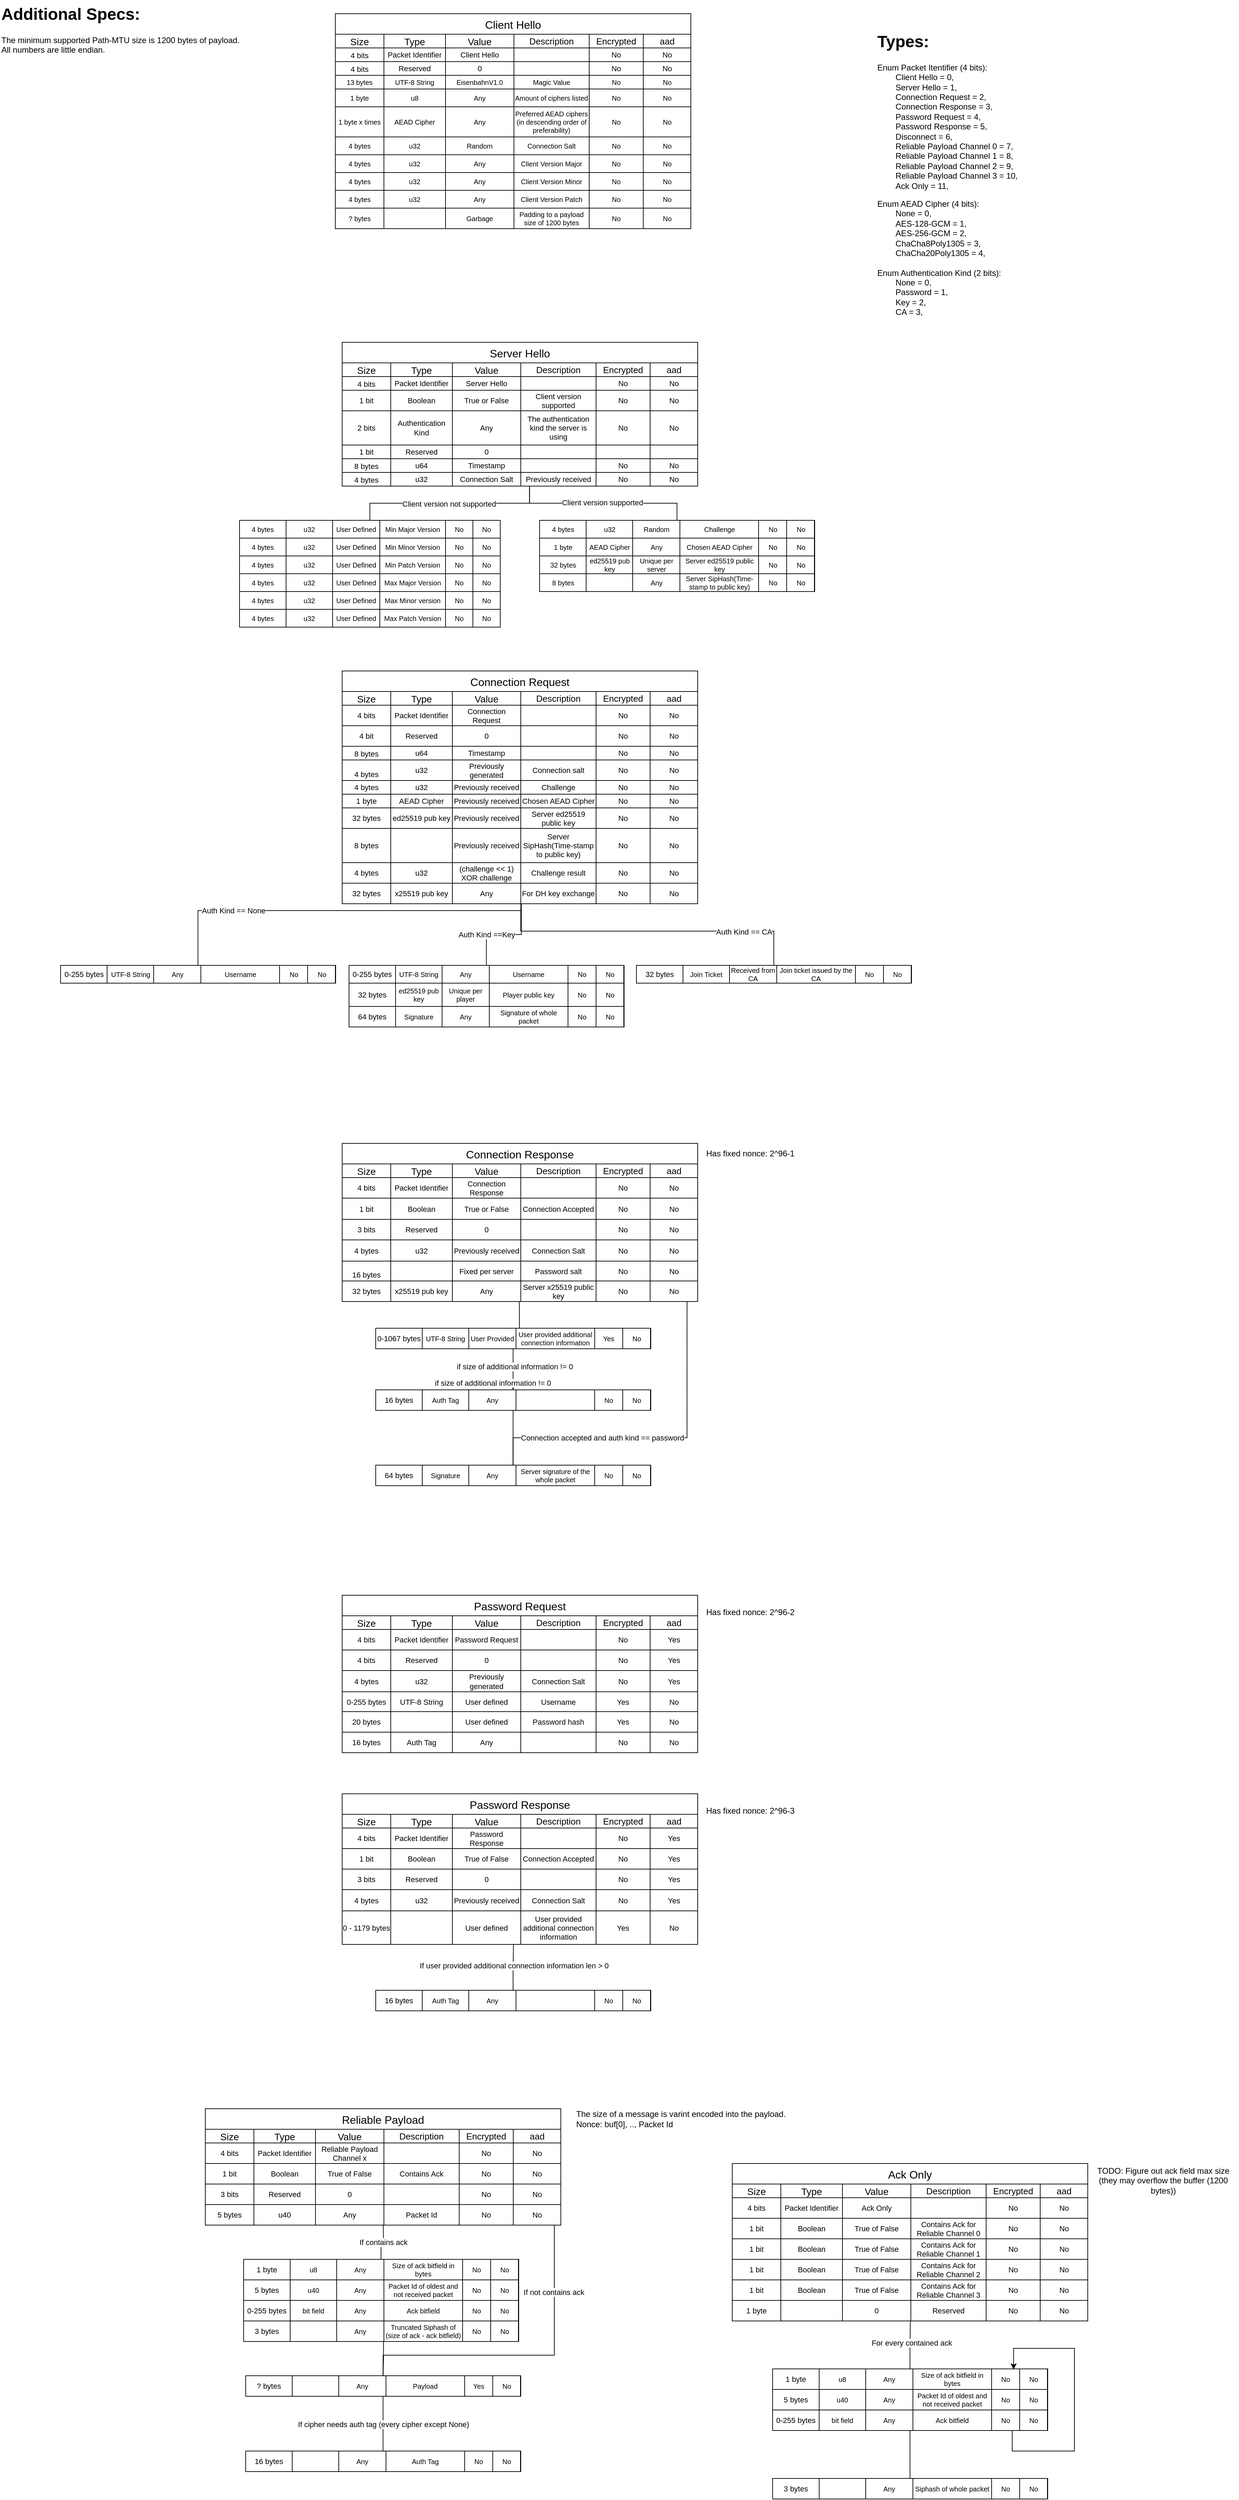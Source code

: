 <mxfile version="24.4.14" type="device">
  <diagram name="Page-1" id="a2SmsTliVjrfyhKkyv_o">
    <mxGraphModel dx="1183" dy="621" grid="1" gridSize="10" guides="1" tooltips="1" connect="1" arrows="1" fold="1" page="1" pageScale="1" pageWidth="827" pageHeight="1169" math="0" shadow="0">
      <root>
        <mxCell id="0" />
        <mxCell id="1" parent="0" />
        <mxCell id="V9ZSLL7o3K4QxJ1sZZzC-1" value="Client Hello" style="shape=table;startSize=30;container=1;collapsible=0;childLayout=tableLayout;strokeColor=default;fontSize=16;" parent="1" vertex="1">
          <mxGeometry x="560" y="20" width="519.5" height="314" as="geometry" />
        </mxCell>
        <mxCell id="V9ZSLL7o3K4QxJ1sZZzC-2" value="" style="shape=tableRow;horizontal=0;startSize=0;swimlaneHead=0;swimlaneBody=0;strokeColor=inherit;top=0;left=0;bottom=0;right=0;collapsible=0;dropTarget=0;fillColor=none;points=[[0,0.5],[1,0.5]];portConstraint=eastwest;fontSize=16;" parent="V9ZSLL7o3K4QxJ1sZZzC-1" vertex="1">
          <mxGeometry y="30" width="519.5" height="20" as="geometry" />
        </mxCell>
        <mxCell id="V9ZSLL7o3K4QxJ1sZZzC-3" value="Size" style="shape=partialRectangle;html=1;whiteSpace=wrap;connectable=0;strokeColor=inherit;overflow=hidden;fillColor=none;top=0;left=0;bottom=0;right=0;pointerEvents=1;fontSize=14;" parent="V9ZSLL7o3K4QxJ1sZZzC-2" vertex="1">
          <mxGeometry width="71" height="20" as="geometry">
            <mxRectangle width="71" height="20" as="alternateBounds" />
          </mxGeometry>
        </mxCell>
        <mxCell id="V9ZSLL7o3K4QxJ1sZZzC-4" value="Type" style="shape=partialRectangle;html=1;whiteSpace=wrap;connectable=0;strokeColor=inherit;overflow=hidden;fillColor=none;top=0;left=0;bottom=0;right=0;pointerEvents=1;fontSize=14;" parent="V9ZSLL7o3K4QxJ1sZZzC-2" vertex="1">
          <mxGeometry x="71" width="90" height="20" as="geometry">
            <mxRectangle width="90" height="20" as="alternateBounds" />
          </mxGeometry>
        </mxCell>
        <mxCell id="V9ZSLL7o3K4QxJ1sZZzC-5" value="Value" style="shape=partialRectangle;html=1;whiteSpace=wrap;connectable=0;strokeColor=inherit;overflow=hidden;fillColor=none;top=0;left=0;bottom=0;right=0;pointerEvents=1;fontSize=14;" parent="V9ZSLL7o3K4QxJ1sZZzC-2" vertex="1">
          <mxGeometry x="161" width="100" height="20" as="geometry">
            <mxRectangle width="100" height="20" as="alternateBounds" />
          </mxGeometry>
        </mxCell>
        <mxCell id="V9ZSLL7o3K4QxJ1sZZzC-6" value="Description" style="shape=partialRectangle;html=1;whiteSpace=wrap;connectable=0;strokeColor=inherit;overflow=hidden;fillColor=none;top=0;left=0;bottom=0;right=0;pointerEvents=1;fontSize=13;" parent="V9ZSLL7o3K4QxJ1sZZzC-2" vertex="1">
          <mxGeometry x="261" width="110" height="20" as="geometry">
            <mxRectangle width="110" height="20" as="alternateBounds" />
          </mxGeometry>
        </mxCell>
        <mxCell id="V9ZSLL7o3K4QxJ1sZZzC-7" value="Encrypted" style="shape=partialRectangle;html=1;whiteSpace=wrap;connectable=0;strokeColor=inherit;overflow=hidden;fillColor=none;top=0;left=0;bottom=0;right=0;pointerEvents=1;fontSize=13;" parent="V9ZSLL7o3K4QxJ1sZZzC-2" vertex="1">
          <mxGeometry x="371" width="79" height="20" as="geometry">
            <mxRectangle width="79" height="20" as="alternateBounds" />
          </mxGeometry>
        </mxCell>
        <mxCell id="V9ZSLL7o3K4QxJ1sZZzC-8" value="aad" style="shape=partialRectangle;html=1;whiteSpace=wrap;connectable=0;strokeColor=inherit;overflow=hidden;fillColor=none;top=0;left=0;bottom=0;right=0;pointerEvents=1;fontSize=13;" parent="V9ZSLL7o3K4QxJ1sZZzC-2" vertex="1">
          <mxGeometry x="450" width="70" height="20" as="geometry">
            <mxRectangle width="70" height="20" as="alternateBounds" />
          </mxGeometry>
        </mxCell>
        <mxCell id="V9ZSLL7o3K4QxJ1sZZzC-51" style="shape=tableRow;horizontal=0;startSize=0;swimlaneHead=0;swimlaneBody=0;strokeColor=inherit;top=0;left=0;bottom=0;right=0;collapsible=0;dropTarget=0;fillColor=none;points=[[0,0.5],[1,0.5]];portConstraint=eastwest;fontSize=16;" parent="V9ZSLL7o3K4QxJ1sZZzC-1" vertex="1">
          <mxGeometry y="50" width="519.5" height="20" as="geometry" />
        </mxCell>
        <mxCell id="V9ZSLL7o3K4QxJ1sZZzC-52" value="4 bits" style="shape=partialRectangle;html=1;whiteSpace=wrap;connectable=0;strokeColor=inherit;overflow=hidden;fillColor=none;top=0;left=0;bottom=0;right=0;pointerEvents=1;fontSize=11;verticalAlign=bottom;" parent="V9ZSLL7o3K4QxJ1sZZzC-51" vertex="1">
          <mxGeometry width="71" height="20" as="geometry">
            <mxRectangle width="71" height="20" as="alternateBounds" />
          </mxGeometry>
        </mxCell>
        <mxCell id="V9ZSLL7o3K4QxJ1sZZzC-53" value="Packet Identifier" style="shape=partialRectangle;html=1;whiteSpace=wrap;connectable=0;strokeColor=inherit;overflow=hidden;fillColor=none;top=0;left=0;bottom=0;right=0;pointerEvents=1;fontSize=11;" parent="V9ZSLL7o3K4QxJ1sZZzC-51" vertex="1">
          <mxGeometry x="71" width="90" height="20" as="geometry">
            <mxRectangle width="90" height="20" as="alternateBounds" />
          </mxGeometry>
        </mxCell>
        <mxCell id="V9ZSLL7o3K4QxJ1sZZzC-54" value="Client Hello" style="shape=partialRectangle;html=1;whiteSpace=wrap;connectable=0;strokeColor=inherit;overflow=hidden;fillColor=none;top=0;left=0;bottom=0;right=0;pointerEvents=1;fontSize=11;" parent="V9ZSLL7o3K4QxJ1sZZzC-51" vertex="1">
          <mxGeometry x="161" width="100" height="20" as="geometry">
            <mxRectangle width="100" height="20" as="alternateBounds" />
          </mxGeometry>
        </mxCell>
        <mxCell id="V9ZSLL7o3K4QxJ1sZZzC-55" style="shape=partialRectangle;html=1;whiteSpace=wrap;connectable=0;strokeColor=inherit;overflow=hidden;fillColor=none;top=0;left=0;bottom=0;right=0;pointerEvents=1;fontSize=11;" parent="V9ZSLL7o3K4QxJ1sZZzC-51" vertex="1">
          <mxGeometry x="261" width="110" height="20" as="geometry">
            <mxRectangle width="110" height="20" as="alternateBounds" />
          </mxGeometry>
        </mxCell>
        <mxCell id="V9ZSLL7o3K4QxJ1sZZzC-56" value="No" style="shape=partialRectangle;html=1;whiteSpace=wrap;connectable=0;strokeColor=inherit;overflow=hidden;fillColor=none;top=0;left=0;bottom=0;right=0;pointerEvents=1;fontSize=11;" parent="V9ZSLL7o3K4QxJ1sZZzC-51" vertex="1">
          <mxGeometry x="371" width="79" height="20" as="geometry">
            <mxRectangle width="79" height="20" as="alternateBounds" />
          </mxGeometry>
        </mxCell>
        <mxCell id="V9ZSLL7o3K4QxJ1sZZzC-57" value="No" style="shape=partialRectangle;html=1;whiteSpace=wrap;connectable=0;strokeColor=inherit;overflow=hidden;fillColor=none;top=0;left=0;bottom=0;right=0;pointerEvents=1;fontSize=11;" parent="V9ZSLL7o3K4QxJ1sZZzC-51" vertex="1">
          <mxGeometry x="450" width="70" height="20" as="geometry">
            <mxRectangle width="70" height="20" as="alternateBounds" />
          </mxGeometry>
        </mxCell>
        <mxCell id="V9ZSLL7o3K4QxJ1sZZzC-59" style="shape=tableRow;horizontal=0;startSize=0;swimlaneHead=0;swimlaneBody=0;strokeColor=inherit;top=0;left=0;bottom=0;right=0;collapsible=0;dropTarget=0;fillColor=none;points=[[0,0.5],[1,0.5]];portConstraint=eastwest;fontSize=16;" parent="V9ZSLL7o3K4QxJ1sZZzC-1" vertex="1">
          <mxGeometry y="70" width="519.5" height="20" as="geometry" />
        </mxCell>
        <mxCell id="V9ZSLL7o3K4QxJ1sZZzC-60" value="4 bits" style="shape=partialRectangle;html=1;whiteSpace=wrap;connectable=0;strokeColor=inherit;overflow=hidden;fillColor=none;top=0;left=0;bottom=0;right=0;pointerEvents=1;fontSize=11;verticalAlign=bottom;" parent="V9ZSLL7o3K4QxJ1sZZzC-59" vertex="1">
          <mxGeometry width="71" height="20" as="geometry">
            <mxRectangle width="71" height="20" as="alternateBounds" />
          </mxGeometry>
        </mxCell>
        <mxCell id="V9ZSLL7o3K4QxJ1sZZzC-61" value="Reserved" style="shape=partialRectangle;html=1;whiteSpace=wrap;connectable=0;strokeColor=inherit;overflow=hidden;fillColor=none;top=0;left=0;bottom=0;right=0;pointerEvents=1;fontSize=11;" parent="V9ZSLL7o3K4QxJ1sZZzC-59" vertex="1">
          <mxGeometry x="71" width="90" height="20" as="geometry">
            <mxRectangle width="90" height="20" as="alternateBounds" />
          </mxGeometry>
        </mxCell>
        <mxCell id="V9ZSLL7o3K4QxJ1sZZzC-62" value="0" style="shape=partialRectangle;html=1;whiteSpace=wrap;connectable=0;strokeColor=inherit;overflow=hidden;fillColor=none;top=0;left=0;bottom=0;right=0;pointerEvents=1;fontSize=11;" parent="V9ZSLL7o3K4QxJ1sZZzC-59" vertex="1">
          <mxGeometry x="161" width="100" height="20" as="geometry">
            <mxRectangle width="100" height="20" as="alternateBounds" />
          </mxGeometry>
        </mxCell>
        <mxCell id="V9ZSLL7o3K4QxJ1sZZzC-63" style="shape=partialRectangle;html=1;whiteSpace=wrap;connectable=0;strokeColor=inherit;overflow=hidden;fillColor=none;top=0;left=0;bottom=0;right=0;pointerEvents=1;fontSize=11;" parent="V9ZSLL7o3K4QxJ1sZZzC-59" vertex="1">
          <mxGeometry x="261" width="110" height="20" as="geometry">
            <mxRectangle width="110" height="20" as="alternateBounds" />
          </mxGeometry>
        </mxCell>
        <mxCell id="V9ZSLL7o3K4QxJ1sZZzC-64" value="No" style="shape=partialRectangle;html=1;whiteSpace=wrap;connectable=0;strokeColor=inherit;overflow=hidden;fillColor=none;top=0;left=0;bottom=0;right=0;pointerEvents=1;fontSize=11;" parent="V9ZSLL7o3K4QxJ1sZZzC-59" vertex="1">
          <mxGeometry x="371" width="79" height="20" as="geometry">
            <mxRectangle width="79" height="20" as="alternateBounds" />
          </mxGeometry>
        </mxCell>
        <mxCell id="V9ZSLL7o3K4QxJ1sZZzC-65" value="No" style="shape=partialRectangle;html=1;whiteSpace=wrap;connectable=0;strokeColor=inherit;overflow=hidden;fillColor=none;top=0;left=0;bottom=0;right=0;pointerEvents=1;fontSize=11;" parent="V9ZSLL7o3K4QxJ1sZZzC-59" vertex="1">
          <mxGeometry x="450" width="70" height="20" as="geometry">
            <mxRectangle width="70" height="20" as="alternateBounds" />
          </mxGeometry>
        </mxCell>
        <mxCell id="V9ZSLL7o3K4QxJ1sZZzC-9" value="" style="shape=tableRow;horizontal=0;startSize=0;swimlaneHead=0;swimlaneBody=0;strokeColor=inherit;top=0;left=0;bottom=0;right=0;collapsible=0;dropTarget=0;fillColor=none;points=[[0,0.5],[1,0.5]];portConstraint=eastwest;fontSize=16;" parent="V9ZSLL7o3K4QxJ1sZZzC-1" vertex="1">
          <mxGeometry y="90" width="519.5" height="20" as="geometry" />
        </mxCell>
        <mxCell id="V9ZSLL7o3K4QxJ1sZZzC-10" value="13 bytes" style="shape=partialRectangle;html=1;whiteSpace=wrap;connectable=0;strokeColor=inherit;overflow=hidden;fillColor=none;top=0;left=0;bottom=0;right=0;pointerEvents=1;fontSize=10;" parent="V9ZSLL7o3K4QxJ1sZZzC-9" vertex="1">
          <mxGeometry width="71" height="20" as="geometry">
            <mxRectangle width="71" height="20" as="alternateBounds" />
          </mxGeometry>
        </mxCell>
        <mxCell id="V9ZSLL7o3K4QxJ1sZZzC-11" value="UTF-8 String" style="shape=partialRectangle;html=1;whiteSpace=wrap;connectable=0;strokeColor=inherit;overflow=hidden;fillColor=none;top=0;left=0;bottom=0;right=0;pointerEvents=1;fontSize=10;verticalAlign=middle;" parent="V9ZSLL7o3K4QxJ1sZZzC-9" vertex="1">
          <mxGeometry x="71" width="90" height="20" as="geometry">
            <mxRectangle width="90" height="20" as="alternateBounds" />
          </mxGeometry>
        </mxCell>
        <mxCell id="V9ZSLL7o3K4QxJ1sZZzC-12" value="EisenbahnV1.0" style="shape=partialRectangle;html=1;whiteSpace=wrap;connectable=0;strokeColor=inherit;overflow=hidden;fillColor=none;top=0;left=0;bottom=0;right=0;pointerEvents=1;fontSize=10;" parent="V9ZSLL7o3K4QxJ1sZZzC-9" vertex="1">
          <mxGeometry x="161" width="100" height="20" as="geometry">
            <mxRectangle width="100" height="20" as="alternateBounds" />
          </mxGeometry>
        </mxCell>
        <mxCell id="V9ZSLL7o3K4QxJ1sZZzC-13" value="Magic Value" style="shape=partialRectangle;html=1;whiteSpace=wrap;connectable=0;strokeColor=inherit;overflow=hidden;fillColor=none;top=0;left=0;bottom=0;right=0;pointerEvents=1;fontSize=10;" parent="V9ZSLL7o3K4QxJ1sZZzC-9" vertex="1">
          <mxGeometry x="261" width="110" height="20" as="geometry">
            <mxRectangle width="110" height="20" as="alternateBounds" />
          </mxGeometry>
        </mxCell>
        <mxCell id="V9ZSLL7o3K4QxJ1sZZzC-14" value="No" style="shape=partialRectangle;html=1;whiteSpace=wrap;connectable=0;strokeColor=inherit;overflow=hidden;fillColor=none;top=0;left=0;bottom=0;right=0;pointerEvents=1;fontSize=10;" parent="V9ZSLL7o3K4QxJ1sZZzC-9" vertex="1">
          <mxGeometry x="371" width="79" height="20" as="geometry">
            <mxRectangle width="79" height="20" as="alternateBounds" />
          </mxGeometry>
        </mxCell>
        <mxCell id="V9ZSLL7o3K4QxJ1sZZzC-15" value="No" style="shape=partialRectangle;html=1;whiteSpace=wrap;connectable=0;strokeColor=inherit;overflow=hidden;fillColor=none;top=0;left=0;bottom=0;right=0;pointerEvents=1;fontSize=10;" parent="V9ZSLL7o3K4QxJ1sZZzC-9" vertex="1">
          <mxGeometry x="450" width="70" height="20" as="geometry">
            <mxRectangle width="70" height="20" as="alternateBounds" />
          </mxGeometry>
        </mxCell>
        <mxCell id="V9ZSLL7o3K4QxJ1sZZzC-16" value="" style="shape=tableRow;horizontal=0;startSize=0;swimlaneHead=0;swimlaneBody=0;strokeColor=inherit;top=0;left=0;bottom=0;right=0;collapsible=0;dropTarget=0;fillColor=none;points=[[0,0.5],[1,0.5]];portConstraint=eastwest;fontSize=16;" parent="V9ZSLL7o3K4QxJ1sZZzC-1" vertex="1">
          <mxGeometry y="110" width="519.5" height="26" as="geometry" />
        </mxCell>
        <mxCell id="V9ZSLL7o3K4QxJ1sZZzC-17" value="1 byte" style="shape=partialRectangle;html=1;whiteSpace=wrap;connectable=0;strokeColor=inherit;overflow=hidden;fillColor=none;top=0;left=0;bottom=0;right=0;pointerEvents=1;fontSize=10;" parent="V9ZSLL7o3K4QxJ1sZZzC-16" vertex="1">
          <mxGeometry width="71" height="26" as="geometry">
            <mxRectangle width="71" height="26" as="alternateBounds" />
          </mxGeometry>
        </mxCell>
        <mxCell id="V9ZSLL7o3K4QxJ1sZZzC-18" value="u8" style="shape=partialRectangle;html=1;whiteSpace=wrap;connectable=0;strokeColor=inherit;overflow=hidden;fillColor=none;top=0;left=0;bottom=0;right=0;pointerEvents=1;fontSize=10;" parent="V9ZSLL7o3K4QxJ1sZZzC-16" vertex="1">
          <mxGeometry x="71" width="90" height="26" as="geometry">
            <mxRectangle width="90" height="26" as="alternateBounds" />
          </mxGeometry>
        </mxCell>
        <mxCell id="V9ZSLL7o3K4QxJ1sZZzC-19" value="Any" style="shape=partialRectangle;html=1;whiteSpace=wrap;connectable=0;strokeColor=inherit;overflow=hidden;fillColor=none;top=0;left=0;bottom=0;right=0;pointerEvents=1;fontSize=10;" parent="V9ZSLL7o3K4QxJ1sZZzC-16" vertex="1">
          <mxGeometry x="161" width="100" height="26" as="geometry">
            <mxRectangle width="100" height="26" as="alternateBounds" />
          </mxGeometry>
        </mxCell>
        <mxCell id="V9ZSLL7o3K4QxJ1sZZzC-20" value="Amount of ciphers listed" style="shape=partialRectangle;html=1;whiteSpace=wrap;connectable=0;strokeColor=inherit;overflow=hidden;fillColor=none;top=0;left=0;bottom=0;right=0;pointerEvents=1;fontSize=10;" parent="V9ZSLL7o3K4QxJ1sZZzC-16" vertex="1">
          <mxGeometry x="261" width="110" height="26" as="geometry">
            <mxRectangle width="110" height="26" as="alternateBounds" />
          </mxGeometry>
        </mxCell>
        <mxCell id="V9ZSLL7o3K4QxJ1sZZzC-21" value="No" style="shape=partialRectangle;html=1;whiteSpace=wrap;connectable=0;strokeColor=inherit;overflow=hidden;fillColor=none;top=0;left=0;bottom=0;right=0;pointerEvents=1;fontSize=10;" parent="V9ZSLL7o3K4QxJ1sZZzC-16" vertex="1">
          <mxGeometry x="371" width="79" height="26" as="geometry">
            <mxRectangle width="79" height="26" as="alternateBounds" />
          </mxGeometry>
        </mxCell>
        <mxCell id="V9ZSLL7o3K4QxJ1sZZzC-22" value="No" style="shape=partialRectangle;html=1;whiteSpace=wrap;connectable=0;strokeColor=inherit;overflow=hidden;fillColor=none;top=0;left=0;bottom=0;right=0;pointerEvents=1;fontSize=10;" parent="V9ZSLL7o3K4QxJ1sZZzC-16" vertex="1">
          <mxGeometry x="450" width="70" height="26" as="geometry">
            <mxRectangle width="70" height="26" as="alternateBounds" />
          </mxGeometry>
        </mxCell>
        <mxCell id="V9ZSLL7o3K4QxJ1sZZzC-23" style="shape=tableRow;horizontal=0;startSize=0;swimlaneHead=0;swimlaneBody=0;strokeColor=inherit;top=0;left=0;bottom=0;right=0;collapsible=0;dropTarget=0;fillColor=none;points=[[0,0.5],[1,0.5]];portConstraint=eastwest;fontSize=16;" parent="V9ZSLL7o3K4QxJ1sZZzC-1" vertex="1">
          <mxGeometry y="136" width="519.5" height="44" as="geometry" />
        </mxCell>
        <mxCell id="V9ZSLL7o3K4QxJ1sZZzC-24" value="1 byte x times" style="shape=partialRectangle;html=1;whiteSpace=wrap;connectable=0;strokeColor=inherit;overflow=hidden;fillColor=none;top=0;left=0;bottom=0;right=0;pointerEvents=1;fontSize=10;" parent="V9ZSLL7o3K4QxJ1sZZzC-23" vertex="1">
          <mxGeometry width="71" height="44" as="geometry">
            <mxRectangle width="71" height="44" as="alternateBounds" />
          </mxGeometry>
        </mxCell>
        <mxCell id="V9ZSLL7o3K4QxJ1sZZzC-25" value="AEAD Cipher" style="shape=partialRectangle;html=1;whiteSpace=wrap;connectable=0;strokeColor=inherit;overflow=hidden;fillColor=none;top=0;left=0;bottom=0;right=0;pointerEvents=1;fontSize=10;" parent="V9ZSLL7o3K4QxJ1sZZzC-23" vertex="1">
          <mxGeometry x="71" width="90" height="44" as="geometry">
            <mxRectangle width="90" height="44" as="alternateBounds" />
          </mxGeometry>
        </mxCell>
        <mxCell id="V9ZSLL7o3K4QxJ1sZZzC-26" value="Any" style="shape=partialRectangle;html=1;whiteSpace=wrap;connectable=0;strokeColor=inherit;overflow=hidden;fillColor=none;top=0;left=0;bottom=0;right=0;pointerEvents=1;fontSize=10;" parent="V9ZSLL7o3K4QxJ1sZZzC-23" vertex="1">
          <mxGeometry x="161" width="100" height="44" as="geometry">
            <mxRectangle width="100" height="44" as="alternateBounds" />
          </mxGeometry>
        </mxCell>
        <mxCell id="V9ZSLL7o3K4QxJ1sZZzC-27" value="Preferred AEAD ciphers (in descending order of preferability)" style="shape=partialRectangle;html=1;whiteSpace=wrap;connectable=0;strokeColor=inherit;overflow=hidden;fillColor=none;top=0;left=0;bottom=0;right=0;pointerEvents=1;fontSize=10;" parent="V9ZSLL7o3K4QxJ1sZZzC-23" vertex="1">
          <mxGeometry x="261" width="110" height="44" as="geometry">
            <mxRectangle width="110" height="44" as="alternateBounds" />
          </mxGeometry>
        </mxCell>
        <mxCell id="V9ZSLL7o3K4QxJ1sZZzC-28" value="No" style="shape=partialRectangle;html=1;whiteSpace=wrap;connectable=0;strokeColor=inherit;overflow=hidden;fillColor=none;top=0;left=0;bottom=0;right=0;pointerEvents=1;fontSize=10;" parent="V9ZSLL7o3K4QxJ1sZZzC-23" vertex="1">
          <mxGeometry x="371" width="79" height="44" as="geometry">
            <mxRectangle width="79" height="44" as="alternateBounds" />
          </mxGeometry>
        </mxCell>
        <mxCell id="V9ZSLL7o3K4QxJ1sZZzC-29" value="No" style="shape=partialRectangle;html=1;whiteSpace=wrap;connectable=0;strokeColor=inherit;overflow=hidden;fillColor=none;top=0;left=0;bottom=0;right=0;pointerEvents=1;fontSize=10;" parent="V9ZSLL7o3K4QxJ1sZZzC-23" vertex="1">
          <mxGeometry x="450" width="70" height="44" as="geometry">
            <mxRectangle width="70" height="44" as="alternateBounds" />
          </mxGeometry>
        </mxCell>
        <mxCell id="V9ZSLL7o3K4QxJ1sZZzC-37" style="shape=tableRow;horizontal=0;startSize=0;swimlaneHead=0;swimlaneBody=0;strokeColor=inherit;top=0;left=0;bottom=0;right=0;collapsible=0;dropTarget=0;fillColor=none;points=[[0,0.5],[1,0.5]];portConstraint=eastwest;fontSize=16;" parent="V9ZSLL7o3K4QxJ1sZZzC-1" vertex="1">
          <mxGeometry y="180" width="519.5" height="26" as="geometry" />
        </mxCell>
        <mxCell id="V9ZSLL7o3K4QxJ1sZZzC-38" value="4 bytes" style="shape=partialRectangle;html=1;whiteSpace=wrap;connectable=0;strokeColor=inherit;overflow=hidden;fillColor=none;top=0;left=0;bottom=0;right=0;pointerEvents=1;fontSize=10;" parent="V9ZSLL7o3K4QxJ1sZZzC-37" vertex="1">
          <mxGeometry width="71" height="26" as="geometry">
            <mxRectangle width="71" height="26" as="alternateBounds" />
          </mxGeometry>
        </mxCell>
        <mxCell id="V9ZSLL7o3K4QxJ1sZZzC-39" value="u32" style="shape=partialRectangle;html=1;whiteSpace=wrap;connectable=0;strokeColor=inherit;overflow=hidden;fillColor=none;top=0;left=0;bottom=0;right=0;pointerEvents=1;fontSize=10;" parent="V9ZSLL7o3K4QxJ1sZZzC-37" vertex="1">
          <mxGeometry x="71" width="90" height="26" as="geometry">
            <mxRectangle width="90" height="26" as="alternateBounds" />
          </mxGeometry>
        </mxCell>
        <mxCell id="V9ZSLL7o3K4QxJ1sZZzC-40" value="Random" style="shape=partialRectangle;html=1;whiteSpace=wrap;connectable=0;strokeColor=inherit;overflow=hidden;fillColor=none;top=0;left=0;bottom=0;right=0;pointerEvents=1;fontSize=10;" parent="V9ZSLL7o3K4QxJ1sZZzC-37" vertex="1">
          <mxGeometry x="161" width="100" height="26" as="geometry">
            <mxRectangle width="100" height="26" as="alternateBounds" />
          </mxGeometry>
        </mxCell>
        <mxCell id="V9ZSLL7o3K4QxJ1sZZzC-41" value="Connection Salt" style="shape=partialRectangle;html=1;whiteSpace=wrap;connectable=0;strokeColor=inherit;overflow=hidden;fillColor=none;top=0;left=0;bottom=0;right=0;pointerEvents=1;fontSize=10;" parent="V9ZSLL7o3K4QxJ1sZZzC-37" vertex="1">
          <mxGeometry x="261" width="110" height="26" as="geometry">
            <mxRectangle width="110" height="26" as="alternateBounds" />
          </mxGeometry>
        </mxCell>
        <mxCell id="V9ZSLL7o3K4QxJ1sZZzC-42" value="No" style="shape=partialRectangle;html=1;whiteSpace=wrap;connectable=0;strokeColor=inherit;overflow=hidden;fillColor=none;top=0;left=0;bottom=0;right=0;pointerEvents=1;fontSize=10;" parent="V9ZSLL7o3K4QxJ1sZZzC-37" vertex="1">
          <mxGeometry x="371" width="79" height="26" as="geometry">
            <mxRectangle width="79" height="26" as="alternateBounds" />
          </mxGeometry>
        </mxCell>
        <mxCell id="V9ZSLL7o3K4QxJ1sZZzC-43" value="No" style="shape=partialRectangle;html=1;whiteSpace=wrap;connectable=0;strokeColor=inherit;overflow=hidden;fillColor=none;top=0;left=0;bottom=0;right=0;pointerEvents=1;fontSize=10;" parent="V9ZSLL7o3K4QxJ1sZZzC-37" vertex="1">
          <mxGeometry x="450" width="70" height="26" as="geometry">
            <mxRectangle width="70" height="26" as="alternateBounds" />
          </mxGeometry>
        </mxCell>
        <mxCell id="V9ZSLL7o3K4QxJ1sZZzC-66" style="shape=tableRow;horizontal=0;startSize=0;swimlaneHead=0;swimlaneBody=0;strokeColor=inherit;top=0;left=0;bottom=0;right=0;collapsible=0;dropTarget=0;fillColor=none;points=[[0,0.5],[1,0.5]];portConstraint=eastwest;fontSize=16;" parent="V9ZSLL7o3K4QxJ1sZZzC-1" vertex="1">
          <mxGeometry y="206" width="519.5" height="26" as="geometry" />
        </mxCell>
        <mxCell id="V9ZSLL7o3K4QxJ1sZZzC-67" value="4 bytes" style="shape=partialRectangle;html=1;whiteSpace=wrap;connectable=0;strokeColor=inherit;overflow=hidden;fillColor=none;top=0;left=0;bottom=0;right=0;pointerEvents=1;fontSize=10;" parent="V9ZSLL7o3K4QxJ1sZZzC-66" vertex="1">
          <mxGeometry width="71" height="26" as="geometry">
            <mxRectangle width="71" height="26" as="alternateBounds" />
          </mxGeometry>
        </mxCell>
        <mxCell id="V9ZSLL7o3K4QxJ1sZZzC-68" value="u32" style="shape=partialRectangle;html=1;whiteSpace=wrap;connectable=0;strokeColor=inherit;overflow=hidden;fillColor=none;top=0;left=0;bottom=0;right=0;pointerEvents=1;fontSize=10;" parent="V9ZSLL7o3K4QxJ1sZZzC-66" vertex="1">
          <mxGeometry x="71" width="90" height="26" as="geometry">
            <mxRectangle width="90" height="26" as="alternateBounds" />
          </mxGeometry>
        </mxCell>
        <mxCell id="V9ZSLL7o3K4QxJ1sZZzC-69" value="Any" style="shape=partialRectangle;html=1;whiteSpace=wrap;connectable=0;strokeColor=inherit;overflow=hidden;fillColor=none;top=0;left=0;bottom=0;right=0;pointerEvents=1;fontSize=10;" parent="V9ZSLL7o3K4QxJ1sZZzC-66" vertex="1">
          <mxGeometry x="161" width="100" height="26" as="geometry">
            <mxRectangle width="100" height="26" as="alternateBounds" />
          </mxGeometry>
        </mxCell>
        <mxCell id="V9ZSLL7o3K4QxJ1sZZzC-70" value="Client Version Major" style="shape=partialRectangle;html=1;whiteSpace=wrap;connectable=0;strokeColor=inherit;overflow=hidden;fillColor=none;top=0;left=0;bottom=0;right=0;pointerEvents=1;fontSize=10;" parent="V9ZSLL7o3K4QxJ1sZZzC-66" vertex="1">
          <mxGeometry x="261" width="110" height="26" as="geometry">
            <mxRectangle width="110" height="26" as="alternateBounds" />
          </mxGeometry>
        </mxCell>
        <mxCell id="V9ZSLL7o3K4QxJ1sZZzC-71" value="No" style="shape=partialRectangle;html=1;whiteSpace=wrap;connectable=0;strokeColor=inherit;overflow=hidden;fillColor=none;top=0;left=0;bottom=0;right=0;pointerEvents=1;fontSize=10;" parent="V9ZSLL7o3K4QxJ1sZZzC-66" vertex="1">
          <mxGeometry x="371" width="79" height="26" as="geometry">
            <mxRectangle width="79" height="26" as="alternateBounds" />
          </mxGeometry>
        </mxCell>
        <mxCell id="V9ZSLL7o3K4QxJ1sZZzC-72" value="No" style="shape=partialRectangle;html=1;whiteSpace=wrap;connectable=0;strokeColor=inherit;overflow=hidden;fillColor=none;top=0;left=0;bottom=0;right=0;pointerEvents=1;fontSize=10;" parent="V9ZSLL7o3K4QxJ1sZZzC-66" vertex="1">
          <mxGeometry x="450" width="70" height="26" as="geometry">
            <mxRectangle width="70" height="26" as="alternateBounds" />
          </mxGeometry>
        </mxCell>
        <mxCell id="V9ZSLL7o3K4QxJ1sZZzC-81" style="shape=tableRow;horizontal=0;startSize=0;swimlaneHead=0;swimlaneBody=0;strokeColor=inherit;top=0;left=0;bottom=0;right=0;collapsible=0;dropTarget=0;fillColor=none;points=[[0,0.5],[1,0.5]];portConstraint=eastwest;fontSize=16;" parent="V9ZSLL7o3K4QxJ1sZZzC-1" vertex="1">
          <mxGeometry y="232" width="519.5" height="26" as="geometry" />
        </mxCell>
        <mxCell id="V9ZSLL7o3K4QxJ1sZZzC-82" value="4 bytes" style="shape=partialRectangle;html=1;whiteSpace=wrap;connectable=0;strokeColor=inherit;overflow=hidden;fillColor=none;top=0;left=0;bottom=0;right=0;pointerEvents=1;fontSize=10;" parent="V9ZSLL7o3K4QxJ1sZZzC-81" vertex="1">
          <mxGeometry width="71" height="26" as="geometry">
            <mxRectangle width="71" height="26" as="alternateBounds" />
          </mxGeometry>
        </mxCell>
        <mxCell id="V9ZSLL7o3K4QxJ1sZZzC-83" value="u32" style="shape=partialRectangle;html=1;whiteSpace=wrap;connectable=0;strokeColor=inherit;overflow=hidden;fillColor=none;top=0;left=0;bottom=0;right=0;pointerEvents=1;fontSize=10;" parent="V9ZSLL7o3K4QxJ1sZZzC-81" vertex="1">
          <mxGeometry x="71" width="90" height="26" as="geometry">
            <mxRectangle width="90" height="26" as="alternateBounds" />
          </mxGeometry>
        </mxCell>
        <mxCell id="V9ZSLL7o3K4QxJ1sZZzC-84" value="Any" style="shape=partialRectangle;html=1;whiteSpace=wrap;connectable=0;strokeColor=inherit;overflow=hidden;fillColor=none;top=0;left=0;bottom=0;right=0;pointerEvents=1;fontSize=10;" parent="V9ZSLL7o3K4QxJ1sZZzC-81" vertex="1">
          <mxGeometry x="161" width="100" height="26" as="geometry">
            <mxRectangle width="100" height="26" as="alternateBounds" />
          </mxGeometry>
        </mxCell>
        <mxCell id="V9ZSLL7o3K4QxJ1sZZzC-85" value="Client Version Minor" style="shape=partialRectangle;html=1;whiteSpace=wrap;connectable=0;strokeColor=inherit;overflow=hidden;fillColor=none;top=0;left=0;bottom=0;right=0;pointerEvents=1;fontSize=10;" parent="V9ZSLL7o3K4QxJ1sZZzC-81" vertex="1">
          <mxGeometry x="261" width="110" height="26" as="geometry">
            <mxRectangle width="110" height="26" as="alternateBounds" />
          </mxGeometry>
        </mxCell>
        <mxCell id="V9ZSLL7o3K4QxJ1sZZzC-86" value="No" style="shape=partialRectangle;html=1;whiteSpace=wrap;connectable=0;strokeColor=inherit;overflow=hidden;fillColor=none;top=0;left=0;bottom=0;right=0;pointerEvents=1;fontSize=10;" parent="V9ZSLL7o3K4QxJ1sZZzC-81" vertex="1">
          <mxGeometry x="371" width="79" height="26" as="geometry">
            <mxRectangle width="79" height="26" as="alternateBounds" />
          </mxGeometry>
        </mxCell>
        <mxCell id="V9ZSLL7o3K4QxJ1sZZzC-87" value="No" style="shape=partialRectangle;html=1;whiteSpace=wrap;connectable=0;strokeColor=inherit;overflow=hidden;fillColor=none;top=0;left=0;bottom=0;right=0;pointerEvents=1;fontSize=10;" parent="V9ZSLL7o3K4QxJ1sZZzC-81" vertex="1">
          <mxGeometry x="450" width="70" height="26" as="geometry">
            <mxRectangle width="70" height="26" as="alternateBounds" />
          </mxGeometry>
        </mxCell>
        <mxCell id="V9ZSLL7o3K4QxJ1sZZzC-74" style="shape=tableRow;horizontal=0;startSize=0;swimlaneHead=0;swimlaneBody=0;strokeColor=inherit;top=0;left=0;bottom=0;right=0;collapsible=0;dropTarget=0;fillColor=none;points=[[0,0.5],[1,0.5]];portConstraint=eastwest;fontSize=16;" parent="V9ZSLL7o3K4QxJ1sZZzC-1" vertex="1">
          <mxGeometry y="258" width="519.5" height="26" as="geometry" />
        </mxCell>
        <mxCell id="V9ZSLL7o3K4QxJ1sZZzC-75" value="4 bytes" style="shape=partialRectangle;html=1;whiteSpace=wrap;connectable=0;strokeColor=inherit;overflow=hidden;fillColor=none;top=0;left=0;bottom=0;right=0;pointerEvents=1;fontSize=10;" parent="V9ZSLL7o3K4QxJ1sZZzC-74" vertex="1">
          <mxGeometry width="71" height="26" as="geometry">
            <mxRectangle width="71" height="26" as="alternateBounds" />
          </mxGeometry>
        </mxCell>
        <mxCell id="V9ZSLL7o3K4QxJ1sZZzC-76" value="u32" style="shape=partialRectangle;html=1;whiteSpace=wrap;connectable=0;strokeColor=inherit;overflow=hidden;fillColor=none;top=0;left=0;bottom=0;right=0;pointerEvents=1;fontSize=10;" parent="V9ZSLL7o3K4QxJ1sZZzC-74" vertex="1">
          <mxGeometry x="71" width="90" height="26" as="geometry">
            <mxRectangle width="90" height="26" as="alternateBounds" />
          </mxGeometry>
        </mxCell>
        <mxCell id="V9ZSLL7o3K4QxJ1sZZzC-77" value="Any" style="shape=partialRectangle;html=1;whiteSpace=wrap;connectable=0;strokeColor=inherit;overflow=hidden;fillColor=none;top=0;left=0;bottom=0;right=0;pointerEvents=1;fontSize=10;" parent="V9ZSLL7o3K4QxJ1sZZzC-74" vertex="1">
          <mxGeometry x="161" width="100" height="26" as="geometry">
            <mxRectangle width="100" height="26" as="alternateBounds" />
          </mxGeometry>
        </mxCell>
        <mxCell id="V9ZSLL7o3K4QxJ1sZZzC-78" value="Client Version Patch" style="shape=partialRectangle;html=1;whiteSpace=wrap;connectable=0;strokeColor=inherit;overflow=hidden;fillColor=none;top=0;left=0;bottom=0;right=0;pointerEvents=1;fontSize=10;" parent="V9ZSLL7o3K4QxJ1sZZzC-74" vertex="1">
          <mxGeometry x="261" width="110" height="26" as="geometry">
            <mxRectangle width="110" height="26" as="alternateBounds" />
          </mxGeometry>
        </mxCell>
        <mxCell id="V9ZSLL7o3K4QxJ1sZZzC-79" value="No" style="shape=partialRectangle;html=1;whiteSpace=wrap;connectable=0;strokeColor=inherit;overflow=hidden;fillColor=none;top=0;left=0;bottom=0;right=0;pointerEvents=1;fontSize=10;" parent="V9ZSLL7o3K4QxJ1sZZzC-74" vertex="1">
          <mxGeometry x="371" width="79" height="26" as="geometry">
            <mxRectangle width="79" height="26" as="alternateBounds" />
          </mxGeometry>
        </mxCell>
        <mxCell id="V9ZSLL7o3K4QxJ1sZZzC-80" value="No" style="shape=partialRectangle;html=1;whiteSpace=wrap;connectable=0;strokeColor=inherit;overflow=hidden;fillColor=none;top=0;left=0;bottom=0;right=0;pointerEvents=1;fontSize=10;" parent="V9ZSLL7o3K4QxJ1sZZzC-74" vertex="1">
          <mxGeometry x="450" width="70" height="26" as="geometry">
            <mxRectangle width="70" height="26" as="alternateBounds" />
          </mxGeometry>
        </mxCell>
        <mxCell id="V9ZSLL7o3K4QxJ1sZZzC-44" style="shape=tableRow;horizontal=0;startSize=0;swimlaneHead=0;swimlaneBody=0;strokeColor=inherit;top=0;left=0;bottom=0;right=0;collapsible=0;dropTarget=0;fillColor=none;points=[[0,0.5],[1,0.5]];portConstraint=eastwest;fontSize=16;" parent="V9ZSLL7o3K4QxJ1sZZzC-1" vertex="1">
          <mxGeometry y="284" width="519.5" height="30" as="geometry" />
        </mxCell>
        <mxCell id="V9ZSLL7o3K4QxJ1sZZzC-45" value="? bytes" style="shape=partialRectangle;html=1;whiteSpace=wrap;connectable=0;strokeColor=inherit;overflow=hidden;fillColor=none;top=0;left=0;bottom=0;right=0;pointerEvents=1;fontSize=10;" parent="V9ZSLL7o3K4QxJ1sZZzC-44" vertex="1">
          <mxGeometry width="71" height="30" as="geometry">
            <mxRectangle width="71" height="30" as="alternateBounds" />
          </mxGeometry>
        </mxCell>
        <mxCell id="V9ZSLL7o3K4QxJ1sZZzC-46" style="shape=partialRectangle;html=1;whiteSpace=wrap;connectable=0;strokeColor=inherit;overflow=hidden;fillColor=none;top=0;left=0;bottom=0;right=0;pointerEvents=1;fontSize=10;" parent="V9ZSLL7o3K4QxJ1sZZzC-44" vertex="1">
          <mxGeometry x="71" width="90" height="30" as="geometry">
            <mxRectangle width="90" height="30" as="alternateBounds" />
          </mxGeometry>
        </mxCell>
        <mxCell id="V9ZSLL7o3K4QxJ1sZZzC-47" value="Garbage" style="shape=partialRectangle;html=1;whiteSpace=wrap;connectable=0;strokeColor=inherit;overflow=hidden;fillColor=none;top=0;left=0;bottom=0;right=0;pointerEvents=1;fontSize=10;" parent="V9ZSLL7o3K4QxJ1sZZzC-44" vertex="1">
          <mxGeometry x="161" width="100" height="30" as="geometry">
            <mxRectangle width="100" height="30" as="alternateBounds" />
          </mxGeometry>
        </mxCell>
        <mxCell id="V9ZSLL7o3K4QxJ1sZZzC-48" value="Padding to a payload size of 1200 bytes" style="shape=partialRectangle;html=1;whiteSpace=wrap;connectable=0;strokeColor=inherit;overflow=hidden;fillColor=none;top=0;left=0;bottom=0;right=0;pointerEvents=1;fontSize=10;" parent="V9ZSLL7o3K4QxJ1sZZzC-44" vertex="1">
          <mxGeometry x="261" width="110" height="30" as="geometry">
            <mxRectangle width="110" height="30" as="alternateBounds" />
          </mxGeometry>
        </mxCell>
        <mxCell id="V9ZSLL7o3K4QxJ1sZZzC-49" value="No" style="shape=partialRectangle;html=1;whiteSpace=wrap;connectable=0;strokeColor=inherit;overflow=hidden;fillColor=none;top=0;left=0;bottom=0;right=0;pointerEvents=1;fontSize=10;" parent="V9ZSLL7o3K4QxJ1sZZzC-44" vertex="1">
          <mxGeometry x="371" width="79" height="30" as="geometry">
            <mxRectangle width="79" height="30" as="alternateBounds" />
          </mxGeometry>
        </mxCell>
        <mxCell id="V9ZSLL7o3K4QxJ1sZZzC-50" value="No" style="shape=partialRectangle;html=1;whiteSpace=wrap;connectable=0;strokeColor=inherit;overflow=hidden;fillColor=none;top=0;left=0;bottom=0;right=0;pointerEvents=1;fontSize=10;" parent="V9ZSLL7o3K4QxJ1sZZzC-44" vertex="1">
          <mxGeometry x="450" width="70" height="30" as="geometry">
            <mxRectangle width="70" height="30" as="alternateBounds" />
          </mxGeometry>
        </mxCell>
        <mxCell id="V9ZSLL7o3K4QxJ1sZZzC-58" value="&lt;h1 style=&quot;margin-top: 0px;&quot;&gt;Types:&lt;/h1&gt;&lt;p&gt;Enum Packet Itentifier (4 bits):&lt;br&gt;&lt;span style=&quot;white-space: pre;&quot;&gt;&#x9;&lt;/span&gt;Client Hello = 0,&lt;br&gt;&lt;span style=&quot;white-space: pre;&quot;&gt;&#x9;&lt;/span&gt;Server Hello = 1,&lt;br&gt;&lt;span style=&quot;white-space: pre;&quot;&gt;&#x9;&lt;/span&gt;Connection Request = 2,&lt;br&gt;&lt;span style=&quot;white-space: pre;&quot;&gt;&#x9;&lt;/span&gt;Connection Response = 3,&lt;br&gt;&lt;span style=&quot;white-space: pre;&quot;&gt;&#x9;&lt;/span&gt;Password Request = 4,&lt;br&gt;&lt;span style=&quot;white-space: pre;&quot;&gt;&#x9;&lt;/span&gt;Password Response = 5,&lt;br&gt;&lt;span style=&quot;white-space: pre;&quot;&gt;&#x9;&lt;/span&gt;Disconnect = 6,&lt;br&gt;&lt;span style=&quot;white-space: pre;&quot;&gt;&#x9;&lt;/span&gt;Reliable Payload Channel 0 = 7,&lt;br&gt;&lt;span style=&quot;white-space: pre;&quot;&gt;&#x9;&lt;/span&gt;Reliable Payload Channel 1 = 8,&lt;br&gt;&lt;span style=&quot;white-space: pre;&quot;&gt;&#x9;&lt;/span&gt;Reliable Payload Channel 2 = 9,&lt;br&gt;&lt;span style=&quot;white-space: pre;&quot;&gt;&#x9;&lt;/span&gt;Reliable Payload Channel 3 = 10,&lt;br&gt;&lt;span style=&quot;white-space: pre;&quot;&gt;&#x9;&lt;/span&gt;Ack Only = 11,&lt;br&gt;&lt;/p&gt;&lt;p&gt;Enum AEAD Cipher (4 bits):&lt;br&gt;&lt;span style=&quot;white-space: pre;&quot;&gt;&#x9;&lt;/span&gt;None = 0,&lt;br&gt;&lt;span style=&quot;white-space: pre;&quot;&gt;&#x9;&lt;/span&gt;AES-128-GCM = 1,&lt;br&gt;&lt;span style=&quot;white-space: pre;&quot;&gt;&#x9;&lt;/span&gt;AES-256-GCM = 2,&lt;br&gt;&lt;span style=&quot;white-space: pre;&quot;&gt;&#x9;&lt;/span&gt;ChaCha8Poly1305 = 3,&lt;br&gt;&lt;span style=&quot;white-space: pre;&quot;&gt;&#x9;&lt;/span&gt;ChaCha20Poly1305 = 4,&lt;br&gt;&lt;br&gt;Enum Authentication Kind (2 bits):&lt;br&gt;&lt;span style=&quot;white-space: pre;&quot;&gt;&#x9;&lt;/span&gt;None = 0,&lt;br&gt;&lt;span style=&quot;white-space: pre;&quot;&gt;&#x9;&lt;/span&gt;Password = 1,&lt;br&gt;&lt;span style=&quot;white-space: pre;&quot;&gt;&#x9;&lt;/span&gt;Key = 2,&lt;br&gt;&lt;span style=&quot;white-space: pre;&quot;&gt;&#x9;&lt;/span&gt;CA = 3,&lt;br&gt;&lt;/p&gt;" style="text;html=1;whiteSpace=wrap;overflow=hidden;rounded=0;" parent="1" vertex="1">
          <mxGeometry x="1350" y="40" width="380" height="430" as="geometry" />
        </mxCell>
        <mxCell id="V9ZSLL7o3K4QxJ1sZZzC-73" value="&lt;h1 style=&quot;margin-top: 0px;&quot;&gt;Additional Specs:&lt;br&gt;&lt;/h1&gt;&lt;p&gt;The minimum supported Path-MTU size is 1200 bytes of payload.&lt;br&gt;All numbers are little endian.&lt;br&gt;&lt;/p&gt;" style="text;html=1;whiteSpace=wrap;overflow=hidden;rounded=0;" parent="1" vertex="1">
          <mxGeometry x="70" width="430" height="120" as="geometry" />
        </mxCell>
        <mxCell id="V9ZSLL7o3K4QxJ1sZZzC-88" value="Server Hello" style="shape=table;startSize=30;container=1;collapsible=0;childLayout=tableLayout;strokeColor=default;fontSize=16;" parent="1" vertex="1">
          <mxGeometry x="570" y="500" width="519.5" height="210" as="geometry" />
        </mxCell>
        <mxCell id="V9ZSLL7o3K4QxJ1sZZzC-89" value="" style="shape=tableRow;horizontal=0;startSize=0;swimlaneHead=0;swimlaneBody=0;strokeColor=inherit;top=0;left=0;bottom=0;right=0;collapsible=0;dropTarget=0;fillColor=none;points=[[0,0.5],[1,0.5]];portConstraint=eastwest;fontSize=16;" parent="V9ZSLL7o3K4QxJ1sZZzC-88" vertex="1">
          <mxGeometry y="30" width="519.5" height="20" as="geometry" />
        </mxCell>
        <mxCell id="V9ZSLL7o3K4QxJ1sZZzC-90" value="Size" style="shape=partialRectangle;html=1;whiteSpace=wrap;connectable=0;strokeColor=inherit;overflow=hidden;fillColor=none;top=0;left=0;bottom=0;right=0;pointerEvents=1;fontSize=14;" parent="V9ZSLL7o3K4QxJ1sZZzC-89" vertex="1">
          <mxGeometry width="71" height="20" as="geometry">
            <mxRectangle width="71" height="20" as="alternateBounds" />
          </mxGeometry>
        </mxCell>
        <mxCell id="V9ZSLL7o3K4QxJ1sZZzC-91" value="Type" style="shape=partialRectangle;html=1;whiteSpace=wrap;connectable=0;strokeColor=inherit;overflow=hidden;fillColor=none;top=0;left=0;bottom=0;right=0;pointerEvents=1;fontSize=14;" parent="V9ZSLL7o3K4QxJ1sZZzC-89" vertex="1">
          <mxGeometry x="71" width="90" height="20" as="geometry">
            <mxRectangle width="90" height="20" as="alternateBounds" />
          </mxGeometry>
        </mxCell>
        <mxCell id="V9ZSLL7o3K4QxJ1sZZzC-92" value="Value" style="shape=partialRectangle;html=1;whiteSpace=wrap;connectable=0;strokeColor=inherit;overflow=hidden;fillColor=none;top=0;left=0;bottom=0;right=0;pointerEvents=1;fontSize=14;" parent="V9ZSLL7o3K4QxJ1sZZzC-89" vertex="1">
          <mxGeometry x="161" width="100" height="20" as="geometry">
            <mxRectangle width="100" height="20" as="alternateBounds" />
          </mxGeometry>
        </mxCell>
        <mxCell id="V9ZSLL7o3K4QxJ1sZZzC-93" value="Description" style="shape=partialRectangle;html=1;whiteSpace=wrap;connectable=0;strokeColor=inherit;overflow=hidden;fillColor=none;top=0;left=0;bottom=0;right=0;pointerEvents=1;fontSize=13;" parent="V9ZSLL7o3K4QxJ1sZZzC-89" vertex="1">
          <mxGeometry x="261" width="110" height="20" as="geometry">
            <mxRectangle width="110" height="20" as="alternateBounds" />
          </mxGeometry>
        </mxCell>
        <mxCell id="V9ZSLL7o3K4QxJ1sZZzC-94" value="Encrypted" style="shape=partialRectangle;html=1;whiteSpace=wrap;connectable=0;strokeColor=inherit;overflow=hidden;fillColor=none;top=0;left=0;bottom=0;right=0;pointerEvents=1;fontSize=13;" parent="V9ZSLL7o3K4QxJ1sZZzC-89" vertex="1">
          <mxGeometry x="371" width="79" height="20" as="geometry">
            <mxRectangle width="79" height="20" as="alternateBounds" />
          </mxGeometry>
        </mxCell>
        <mxCell id="V9ZSLL7o3K4QxJ1sZZzC-95" value="aad" style="shape=partialRectangle;html=1;whiteSpace=wrap;connectable=0;strokeColor=inherit;overflow=hidden;fillColor=none;top=0;left=0;bottom=0;right=0;pointerEvents=1;fontSize=13;" parent="V9ZSLL7o3K4QxJ1sZZzC-89" vertex="1">
          <mxGeometry x="450" width="70" height="20" as="geometry">
            <mxRectangle width="70" height="20" as="alternateBounds" />
          </mxGeometry>
        </mxCell>
        <mxCell id="V9ZSLL7o3K4QxJ1sZZzC-96" style="shape=tableRow;horizontal=0;startSize=0;swimlaneHead=0;swimlaneBody=0;strokeColor=inherit;top=0;left=0;bottom=0;right=0;collapsible=0;dropTarget=0;fillColor=none;points=[[0,0.5],[1,0.5]];portConstraint=eastwest;fontSize=16;" parent="V9ZSLL7o3K4QxJ1sZZzC-88" vertex="1">
          <mxGeometry y="50" width="519.5" height="20" as="geometry" />
        </mxCell>
        <mxCell id="V9ZSLL7o3K4QxJ1sZZzC-97" value="4 bits" style="shape=partialRectangle;html=1;whiteSpace=wrap;connectable=0;strokeColor=inherit;overflow=hidden;fillColor=none;top=0;left=0;bottom=0;right=0;pointerEvents=1;fontSize=11;verticalAlign=bottom;" parent="V9ZSLL7o3K4QxJ1sZZzC-96" vertex="1">
          <mxGeometry width="71" height="20" as="geometry">
            <mxRectangle width="71" height="20" as="alternateBounds" />
          </mxGeometry>
        </mxCell>
        <mxCell id="V9ZSLL7o3K4QxJ1sZZzC-98" value="Packet Identifier" style="shape=partialRectangle;html=1;whiteSpace=wrap;connectable=0;strokeColor=inherit;overflow=hidden;fillColor=none;top=0;left=0;bottom=0;right=0;pointerEvents=1;fontSize=11;" parent="V9ZSLL7o3K4QxJ1sZZzC-96" vertex="1">
          <mxGeometry x="71" width="90" height="20" as="geometry">
            <mxRectangle width="90" height="20" as="alternateBounds" />
          </mxGeometry>
        </mxCell>
        <mxCell id="V9ZSLL7o3K4QxJ1sZZzC-99" value="Server Hello" style="shape=partialRectangle;html=1;whiteSpace=wrap;connectable=0;strokeColor=inherit;overflow=hidden;fillColor=none;top=0;left=0;bottom=0;right=0;pointerEvents=1;fontSize=11;" parent="V9ZSLL7o3K4QxJ1sZZzC-96" vertex="1">
          <mxGeometry x="161" width="100" height="20" as="geometry">
            <mxRectangle width="100" height="20" as="alternateBounds" />
          </mxGeometry>
        </mxCell>
        <mxCell id="V9ZSLL7o3K4QxJ1sZZzC-100" style="shape=partialRectangle;html=1;whiteSpace=wrap;connectable=0;strokeColor=inherit;overflow=hidden;fillColor=none;top=0;left=0;bottom=0;right=0;pointerEvents=1;fontSize=11;" parent="V9ZSLL7o3K4QxJ1sZZzC-96" vertex="1">
          <mxGeometry x="261" width="110" height="20" as="geometry">
            <mxRectangle width="110" height="20" as="alternateBounds" />
          </mxGeometry>
        </mxCell>
        <mxCell id="V9ZSLL7o3K4QxJ1sZZzC-101" value="No" style="shape=partialRectangle;html=1;whiteSpace=wrap;connectable=0;strokeColor=inherit;overflow=hidden;fillColor=none;top=0;left=0;bottom=0;right=0;pointerEvents=1;fontSize=11;" parent="V9ZSLL7o3K4QxJ1sZZzC-96" vertex="1">
          <mxGeometry x="371" width="79" height="20" as="geometry">
            <mxRectangle width="79" height="20" as="alternateBounds" />
          </mxGeometry>
        </mxCell>
        <mxCell id="V9ZSLL7o3K4QxJ1sZZzC-102" value="No" style="shape=partialRectangle;html=1;whiteSpace=wrap;connectable=0;strokeColor=inherit;overflow=hidden;fillColor=none;top=0;left=0;bottom=0;right=0;pointerEvents=1;fontSize=11;" parent="V9ZSLL7o3K4QxJ1sZZzC-96" vertex="1">
          <mxGeometry x="450" width="70" height="20" as="geometry">
            <mxRectangle width="70" height="20" as="alternateBounds" />
          </mxGeometry>
        </mxCell>
        <mxCell id="V9ZSLL7o3K4QxJ1sZZzC-187" style="shape=tableRow;horizontal=0;startSize=0;swimlaneHead=0;swimlaneBody=0;strokeColor=inherit;top=0;left=0;bottom=0;right=0;collapsible=0;dropTarget=0;fillColor=none;points=[[0,0.5],[1,0.5]];portConstraint=eastwest;fontSize=16;" parent="V9ZSLL7o3K4QxJ1sZZzC-88" vertex="1">
          <mxGeometry y="70" width="519.5" height="30" as="geometry" />
        </mxCell>
        <mxCell id="V9ZSLL7o3K4QxJ1sZZzC-188" value="1 bit" style="shape=partialRectangle;html=1;whiteSpace=wrap;connectable=0;strokeColor=inherit;overflow=hidden;fillColor=none;top=0;left=0;bottom=0;right=0;pointerEvents=1;fontSize=11;verticalAlign=middle;" parent="V9ZSLL7o3K4QxJ1sZZzC-187" vertex="1">
          <mxGeometry width="71" height="30" as="geometry">
            <mxRectangle width="71" height="30" as="alternateBounds" />
          </mxGeometry>
        </mxCell>
        <mxCell id="V9ZSLL7o3K4QxJ1sZZzC-189" value="Boolean" style="shape=partialRectangle;html=1;whiteSpace=wrap;connectable=0;strokeColor=inherit;overflow=hidden;fillColor=none;top=0;left=0;bottom=0;right=0;pointerEvents=1;fontSize=11;" parent="V9ZSLL7o3K4QxJ1sZZzC-187" vertex="1">
          <mxGeometry x="71" width="90" height="30" as="geometry">
            <mxRectangle width="90" height="30" as="alternateBounds" />
          </mxGeometry>
        </mxCell>
        <mxCell id="V9ZSLL7o3K4QxJ1sZZzC-190" value="True or False" style="shape=partialRectangle;html=1;whiteSpace=wrap;connectable=0;strokeColor=inherit;overflow=hidden;fillColor=none;top=0;left=0;bottom=0;right=0;pointerEvents=1;fontSize=11;" parent="V9ZSLL7o3K4QxJ1sZZzC-187" vertex="1">
          <mxGeometry x="161" width="100" height="30" as="geometry">
            <mxRectangle width="100" height="30" as="alternateBounds" />
          </mxGeometry>
        </mxCell>
        <mxCell id="V9ZSLL7o3K4QxJ1sZZzC-191" value="Client version supported" style="shape=partialRectangle;html=1;whiteSpace=wrap;connectable=0;strokeColor=inherit;overflow=hidden;fillColor=none;top=0;left=0;bottom=0;right=0;pointerEvents=1;fontSize=11;" parent="V9ZSLL7o3K4QxJ1sZZzC-187" vertex="1">
          <mxGeometry x="261" width="110" height="30" as="geometry">
            <mxRectangle width="110" height="30" as="alternateBounds" />
          </mxGeometry>
        </mxCell>
        <mxCell id="V9ZSLL7o3K4QxJ1sZZzC-192" value="No" style="shape=partialRectangle;html=1;whiteSpace=wrap;connectable=0;strokeColor=inherit;overflow=hidden;fillColor=none;top=0;left=0;bottom=0;right=0;pointerEvents=1;fontSize=11;" parent="V9ZSLL7o3K4QxJ1sZZzC-187" vertex="1">
          <mxGeometry x="371" width="79" height="30" as="geometry">
            <mxRectangle width="79" height="30" as="alternateBounds" />
          </mxGeometry>
        </mxCell>
        <mxCell id="V9ZSLL7o3K4QxJ1sZZzC-193" value="No" style="shape=partialRectangle;html=1;whiteSpace=wrap;connectable=0;strokeColor=inherit;overflow=hidden;fillColor=none;top=0;left=0;bottom=0;right=0;pointerEvents=1;fontSize=11;" parent="V9ZSLL7o3K4QxJ1sZZzC-187" vertex="1">
          <mxGeometry x="450" width="70" height="30" as="geometry">
            <mxRectangle width="70" height="30" as="alternateBounds" />
          </mxGeometry>
        </mxCell>
        <mxCell id="V9ZSLL7o3K4QxJ1sZZzC-103" style="shape=tableRow;horizontal=0;startSize=0;swimlaneHead=0;swimlaneBody=0;strokeColor=inherit;top=0;left=0;bottom=0;right=0;collapsible=0;dropTarget=0;fillColor=none;points=[[0,0.5],[1,0.5]];portConstraint=eastwest;fontSize=16;" parent="V9ZSLL7o3K4QxJ1sZZzC-88" vertex="1">
          <mxGeometry y="100" width="519.5" height="50" as="geometry" />
        </mxCell>
        <mxCell id="V9ZSLL7o3K4QxJ1sZZzC-104" value="2 bits" style="shape=partialRectangle;html=1;whiteSpace=wrap;connectable=0;strokeColor=inherit;overflow=hidden;fillColor=none;top=0;left=0;bottom=0;right=0;pointerEvents=1;fontSize=11;verticalAlign=middle;" parent="V9ZSLL7o3K4QxJ1sZZzC-103" vertex="1">
          <mxGeometry width="71" height="50" as="geometry">
            <mxRectangle width="71" height="50" as="alternateBounds" />
          </mxGeometry>
        </mxCell>
        <mxCell id="V9ZSLL7o3K4QxJ1sZZzC-105" value="Authentication Kind" style="shape=partialRectangle;html=1;whiteSpace=wrap;connectable=0;strokeColor=inherit;overflow=hidden;fillColor=none;top=0;left=0;bottom=0;right=0;pointerEvents=1;fontSize=11;" parent="V9ZSLL7o3K4QxJ1sZZzC-103" vertex="1">
          <mxGeometry x="71" width="90" height="50" as="geometry">
            <mxRectangle width="90" height="50" as="alternateBounds" />
          </mxGeometry>
        </mxCell>
        <mxCell id="V9ZSLL7o3K4QxJ1sZZzC-106" value="Any" style="shape=partialRectangle;html=1;whiteSpace=wrap;connectable=0;strokeColor=inherit;overflow=hidden;fillColor=none;top=0;left=0;bottom=0;right=0;pointerEvents=1;fontSize=11;" parent="V9ZSLL7o3K4QxJ1sZZzC-103" vertex="1">
          <mxGeometry x="161" width="100" height="50" as="geometry">
            <mxRectangle width="100" height="50" as="alternateBounds" />
          </mxGeometry>
        </mxCell>
        <mxCell id="V9ZSLL7o3K4QxJ1sZZzC-107" value="The authentication kind the server is using" style="shape=partialRectangle;html=1;whiteSpace=wrap;connectable=0;strokeColor=inherit;overflow=hidden;fillColor=none;top=0;left=0;bottom=0;right=0;pointerEvents=1;fontSize=11;" parent="V9ZSLL7o3K4QxJ1sZZzC-103" vertex="1">
          <mxGeometry x="261" width="110" height="50" as="geometry">
            <mxRectangle width="110" height="50" as="alternateBounds" />
          </mxGeometry>
        </mxCell>
        <mxCell id="V9ZSLL7o3K4QxJ1sZZzC-108" value="No" style="shape=partialRectangle;html=1;whiteSpace=wrap;connectable=0;strokeColor=inherit;overflow=hidden;fillColor=none;top=0;left=0;bottom=0;right=0;pointerEvents=1;fontSize=11;" parent="V9ZSLL7o3K4QxJ1sZZzC-103" vertex="1">
          <mxGeometry x="371" width="79" height="50" as="geometry">
            <mxRectangle width="79" height="50" as="alternateBounds" />
          </mxGeometry>
        </mxCell>
        <mxCell id="V9ZSLL7o3K4QxJ1sZZzC-109" value="No" style="shape=partialRectangle;html=1;whiteSpace=wrap;connectable=0;strokeColor=inherit;overflow=hidden;fillColor=none;top=0;left=0;bottom=0;right=0;pointerEvents=1;fontSize=11;" parent="V9ZSLL7o3K4QxJ1sZZzC-103" vertex="1">
          <mxGeometry x="450" width="70" height="50" as="geometry">
            <mxRectangle width="70" height="50" as="alternateBounds" />
          </mxGeometry>
        </mxCell>
        <mxCell id="V9ZSLL7o3K4QxJ1sZZzC-318" style="shape=tableRow;horizontal=0;startSize=0;swimlaneHead=0;swimlaneBody=0;strokeColor=inherit;top=0;left=0;bottom=0;right=0;collapsible=0;dropTarget=0;fillColor=none;points=[[0,0.5],[1,0.5]];portConstraint=eastwest;fontSize=16;" parent="V9ZSLL7o3K4QxJ1sZZzC-88" vertex="1">
          <mxGeometry y="150" width="519.5" height="20" as="geometry" />
        </mxCell>
        <mxCell id="V9ZSLL7o3K4QxJ1sZZzC-319" value="1 bit" style="shape=partialRectangle;html=1;whiteSpace=wrap;connectable=0;strokeColor=inherit;overflow=hidden;fillColor=none;top=0;left=0;bottom=0;right=0;pointerEvents=1;fontSize=11;verticalAlign=middle;" parent="V9ZSLL7o3K4QxJ1sZZzC-318" vertex="1">
          <mxGeometry width="71" height="20" as="geometry">
            <mxRectangle width="71" height="20" as="alternateBounds" />
          </mxGeometry>
        </mxCell>
        <mxCell id="V9ZSLL7o3K4QxJ1sZZzC-320" value="Reserved" style="shape=partialRectangle;html=1;whiteSpace=wrap;connectable=0;strokeColor=inherit;overflow=hidden;fillColor=none;top=0;left=0;bottom=0;right=0;pointerEvents=1;fontSize=11;" parent="V9ZSLL7o3K4QxJ1sZZzC-318" vertex="1">
          <mxGeometry x="71" width="90" height="20" as="geometry">
            <mxRectangle width="90" height="20" as="alternateBounds" />
          </mxGeometry>
        </mxCell>
        <mxCell id="V9ZSLL7o3K4QxJ1sZZzC-321" value="0" style="shape=partialRectangle;html=1;whiteSpace=wrap;connectable=0;strokeColor=inherit;overflow=hidden;fillColor=none;top=0;left=0;bottom=0;right=0;pointerEvents=1;fontSize=11;" parent="V9ZSLL7o3K4QxJ1sZZzC-318" vertex="1">
          <mxGeometry x="161" width="100" height="20" as="geometry">
            <mxRectangle width="100" height="20" as="alternateBounds" />
          </mxGeometry>
        </mxCell>
        <mxCell id="V9ZSLL7o3K4QxJ1sZZzC-322" style="shape=partialRectangle;html=1;whiteSpace=wrap;connectable=0;strokeColor=inherit;overflow=hidden;fillColor=none;top=0;left=0;bottom=0;right=0;pointerEvents=1;fontSize=11;" parent="V9ZSLL7o3K4QxJ1sZZzC-318" vertex="1">
          <mxGeometry x="261" width="110" height="20" as="geometry">
            <mxRectangle width="110" height="20" as="alternateBounds" />
          </mxGeometry>
        </mxCell>
        <mxCell id="V9ZSLL7o3K4QxJ1sZZzC-323" style="shape=partialRectangle;html=1;whiteSpace=wrap;connectable=0;strokeColor=inherit;overflow=hidden;fillColor=none;top=0;left=0;bottom=0;right=0;pointerEvents=1;fontSize=11;" parent="V9ZSLL7o3K4QxJ1sZZzC-318" vertex="1">
          <mxGeometry x="371" width="79" height="20" as="geometry">
            <mxRectangle width="79" height="20" as="alternateBounds" />
          </mxGeometry>
        </mxCell>
        <mxCell id="V9ZSLL7o3K4QxJ1sZZzC-324" style="shape=partialRectangle;html=1;whiteSpace=wrap;connectable=0;strokeColor=inherit;overflow=hidden;fillColor=none;top=0;left=0;bottom=0;right=0;pointerEvents=1;fontSize=11;" parent="V9ZSLL7o3K4QxJ1sZZzC-318" vertex="1">
          <mxGeometry x="450" width="70" height="20" as="geometry">
            <mxRectangle width="70" height="20" as="alternateBounds" />
          </mxGeometry>
        </mxCell>
        <mxCell id="V9ZSLL7o3K4QxJ1sZZzC-166" style="shape=tableRow;horizontal=0;startSize=0;swimlaneHead=0;swimlaneBody=0;strokeColor=inherit;top=0;left=0;bottom=0;right=0;collapsible=0;dropTarget=0;fillColor=none;points=[[0,0.5],[1,0.5]];portConstraint=eastwest;fontSize=16;" parent="V9ZSLL7o3K4QxJ1sZZzC-88" vertex="1">
          <mxGeometry y="170" width="519.5" height="20" as="geometry" />
        </mxCell>
        <mxCell id="V9ZSLL7o3K4QxJ1sZZzC-167" value="8 bytes" style="shape=partialRectangle;html=1;whiteSpace=wrap;connectable=0;strokeColor=inherit;overflow=hidden;fillColor=none;top=0;left=0;bottom=0;right=0;pointerEvents=1;fontSize=11;verticalAlign=bottom;" parent="V9ZSLL7o3K4QxJ1sZZzC-166" vertex="1">
          <mxGeometry width="71" height="20" as="geometry">
            <mxRectangle width="71" height="20" as="alternateBounds" />
          </mxGeometry>
        </mxCell>
        <mxCell id="V9ZSLL7o3K4QxJ1sZZzC-168" value="u64" style="shape=partialRectangle;html=1;whiteSpace=wrap;connectable=0;strokeColor=inherit;overflow=hidden;fillColor=none;top=0;left=0;bottom=0;right=0;pointerEvents=1;fontSize=11;" parent="V9ZSLL7o3K4QxJ1sZZzC-166" vertex="1">
          <mxGeometry x="71" width="90" height="20" as="geometry">
            <mxRectangle width="90" height="20" as="alternateBounds" />
          </mxGeometry>
        </mxCell>
        <mxCell id="V9ZSLL7o3K4QxJ1sZZzC-169" value="Timestamp" style="shape=partialRectangle;html=1;whiteSpace=wrap;connectable=0;strokeColor=inherit;overflow=hidden;fillColor=none;top=0;left=0;bottom=0;right=0;pointerEvents=1;fontSize=11;" parent="V9ZSLL7o3K4QxJ1sZZzC-166" vertex="1">
          <mxGeometry x="161" width="100" height="20" as="geometry">
            <mxRectangle width="100" height="20" as="alternateBounds" />
          </mxGeometry>
        </mxCell>
        <mxCell id="V9ZSLL7o3K4QxJ1sZZzC-170" value="" style="shape=partialRectangle;html=1;whiteSpace=wrap;connectable=0;strokeColor=inherit;overflow=hidden;fillColor=none;top=0;left=0;bottom=0;right=0;pointerEvents=1;fontSize=11;" parent="V9ZSLL7o3K4QxJ1sZZzC-166" vertex="1">
          <mxGeometry x="261" width="110" height="20" as="geometry">
            <mxRectangle width="110" height="20" as="alternateBounds" />
          </mxGeometry>
        </mxCell>
        <mxCell id="V9ZSLL7o3K4QxJ1sZZzC-171" value="No" style="shape=partialRectangle;html=1;whiteSpace=wrap;connectable=0;strokeColor=inherit;overflow=hidden;fillColor=none;top=0;left=0;bottom=0;right=0;pointerEvents=1;fontSize=11;" parent="V9ZSLL7o3K4QxJ1sZZzC-166" vertex="1">
          <mxGeometry x="371" width="79" height="20" as="geometry">
            <mxRectangle width="79" height="20" as="alternateBounds" />
          </mxGeometry>
        </mxCell>
        <mxCell id="V9ZSLL7o3K4QxJ1sZZzC-172" value="No" style="shape=partialRectangle;html=1;whiteSpace=wrap;connectable=0;strokeColor=inherit;overflow=hidden;fillColor=none;top=0;left=0;bottom=0;right=0;pointerEvents=1;fontSize=11;" parent="V9ZSLL7o3K4QxJ1sZZzC-166" vertex="1">
          <mxGeometry x="450" width="70" height="20" as="geometry">
            <mxRectangle width="70" height="20" as="alternateBounds" />
          </mxGeometry>
        </mxCell>
        <mxCell id="V9ZSLL7o3K4QxJ1sZZzC-173" style="shape=tableRow;horizontal=0;startSize=0;swimlaneHead=0;swimlaneBody=0;strokeColor=inherit;top=0;left=0;bottom=0;right=0;collapsible=0;dropTarget=0;fillColor=none;points=[[0,0.5],[1,0.5]];portConstraint=eastwest;fontSize=16;" parent="V9ZSLL7o3K4QxJ1sZZzC-88" vertex="1">
          <mxGeometry y="190" width="519.5" height="20" as="geometry" />
        </mxCell>
        <mxCell id="V9ZSLL7o3K4QxJ1sZZzC-174" value="4 bytes" style="shape=partialRectangle;html=1;whiteSpace=wrap;connectable=0;strokeColor=inherit;overflow=hidden;fillColor=none;top=0;left=0;bottom=0;right=0;pointerEvents=1;fontSize=11;verticalAlign=bottom;" parent="V9ZSLL7o3K4QxJ1sZZzC-173" vertex="1">
          <mxGeometry width="71" height="20" as="geometry">
            <mxRectangle width="71" height="20" as="alternateBounds" />
          </mxGeometry>
        </mxCell>
        <mxCell id="V9ZSLL7o3K4QxJ1sZZzC-175" value="u32" style="shape=partialRectangle;html=1;whiteSpace=wrap;connectable=0;strokeColor=inherit;overflow=hidden;fillColor=none;top=0;left=0;bottom=0;right=0;pointerEvents=1;fontSize=11;" parent="V9ZSLL7o3K4QxJ1sZZzC-173" vertex="1">
          <mxGeometry x="71" width="90" height="20" as="geometry">
            <mxRectangle width="90" height="20" as="alternateBounds" />
          </mxGeometry>
        </mxCell>
        <mxCell id="V9ZSLL7o3K4QxJ1sZZzC-176" value="Connection Salt" style="shape=partialRectangle;html=1;whiteSpace=wrap;connectable=0;strokeColor=inherit;overflow=hidden;fillColor=none;top=0;left=0;bottom=0;right=0;pointerEvents=1;fontSize=11;" parent="V9ZSLL7o3K4QxJ1sZZzC-173" vertex="1">
          <mxGeometry x="161" width="100" height="20" as="geometry">
            <mxRectangle width="100" height="20" as="alternateBounds" />
          </mxGeometry>
        </mxCell>
        <mxCell id="V9ZSLL7o3K4QxJ1sZZzC-177" value="Previously received" style="shape=partialRectangle;html=1;whiteSpace=wrap;connectable=0;strokeColor=inherit;overflow=hidden;fillColor=none;top=0;left=0;bottom=0;right=0;pointerEvents=1;fontSize=11;" parent="V9ZSLL7o3K4QxJ1sZZzC-173" vertex="1">
          <mxGeometry x="261" width="110" height="20" as="geometry">
            <mxRectangle width="110" height="20" as="alternateBounds" />
          </mxGeometry>
        </mxCell>
        <mxCell id="V9ZSLL7o3K4QxJ1sZZzC-178" value="No" style="shape=partialRectangle;html=1;whiteSpace=wrap;connectable=0;strokeColor=inherit;overflow=hidden;fillColor=none;top=0;left=0;bottom=0;right=0;pointerEvents=1;fontSize=11;" parent="V9ZSLL7o3K4QxJ1sZZzC-173" vertex="1">
          <mxGeometry x="371" width="79" height="20" as="geometry">
            <mxRectangle width="79" height="20" as="alternateBounds" />
          </mxGeometry>
        </mxCell>
        <mxCell id="V9ZSLL7o3K4QxJ1sZZzC-179" value="No" style="shape=partialRectangle;html=1;whiteSpace=wrap;connectable=0;strokeColor=inherit;overflow=hidden;fillColor=none;top=0;left=0;bottom=0;right=0;pointerEvents=1;fontSize=11;" parent="V9ZSLL7o3K4QxJ1sZZzC-173" vertex="1">
          <mxGeometry x="450" width="70" height="20" as="geometry">
            <mxRectangle width="70" height="20" as="alternateBounds" />
          </mxGeometry>
        </mxCell>
        <mxCell id="V9ZSLL7o3K4QxJ1sZZzC-194" value="" style="childLayout=tableLayout;recursiveResize=0;shadow=0;fillColor=none;" parent="1" vertex="1">
          <mxGeometry x="420" y="760" width="381" height="156" as="geometry" />
        </mxCell>
        <mxCell id="V9ZSLL7o3K4QxJ1sZZzC-195" value="" style="shape=tableRow;horizontal=0;startSize=0;swimlaneHead=0;swimlaneBody=0;top=0;left=0;bottom=0;right=0;dropTarget=0;collapsible=0;recursiveResize=0;expand=0;fontStyle=0;fillColor=none;strokeColor=inherit;fontSize=11;" parent="V9ZSLL7o3K4QxJ1sZZzC-194" vertex="1">
          <mxGeometry width="381" height="26" as="geometry" />
        </mxCell>
        <mxCell id="V9ZSLL7o3K4QxJ1sZZzC-196" value="&lt;font style=&quot;font-size: 10px;&quot;&gt;4 bytes&lt;/font&gt;" style="connectable=0;recursiveResize=0;strokeColor=inherit;fillColor=none;align=center;whiteSpace=wrap;html=1;fontSize=11;" parent="V9ZSLL7o3K4QxJ1sZZzC-195" vertex="1">
          <mxGeometry width="68" height="26" as="geometry">
            <mxRectangle width="68" height="26" as="alternateBounds" />
          </mxGeometry>
        </mxCell>
        <mxCell id="V9ZSLL7o3K4QxJ1sZZzC-197" value="u32" style="connectable=0;recursiveResize=0;strokeColor=inherit;fillColor=none;align=center;whiteSpace=wrap;html=1;fontSize=10;" parent="V9ZSLL7o3K4QxJ1sZZzC-195" vertex="1">
          <mxGeometry x="68" width="68" height="26" as="geometry">
            <mxRectangle width="68" height="26" as="alternateBounds" />
          </mxGeometry>
        </mxCell>
        <mxCell id="V9ZSLL7o3K4QxJ1sZZzC-198" value="User Defined" style="connectable=0;recursiveResize=0;strokeColor=inherit;fillColor=none;align=center;whiteSpace=wrap;html=1;fontSize=10;" parent="V9ZSLL7o3K4QxJ1sZZzC-195" vertex="1">
          <mxGeometry x="136" width="69" height="26" as="geometry">
            <mxRectangle width="69" height="26" as="alternateBounds" />
          </mxGeometry>
        </mxCell>
        <mxCell id="V9ZSLL7o3K4QxJ1sZZzC-199" value="Min Major Version" style="connectable=0;recursiveResize=0;strokeColor=inherit;fillColor=none;align=center;whiteSpace=wrap;html=1;fontSize=10;" parent="V9ZSLL7o3K4QxJ1sZZzC-195" vertex="1">
          <mxGeometry x="205" width="96" height="26" as="geometry">
            <mxRectangle width="96" height="26" as="alternateBounds" />
          </mxGeometry>
        </mxCell>
        <mxCell id="V9ZSLL7o3K4QxJ1sZZzC-200" value="No" style="connectable=0;recursiveResize=0;strokeColor=inherit;fillColor=none;align=center;whiteSpace=wrap;html=1;fontSize=10;" parent="V9ZSLL7o3K4QxJ1sZZzC-195" vertex="1">
          <mxGeometry x="301" width="40" height="26" as="geometry">
            <mxRectangle width="40" height="26" as="alternateBounds" />
          </mxGeometry>
        </mxCell>
        <mxCell id="V9ZSLL7o3K4QxJ1sZZzC-201" value="No" style="connectable=0;recursiveResize=0;strokeColor=inherit;fillColor=none;align=center;whiteSpace=wrap;html=1;fontSize=10;" parent="V9ZSLL7o3K4QxJ1sZZzC-195" vertex="1">
          <mxGeometry x="341" width="40" height="26" as="geometry">
            <mxRectangle width="40" height="26" as="alternateBounds" />
          </mxGeometry>
        </mxCell>
        <mxCell id="V9ZSLL7o3K4QxJ1sZZzC-202" style="shape=tableRow;horizontal=0;startSize=0;swimlaneHead=0;swimlaneBody=0;top=0;left=0;bottom=0;right=0;dropTarget=0;collapsible=0;recursiveResize=0;expand=0;fontStyle=0;fillColor=none;strokeColor=inherit;" parent="V9ZSLL7o3K4QxJ1sZZzC-194" vertex="1">
          <mxGeometry y="26" width="381" height="26" as="geometry" />
        </mxCell>
        <mxCell id="V9ZSLL7o3K4QxJ1sZZzC-203" value="4 bytes" style="connectable=0;recursiveResize=0;strokeColor=inherit;fillColor=none;align=center;whiteSpace=wrap;html=1;fontSize=10;" parent="V9ZSLL7o3K4QxJ1sZZzC-202" vertex="1">
          <mxGeometry width="68" height="26" as="geometry">
            <mxRectangle width="68" height="26" as="alternateBounds" />
          </mxGeometry>
        </mxCell>
        <mxCell id="V9ZSLL7o3K4QxJ1sZZzC-204" value="u32" style="connectable=0;recursiveResize=0;strokeColor=inherit;fillColor=none;align=center;whiteSpace=wrap;html=1;fontSize=10;" parent="V9ZSLL7o3K4QxJ1sZZzC-202" vertex="1">
          <mxGeometry x="68" width="68" height="26" as="geometry">
            <mxRectangle width="68" height="26" as="alternateBounds" />
          </mxGeometry>
        </mxCell>
        <mxCell id="V9ZSLL7o3K4QxJ1sZZzC-205" value="User Defined" style="connectable=0;recursiveResize=0;strokeColor=inherit;fillColor=none;align=center;whiteSpace=wrap;html=1;fontSize=10;" parent="V9ZSLL7o3K4QxJ1sZZzC-202" vertex="1">
          <mxGeometry x="136" width="69" height="26" as="geometry">
            <mxRectangle width="69" height="26" as="alternateBounds" />
          </mxGeometry>
        </mxCell>
        <mxCell id="V9ZSLL7o3K4QxJ1sZZzC-206" value="Min Minor Version" style="connectable=0;recursiveResize=0;strokeColor=inherit;fillColor=none;align=center;whiteSpace=wrap;html=1;fontSize=10;" parent="V9ZSLL7o3K4QxJ1sZZzC-202" vertex="1">
          <mxGeometry x="205" width="96" height="26" as="geometry">
            <mxRectangle width="96" height="26" as="alternateBounds" />
          </mxGeometry>
        </mxCell>
        <mxCell id="V9ZSLL7o3K4QxJ1sZZzC-207" value="No" style="connectable=0;recursiveResize=0;strokeColor=inherit;fillColor=none;align=center;whiteSpace=wrap;html=1;fontSize=10;" parent="V9ZSLL7o3K4QxJ1sZZzC-202" vertex="1">
          <mxGeometry x="301" width="40" height="26" as="geometry">
            <mxRectangle width="40" height="26" as="alternateBounds" />
          </mxGeometry>
        </mxCell>
        <mxCell id="V9ZSLL7o3K4QxJ1sZZzC-208" value="No" style="connectable=0;recursiveResize=0;strokeColor=inherit;fillColor=none;align=center;whiteSpace=wrap;html=1;fontSize=10;" parent="V9ZSLL7o3K4QxJ1sZZzC-202" vertex="1">
          <mxGeometry x="341" width="40" height="26" as="geometry">
            <mxRectangle width="40" height="26" as="alternateBounds" />
          </mxGeometry>
        </mxCell>
        <mxCell id="V9ZSLL7o3K4QxJ1sZZzC-209" style="shape=tableRow;horizontal=0;startSize=0;swimlaneHead=0;swimlaneBody=0;top=0;left=0;bottom=0;right=0;dropTarget=0;collapsible=0;recursiveResize=0;expand=0;fontStyle=0;fillColor=none;strokeColor=inherit;" parent="V9ZSLL7o3K4QxJ1sZZzC-194" vertex="1">
          <mxGeometry y="52" width="381" height="26" as="geometry" />
        </mxCell>
        <mxCell id="V9ZSLL7o3K4QxJ1sZZzC-210" value="4 bytes" style="connectable=0;recursiveResize=0;strokeColor=inherit;fillColor=none;align=center;whiteSpace=wrap;html=1;fontSize=10;" parent="V9ZSLL7o3K4QxJ1sZZzC-209" vertex="1">
          <mxGeometry width="68" height="26" as="geometry">
            <mxRectangle width="68" height="26" as="alternateBounds" />
          </mxGeometry>
        </mxCell>
        <mxCell id="V9ZSLL7o3K4QxJ1sZZzC-211" value="u32" style="connectable=0;recursiveResize=0;strokeColor=inherit;fillColor=none;align=center;whiteSpace=wrap;html=1;fontSize=10;" parent="V9ZSLL7o3K4QxJ1sZZzC-209" vertex="1">
          <mxGeometry x="68" width="68" height="26" as="geometry">
            <mxRectangle width="68" height="26" as="alternateBounds" />
          </mxGeometry>
        </mxCell>
        <mxCell id="V9ZSLL7o3K4QxJ1sZZzC-212" value="User Defined" style="connectable=0;recursiveResize=0;strokeColor=inherit;fillColor=none;align=center;whiteSpace=wrap;html=1;fontSize=10;" parent="V9ZSLL7o3K4QxJ1sZZzC-209" vertex="1">
          <mxGeometry x="136" width="69" height="26" as="geometry">
            <mxRectangle width="69" height="26" as="alternateBounds" />
          </mxGeometry>
        </mxCell>
        <mxCell id="V9ZSLL7o3K4QxJ1sZZzC-213" value="Min Patch Version" style="connectable=0;recursiveResize=0;strokeColor=inherit;fillColor=none;align=center;whiteSpace=wrap;html=1;fontSize=10;" parent="V9ZSLL7o3K4QxJ1sZZzC-209" vertex="1">
          <mxGeometry x="205" width="96" height="26" as="geometry">
            <mxRectangle width="96" height="26" as="alternateBounds" />
          </mxGeometry>
        </mxCell>
        <mxCell id="V9ZSLL7o3K4QxJ1sZZzC-214" value="No" style="connectable=0;recursiveResize=0;strokeColor=inherit;fillColor=none;align=center;whiteSpace=wrap;html=1;fontSize=10;" parent="V9ZSLL7o3K4QxJ1sZZzC-209" vertex="1">
          <mxGeometry x="301" width="40" height="26" as="geometry">
            <mxRectangle width="40" height="26" as="alternateBounds" />
          </mxGeometry>
        </mxCell>
        <mxCell id="V9ZSLL7o3K4QxJ1sZZzC-215" value="No" style="connectable=0;recursiveResize=0;strokeColor=inherit;fillColor=none;align=center;whiteSpace=wrap;html=1;fontSize=10;" parent="V9ZSLL7o3K4QxJ1sZZzC-209" vertex="1">
          <mxGeometry x="341" width="40" height="26" as="geometry">
            <mxRectangle width="40" height="26" as="alternateBounds" />
          </mxGeometry>
        </mxCell>
        <mxCell id="V9ZSLL7o3K4QxJ1sZZzC-216" style="shape=tableRow;horizontal=0;startSize=0;swimlaneHead=0;swimlaneBody=0;top=0;left=0;bottom=0;right=0;dropTarget=0;collapsible=0;recursiveResize=0;expand=0;fontStyle=0;fillColor=none;strokeColor=inherit;" parent="V9ZSLL7o3K4QxJ1sZZzC-194" vertex="1">
          <mxGeometry y="78" width="381" height="26" as="geometry" />
        </mxCell>
        <mxCell id="V9ZSLL7o3K4QxJ1sZZzC-217" value="4 bytes" style="connectable=0;recursiveResize=0;strokeColor=inherit;fillColor=none;align=center;whiteSpace=wrap;html=1;fontSize=10;" parent="V9ZSLL7o3K4QxJ1sZZzC-216" vertex="1">
          <mxGeometry width="68" height="26" as="geometry">
            <mxRectangle width="68" height="26" as="alternateBounds" />
          </mxGeometry>
        </mxCell>
        <mxCell id="V9ZSLL7o3K4QxJ1sZZzC-218" value="u32" style="connectable=0;recursiveResize=0;strokeColor=inherit;fillColor=none;align=center;whiteSpace=wrap;html=1;fontSize=10;" parent="V9ZSLL7o3K4QxJ1sZZzC-216" vertex="1">
          <mxGeometry x="68" width="68" height="26" as="geometry">
            <mxRectangle width="68" height="26" as="alternateBounds" />
          </mxGeometry>
        </mxCell>
        <mxCell id="V9ZSLL7o3K4QxJ1sZZzC-219" value="User Defined" style="connectable=0;recursiveResize=0;strokeColor=inherit;fillColor=none;align=center;whiteSpace=wrap;html=1;fontSize=10;" parent="V9ZSLL7o3K4QxJ1sZZzC-216" vertex="1">
          <mxGeometry x="136" width="69" height="26" as="geometry">
            <mxRectangle width="69" height="26" as="alternateBounds" />
          </mxGeometry>
        </mxCell>
        <mxCell id="V9ZSLL7o3K4QxJ1sZZzC-220" value="Max Major Version" style="connectable=0;recursiveResize=0;strokeColor=inherit;fillColor=none;align=center;whiteSpace=wrap;html=1;fontSize=10;" parent="V9ZSLL7o3K4QxJ1sZZzC-216" vertex="1">
          <mxGeometry x="205" width="96" height="26" as="geometry">
            <mxRectangle width="96" height="26" as="alternateBounds" />
          </mxGeometry>
        </mxCell>
        <mxCell id="V9ZSLL7o3K4QxJ1sZZzC-221" value="No" style="connectable=0;recursiveResize=0;strokeColor=inherit;fillColor=none;align=center;whiteSpace=wrap;html=1;fontSize=10;" parent="V9ZSLL7o3K4QxJ1sZZzC-216" vertex="1">
          <mxGeometry x="301" width="40" height="26" as="geometry">
            <mxRectangle width="40" height="26" as="alternateBounds" />
          </mxGeometry>
        </mxCell>
        <mxCell id="V9ZSLL7o3K4QxJ1sZZzC-222" value="No" style="connectable=0;recursiveResize=0;strokeColor=inherit;fillColor=none;align=center;whiteSpace=wrap;html=1;fontSize=10;" parent="V9ZSLL7o3K4QxJ1sZZzC-216" vertex="1">
          <mxGeometry x="341" width="40" height="26" as="geometry">
            <mxRectangle width="40" height="26" as="alternateBounds" />
          </mxGeometry>
        </mxCell>
        <mxCell id="V9ZSLL7o3K4QxJ1sZZzC-223" style="shape=tableRow;horizontal=0;startSize=0;swimlaneHead=0;swimlaneBody=0;top=0;left=0;bottom=0;right=0;dropTarget=0;collapsible=0;recursiveResize=0;expand=0;fontStyle=0;fillColor=none;strokeColor=inherit;" parent="V9ZSLL7o3K4QxJ1sZZzC-194" vertex="1">
          <mxGeometry y="104" width="381" height="26" as="geometry" />
        </mxCell>
        <mxCell id="V9ZSLL7o3K4QxJ1sZZzC-224" value="4 bytes" style="connectable=0;recursiveResize=0;strokeColor=inherit;fillColor=none;align=center;whiteSpace=wrap;html=1;fontSize=10;" parent="V9ZSLL7o3K4QxJ1sZZzC-223" vertex="1">
          <mxGeometry width="68" height="26" as="geometry">
            <mxRectangle width="68" height="26" as="alternateBounds" />
          </mxGeometry>
        </mxCell>
        <mxCell id="V9ZSLL7o3K4QxJ1sZZzC-225" value="u32" style="connectable=0;recursiveResize=0;strokeColor=inherit;fillColor=none;align=center;whiteSpace=wrap;html=1;fontSize=10;" parent="V9ZSLL7o3K4QxJ1sZZzC-223" vertex="1">
          <mxGeometry x="68" width="68" height="26" as="geometry">
            <mxRectangle width="68" height="26" as="alternateBounds" />
          </mxGeometry>
        </mxCell>
        <mxCell id="V9ZSLL7o3K4QxJ1sZZzC-226" value="User Defined" style="connectable=0;recursiveResize=0;strokeColor=inherit;fillColor=none;align=center;whiteSpace=wrap;html=1;fontSize=10;" parent="V9ZSLL7o3K4QxJ1sZZzC-223" vertex="1">
          <mxGeometry x="136" width="69" height="26" as="geometry">
            <mxRectangle width="69" height="26" as="alternateBounds" />
          </mxGeometry>
        </mxCell>
        <mxCell id="V9ZSLL7o3K4QxJ1sZZzC-227" value="Max Minor version" style="connectable=0;recursiveResize=0;strokeColor=inherit;fillColor=none;align=center;whiteSpace=wrap;html=1;fontSize=10;" parent="V9ZSLL7o3K4QxJ1sZZzC-223" vertex="1">
          <mxGeometry x="205" width="96" height="26" as="geometry">
            <mxRectangle width="96" height="26" as="alternateBounds" />
          </mxGeometry>
        </mxCell>
        <mxCell id="V9ZSLL7o3K4QxJ1sZZzC-228" value="No" style="connectable=0;recursiveResize=0;strokeColor=inherit;fillColor=none;align=center;whiteSpace=wrap;html=1;fontSize=10;" parent="V9ZSLL7o3K4QxJ1sZZzC-223" vertex="1">
          <mxGeometry x="301" width="40" height="26" as="geometry">
            <mxRectangle width="40" height="26" as="alternateBounds" />
          </mxGeometry>
        </mxCell>
        <mxCell id="V9ZSLL7o3K4QxJ1sZZzC-229" value="No" style="connectable=0;recursiveResize=0;strokeColor=inherit;fillColor=none;align=center;whiteSpace=wrap;html=1;fontSize=10;" parent="V9ZSLL7o3K4QxJ1sZZzC-223" vertex="1">
          <mxGeometry x="341" width="40" height="26" as="geometry">
            <mxRectangle width="40" height="26" as="alternateBounds" />
          </mxGeometry>
        </mxCell>
        <mxCell id="V9ZSLL7o3K4QxJ1sZZzC-230" style="shape=tableRow;horizontal=0;startSize=0;swimlaneHead=0;swimlaneBody=0;top=0;left=0;bottom=0;right=0;dropTarget=0;collapsible=0;recursiveResize=0;expand=0;fontStyle=0;fillColor=none;strokeColor=inherit;" parent="V9ZSLL7o3K4QxJ1sZZzC-194" vertex="1">
          <mxGeometry y="130" width="381" height="26" as="geometry" />
        </mxCell>
        <mxCell id="V9ZSLL7o3K4QxJ1sZZzC-231" value="4 bytes" style="connectable=0;recursiveResize=0;strokeColor=inherit;fillColor=none;align=center;whiteSpace=wrap;html=1;fontSize=10;" parent="V9ZSLL7o3K4QxJ1sZZzC-230" vertex="1">
          <mxGeometry width="68" height="26" as="geometry">
            <mxRectangle width="68" height="26" as="alternateBounds" />
          </mxGeometry>
        </mxCell>
        <mxCell id="V9ZSLL7o3K4QxJ1sZZzC-232" value="u32" style="connectable=0;recursiveResize=0;strokeColor=inherit;fillColor=none;align=center;whiteSpace=wrap;html=1;fontSize=10;" parent="V9ZSLL7o3K4QxJ1sZZzC-230" vertex="1">
          <mxGeometry x="68" width="68" height="26" as="geometry">
            <mxRectangle width="68" height="26" as="alternateBounds" />
          </mxGeometry>
        </mxCell>
        <mxCell id="V9ZSLL7o3K4QxJ1sZZzC-233" value="User Defined" style="connectable=0;recursiveResize=0;strokeColor=inherit;fillColor=none;align=center;whiteSpace=wrap;html=1;fontSize=10;" parent="V9ZSLL7o3K4QxJ1sZZzC-230" vertex="1">
          <mxGeometry x="136" width="69" height="26" as="geometry">
            <mxRectangle width="69" height="26" as="alternateBounds" />
          </mxGeometry>
        </mxCell>
        <mxCell id="V9ZSLL7o3K4QxJ1sZZzC-234" value="Max Patch Version" style="connectable=0;recursiveResize=0;strokeColor=inherit;fillColor=none;align=center;whiteSpace=wrap;html=1;fontSize=10;" parent="V9ZSLL7o3K4QxJ1sZZzC-230" vertex="1">
          <mxGeometry x="205" width="96" height="26" as="geometry">
            <mxRectangle width="96" height="26" as="alternateBounds" />
          </mxGeometry>
        </mxCell>
        <mxCell id="V9ZSLL7o3K4QxJ1sZZzC-235" value="No" style="connectable=0;recursiveResize=0;strokeColor=inherit;fillColor=none;align=center;whiteSpace=wrap;html=1;fontSize=10;" parent="V9ZSLL7o3K4QxJ1sZZzC-230" vertex="1">
          <mxGeometry x="301" width="40" height="26" as="geometry">
            <mxRectangle width="40" height="26" as="alternateBounds" />
          </mxGeometry>
        </mxCell>
        <mxCell id="V9ZSLL7o3K4QxJ1sZZzC-236" value="No" style="connectable=0;recursiveResize=0;strokeColor=inherit;fillColor=none;align=center;whiteSpace=wrap;html=1;fontSize=10;" parent="V9ZSLL7o3K4QxJ1sZZzC-230" vertex="1">
          <mxGeometry x="341" width="40" height="26" as="geometry">
            <mxRectangle width="40" height="26" as="alternateBounds" />
          </mxGeometry>
        </mxCell>
        <mxCell id="V9ZSLL7o3K4QxJ1sZZzC-237" style="edgeStyle=orthogonalEdgeStyle;rounded=0;orthogonalLoop=1;jettySize=auto;html=1;entryX=0.527;entryY=1.014;entryDx=0;entryDy=0;entryPerimeter=0;endArrow=none;endFill=0;" parent="1" source="V9ZSLL7o3K4QxJ1sZZzC-195" target="V9ZSLL7o3K4QxJ1sZZzC-173" edge="1">
          <mxGeometry relative="1" as="geometry" />
        </mxCell>
        <mxCell id="V9ZSLL7o3K4QxJ1sZZzC-238" value="Client version not supported" style="edgeLabel;html=1;align=center;verticalAlign=middle;resizable=0;points=[];" parent="V9ZSLL7o3K4QxJ1sZZzC-237" vertex="1" connectable="0">
          <mxGeometry x="-0.342" y="-1" relative="1" as="geometry">
            <mxPoint x="47" as="offset" />
          </mxGeometry>
        </mxCell>
        <mxCell id="V9ZSLL7o3K4QxJ1sZZzC-282" value="" style="childLayout=tableLayout;recursiveResize=0;shadow=0;fillColor=none;" parent="1" vertex="1">
          <mxGeometry x="858.5" y="760" width="401.5" height="104" as="geometry" />
        </mxCell>
        <mxCell id="V9ZSLL7o3K4QxJ1sZZzC-283" value="" style="shape=tableRow;horizontal=0;startSize=0;swimlaneHead=0;swimlaneBody=0;top=0;left=0;bottom=0;right=0;dropTarget=0;collapsible=0;recursiveResize=0;expand=0;fontStyle=0;fillColor=none;strokeColor=inherit;fontSize=11;" parent="V9ZSLL7o3K4QxJ1sZZzC-282" vertex="1">
          <mxGeometry width="401.5" height="26" as="geometry" />
        </mxCell>
        <mxCell id="V9ZSLL7o3K4QxJ1sZZzC-284" value="&lt;font style=&quot;font-size: 10px;&quot;&gt;4 bytes&lt;/font&gt;" style="connectable=0;recursiveResize=0;strokeColor=inherit;fillColor=none;align=center;whiteSpace=wrap;html=1;fontSize=11;" parent="V9ZSLL7o3K4QxJ1sZZzC-283" vertex="1">
          <mxGeometry width="68" height="26" as="geometry">
            <mxRectangle width="68" height="26" as="alternateBounds" />
          </mxGeometry>
        </mxCell>
        <mxCell id="V9ZSLL7o3K4QxJ1sZZzC-285" value="u32" style="connectable=0;recursiveResize=0;strokeColor=inherit;fillColor=none;align=center;whiteSpace=wrap;html=1;fontSize=10;" parent="V9ZSLL7o3K4QxJ1sZZzC-283" vertex="1">
          <mxGeometry x="68" width="68" height="26" as="geometry">
            <mxRectangle width="68" height="26" as="alternateBounds" />
          </mxGeometry>
        </mxCell>
        <mxCell id="V9ZSLL7o3K4QxJ1sZZzC-286" value="Random" style="connectable=0;recursiveResize=0;strokeColor=inherit;fillColor=none;align=center;whiteSpace=wrap;html=1;fontSize=10;" parent="V9ZSLL7o3K4QxJ1sZZzC-283" vertex="1">
          <mxGeometry x="136" width="69" height="26" as="geometry">
            <mxRectangle width="69" height="26" as="alternateBounds" />
          </mxGeometry>
        </mxCell>
        <mxCell id="V9ZSLL7o3K4QxJ1sZZzC-287" value="Challenge" style="connectable=0;recursiveResize=0;strokeColor=inherit;fillColor=none;align=center;whiteSpace=wrap;html=1;fontSize=10;" parent="V9ZSLL7o3K4QxJ1sZZzC-283" vertex="1">
          <mxGeometry x="205" width="115" height="26" as="geometry">
            <mxRectangle width="115" height="26" as="alternateBounds" />
          </mxGeometry>
        </mxCell>
        <mxCell id="V9ZSLL7o3K4QxJ1sZZzC-288" value="No" style="connectable=0;recursiveResize=0;strokeColor=inherit;fillColor=none;align=center;whiteSpace=wrap;html=1;fontSize=10;" parent="V9ZSLL7o3K4QxJ1sZZzC-283" vertex="1">
          <mxGeometry x="320" width="41" height="26" as="geometry">
            <mxRectangle width="41" height="26" as="alternateBounds" />
          </mxGeometry>
        </mxCell>
        <mxCell id="V9ZSLL7o3K4QxJ1sZZzC-289" value="No" style="connectable=0;recursiveResize=0;strokeColor=inherit;fillColor=none;align=center;whiteSpace=wrap;html=1;fontSize=10;" parent="V9ZSLL7o3K4QxJ1sZZzC-283" vertex="1">
          <mxGeometry x="361" width="41" height="26" as="geometry">
            <mxRectangle width="41" height="26" as="alternateBounds" />
          </mxGeometry>
        </mxCell>
        <mxCell id="V9ZSLL7o3K4QxJ1sZZzC-290" style="shape=tableRow;horizontal=0;startSize=0;swimlaneHead=0;swimlaneBody=0;top=0;left=0;bottom=0;right=0;dropTarget=0;collapsible=0;recursiveResize=0;expand=0;fontStyle=0;fillColor=none;strokeColor=inherit;" parent="V9ZSLL7o3K4QxJ1sZZzC-282" vertex="1">
          <mxGeometry y="26" width="401.5" height="26" as="geometry" />
        </mxCell>
        <mxCell id="V9ZSLL7o3K4QxJ1sZZzC-291" value="1 byte" style="connectable=0;recursiveResize=0;strokeColor=inherit;fillColor=none;align=center;whiteSpace=wrap;html=1;fontSize=10;" parent="V9ZSLL7o3K4QxJ1sZZzC-290" vertex="1">
          <mxGeometry width="68" height="26" as="geometry">
            <mxRectangle width="68" height="26" as="alternateBounds" />
          </mxGeometry>
        </mxCell>
        <mxCell id="V9ZSLL7o3K4QxJ1sZZzC-292" value="AEAD Cipher" style="connectable=0;recursiveResize=0;strokeColor=inherit;fillColor=none;align=center;whiteSpace=wrap;html=1;fontSize=10;" parent="V9ZSLL7o3K4QxJ1sZZzC-290" vertex="1">
          <mxGeometry x="68" width="68" height="26" as="geometry">
            <mxRectangle width="68" height="26" as="alternateBounds" />
          </mxGeometry>
        </mxCell>
        <mxCell id="V9ZSLL7o3K4QxJ1sZZzC-293" value="Any" style="connectable=0;recursiveResize=0;strokeColor=inherit;fillColor=none;align=center;whiteSpace=wrap;html=1;fontSize=10;" parent="V9ZSLL7o3K4QxJ1sZZzC-290" vertex="1">
          <mxGeometry x="136" width="69" height="26" as="geometry">
            <mxRectangle width="69" height="26" as="alternateBounds" />
          </mxGeometry>
        </mxCell>
        <mxCell id="V9ZSLL7o3K4QxJ1sZZzC-294" value="Chosen AEAD Cipher" style="connectable=0;recursiveResize=0;strokeColor=inherit;fillColor=none;align=center;whiteSpace=wrap;html=1;fontSize=10;" parent="V9ZSLL7o3K4QxJ1sZZzC-290" vertex="1">
          <mxGeometry x="205" width="115" height="26" as="geometry">
            <mxRectangle width="115" height="26" as="alternateBounds" />
          </mxGeometry>
        </mxCell>
        <mxCell id="V9ZSLL7o3K4QxJ1sZZzC-295" value="No" style="connectable=0;recursiveResize=0;strokeColor=inherit;fillColor=none;align=center;whiteSpace=wrap;html=1;fontSize=10;" parent="V9ZSLL7o3K4QxJ1sZZzC-290" vertex="1">
          <mxGeometry x="320" width="41" height="26" as="geometry">
            <mxRectangle width="41" height="26" as="alternateBounds" />
          </mxGeometry>
        </mxCell>
        <mxCell id="V9ZSLL7o3K4QxJ1sZZzC-296" value="No" style="connectable=0;recursiveResize=0;strokeColor=inherit;fillColor=none;align=center;whiteSpace=wrap;html=1;fontSize=10;" parent="V9ZSLL7o3K4QxJ1sZZzC-290" vertex="1">
          <mxGeometry x="361" width="41" height="26" as="geometry">
            <mxRectangle width="41" height="26" as="alternateBounds" />
          </mxGeometry>
        </mxCell>
        <mxCell id="V9ZSLL7o3K4QxJ1sZZzC-297" style="shape=tableRow;horizontal=0;startSize=0;swimlaneHead=0;swimlaneBody=0;top=0;left=0;bottom=0;right=0;dropTarget=0;collapsible=0;recursiveResize=0;expand=0;fontStyle=0;fillColor=none;strokeColor=inherit;" parent="V9ZSLL7o3K4QxJ1sZZzC-282" vertex="1">
          <mxGeometry y="52" width="401.5" height="26" as="geometry" />
        </mxCell>
        <mxCell id="V9ZSLL7o3K4QxJ1sZZzC-298" value="32 bytes" style="connectable=0;recursiveResize=0;strokeColor=inherit;fillColor=none;align=center;whiteSpace=wrap;html=1;fontSize=10;" parent="V9ZSLL7o3K4QxJ1sZZzC-297" vertex="1">
          <mxGeometry width="68" height="26" as="geometry">
            <mxRectangle width="68" height="26" as="alternateBounds" />
          </mxGeometry>
        </mxCell>
        <mxCell id="V9ZSLL7o3K4QxJ1sZZzC-299" value="ed25519 pub key" style="connectable=0;recursiveResize=0;strokeColor=inherit;fillColor=none;align=center;whiteSpace=wrap;html=1;fontSize=10;" parent="V9ZSLL7o3K4QxJ1sZZzC-297" vertex="1">
          <mxGeometry x="68" width="68" height="26" as="geometry">
            <mxRectangle width="68" height="26" as="alternateBounds" />
          </mxGeometry>
        </mxCell>
        <mxCell id="V9ZSLL7o3K4QxJ1sZZzC-300" value="Unique per server" style="connectable=0;recursiveResize=0;strokeColor=inherit;fillColor=none;align=center;whiteSpace=wrap;html=1;fontSize=10;" parent="V9ZSLL7o3K4QxJ1sZZzC-297" vertex="1">
          <mxGeometry x="136" width="69" height="26" as="geometry">
            <mxRectangle width="69" height="26" as="alternateBounds" />
          </mxGeometry>
        </mxCell>
        <mxCell id="V9ZSLL7o3K4QxJ1sZZzC-301" value="Server ed25519 public key" style="connectable=0;recursiveResize=0;strokeColor=inherit;fillColor=none;align=center;whiteSpace=wrap;html=1;fontSize=10;" parent="V9ZSLL7o3K4QxJ1sZZzC-297" vertex="1">
          <mxGeometry x="205" width="115" height="26" as="geometry">
            <mxRectangle width="115" height="26" as="alternateBounds" />
          </mxGeometry>
        </mxCell>
        <mxCell id="V9ZSLL7o3K4QxJ1sZZzC-302" value="No" style="connectable=0;recursiveResize=0;strokeColor=inherit;fillColor=none;align=center;whiteSpace=wrap;html=1;fontSize=10;" parent="V9ZSLL7o3K4QxJ1sZZzC-297" vertex="1">
          <mxGeometry x="320" width="41" height="26" as="geometry">
            <mxRectangle width="41" height="26" as="alternateBounds" />
          </mxGeometry>
        </mxCell>
        <mxCell id="V9ZSLL7o3K4QxJ1sZZzC-303" value="No" style="connectable=0;recursiveResize=0;strokeColor=inherit;fillColor=none;align=center;whiteSpace=wrap;html=1;fontSize=10;" parent="V9ZSLL7o3K4QxJ1sZZzC-297" vertex="1">
          <mxGeometry x="361" width="41" height="26" as="geometry">
            <mxRectangle width="41" height="26" as="alternateBounds" />
          </mxGeometry>
        </mxCell>
        <mxCell id="V9ZSLL7o3K4QxJ1sZZzC-311" style="shape=tableRow;horizontal=0;startSize=0;swimlaneHead=0;swimlaneBody=0;top=0;left=0;bottom=0;right=0;dropTarget=0;collapsible=0;recursiveResize=0;expand=0;fontStyle=0;fillColor=none;strokeColor=inherit;" parent="V9ZSLL7o3K4QxJ1sZZzC-282" vertex="1">
          <mxGeometry y="78" width="401.5" height="26" as="geometry" />
        </mxCell>
        <mxCell id="V9ZSLL7o3K4QxJ1sZZzC-312" value="8 bytes" style="connectable=0;recursiveResize=0;strokeColor=inherit;fillColor=none;align=center;whiteSpace=wrap;html=1;fontSize=10;" parent="V9ZSLL7o3K4QxJ1sZZzC-311" vertex="1">
          <mxGeometry width="68" height="26" as="geometry">
            <mxRectangle width="68" height="26" as="alternateBounds" />
          </mxGeometry>
        </mxCell>
        <mxCell id="V9ZSLL7o3K4QxJ1sZZzC-313" style="connectable=0;recursiveResize=0;strokeColor=inherit;fillColor=none;align=center;whiteSpace=wrap;html=1;fontSize=10;" parent="V9ZSLL7o3K4QxJ1sZZzC-311" vertex="1">
          <mxGeometry x="68" width="68" height="26" as="geometry">
            <mxRectangle width="68" height="26" as="alternateBounds" />
          </mxGeometry>
        </mxCell>
        <mxCell id="V9ZSLL7o3K4QxJ1sZZzC-314" value="Any" style="connectable=0;recursiveResize=0;strokeColor=inherit;fillColor=none;align=center;whiteSpace=wrap;html=1;fontSize=10;" parent="V9ZSLL7o3K4QxJ1sZZzC-311" vertex="1">
          <mxGeometry x="136" width="69" height="26" as="geometry">
            <mxRectangle width="69" height="26" as="alternateBounds" />
          </mxGeometry>
        </mxCell>
        <mxCell id="V9ZSLL7o3K4QxJ1sZZzC-315" value="Server SipHash(Time-stamp to public key)" style="connectable=0;recursiveResize=0;strokeColor=inherit;fillColor=none;align=center;whiteSpace=wrap;html=1;fontSize=10;" parent="V9ZSLL7o3K4QxJ1sZZzC-311" vertex="1">
          <mxGeometry x="205" width="115" height="26" as="geometry">
            <mxRectangle width="115" height="26" as="alternateBounds" />
          </mxGeometry>
        </mxCell>
        <mxCell id="V9ZSLL7o3K4QxJ1sZZzC-316" value="No" style="connectable=0;recursiveResize=0;strokeColor=inherit;fillColor=none;align=center;whiteSpace=wrap;html=1;fontSize=10;" parent="V9ZSLL7o3K4QxJ1sZZzC-311" vertex="1">
          <mxGeometry x="320" width="41" height="26" as="geometry">
            <mxRectangle width="41" height="26" as="alternateBounds" />
          </mxGeometry>
        </mxCell>
        <mxCell id="V9ZSLL7o3K4QxJ1sZZzC-317" value="No" style="connectable=0;recursiveResize=0;strokeColor=inherit;fillColor=none;align=center;whiteSpace=wrap;html=1;fontSize=10;" parent="V9ZSLL7o3K4QxJ1sZZzC-311" vertex="1">
          <mxGeometry x="361" width="41" height="26" as="geometry">
            <mxRectangle width="41" height="26" as="alternateBounds" />
          </mxGeometry>
        </mxCell>
        <mxCell id="V9ZSLL7o3K4QxJ1sZZzC-325" style="edgeStyle=orthogonalEdgeStyle;rounded=0;orthogonalLoop=1;jettySize=auto;html=1;entryX=0.527;entryY=1.036;entryDx=0;entryDy=0;entryPerimeter=0;endArrow=none;endFill=0;" parent="1" source="V9ZSLL7o3K4QxJ1sZZzC-283" target="V9ZSLL7o3K4QxJ1sZZzC-173" edge="1">
          <mxGeometry relative="1" as="geometry" />
        </mxCell>
        <mxCell id="V9ZSLL7o3K4QxJ1sZZzC-326" value="Client version supported" style="edgeLabel;html=1;align=center;verticalAlign=middle;resizable=0;points=[];" parent="V9ZSLL7o3K4QxJ1sZZzC-325" vertex="1" connectable="0">
          <mxGeometry x="0.117" y="-1" relative="1" as="geometry">
            <mxPoint x="13" as="offset" />
          </mxGeometry>
        </mxCell>
        <mxCell id="V9ZSLL7o3K4QxJ1sZZzC-327" value="Connection Request" style="shape=table;startSize=30;container=1;collapsible=0;childLayout=tableLayout;strokeColor=default;fontSize=16;" parent="1" vertex="1">
          <mxGeometry x="570" y="980" width="519.5" height="340.0" as="geometry" />
        </mxCell>
        <mxCell id="V9ZSLL7o3K4QxJ1sZZzC-328" value="" style="shape=tableRow;horizontal=0;startSize=0;swimlaneHead=0;swimlaneBody=0;strokeColor=inherit;top=0;left=0;bottom=0;right=0;collapsible=0;dropTarget=0;fillColor=none;points=[[0,0.5],[1,0.5]];portConstraint=eastwest;fontSize=16;" parent="V9ZSLL7o3K4QxJ1sZZzC-327" vertex="1">
          <mxGeometry y="30" width="519.5" height="20" as="geometry" />
        </mxCell>
        <mxCell id="V9ZSLL7o3K4QxJ1sZZzC-329" value="Size" style="shape=partialRectangle;html=1;whiteSpace=wrap;connectable=0;strokeColor=inherit;overflow=hidden;fillColor=none;top=0;left=0;bottom=0;right=0;pointerEvents=1;fontSize=14;" parent="V9ZSLL7o3K4QxJ1sZZzC-328" vertex="1">
          <mxGeometry width="71" height="20" as="geometry">
            <mxRectangle width="71" height="20" as="alternateBounds" />
          </mxGeometry>
        </mxCell>
        <mxCell id="V9ZSLL7o3K4QxJ1sZZzC-330" value="Type" style="shape=partialRectangle;html=1;whiteSpace=wrap;connectable=0;strokeColor=inherit;overflow=hidden;fillColor=none;top=0;left=0;bottom=0;right=0;pointerEvents=1;fontSize=14;" parent="V9ZSLL7o3K4QxJ1sZZzC-328" vertex="1">
          <mxGeometry x="71" width="90" height="20" as="geometry">
            <mxRectangle width="90" height="20" as="alternateBounds" />
          </mxGeometry>
        </mxCell>
        <mxCell id="V9ZSLL7o3K4QxJ1sZZzC-331" value="Value" style="shape=partialRectangle;html=1;whiteSpace=wrap;connectable=0;strokeColor=inherit;overflow=hidden;fillColor=none;top=0;left=0;bottom=0;right=0;pointerEvents=1;fontSize=14;" parent="V9ZSLL7o3K4QxJ1sZZzC-328" vertex="1">
          <mxGeometry x="161" width="100" height="20" as="geometry">
            <mxRectangle width="100" height="20" as="alternateBounds" />
          </mxGeometry>
        </mxCell>
        <mxCell id="V9ZSLL7o3K4QxJ1sZZzC-332" value="Description" style="shape=partialRectangle;html=1;whiteSpace=wrap;connectable=0;strokeColor=inherit;overflow=hidden;fillColor=none;top=0;left=0;bottom=0;right=0;pointerEvents=1;fontSize=13;" parent="V9ZSLL7o3K4QxJ1sZZzC-328" vertex="1">
          <mxGeometry x="261" width="110" height="20" as="geometry">
            <mxRectangle width="110" height="20" as="alternateBounds" />
          </mxGeometry>
        </mxCell>
        <mxCell id="V9ZSLL7o3K4QxJ1sZZzC-333" value="Encrypted" style="shape=partialRectangle;html=1;whiteSpace=wrap;connectable=0;strokeColor=inherit;overflow=hidden;fillColor=none;top=0;left=0;bottom=0;right=0;pointerEvents=1;fontSize=13;" parent="V9ZSLL7o3K4QxJ1sZZzC-328" vertex="1">
          <mxGeometry x="371" width="79" height="20" as="geometry">
            <mxRectangle width="79" height="20" as="alternateBounds" />
          </mxGeometry>
        </mxCell>
        <mxCell id="V9ZSLL7o3K4QxJ1sZZzC-334" value="aad" style="shape=partialRectangle;html=1;whiteSpace=wrap;connectable=0;strokeColor=inherit;overflow=hidden;fillColor=none;top=0;left=0;bottom=0;right=0;pointerEvents=1;fontSize=13;" parent="V9ZSLL7o3K4QxJ1sZZzC-328" vertex="1">
          <mxGeometry x="450" width="70" height="20" as="geometry">
            <mxRectangle width="70" height="20" as="alternateBounds" />
          </mxGeometry>
        </mxCell>
        <mxCell id="V9ZSLL7o3K4QxJ1sZZzC-335" style="shape=tableRow;horizontal=0;startSize=0;swimlaneHead=0;swimlaneBody=0;strokeColor=inherit;top=0;left=0;bottom=0;right=0;collapsible=0;dropTarget=0;fillColor=none;points=[[0,0.5],[1,0.5]];portConstraint=eastwest;fontSize=16;" parent="V9ZSLL7o3K4QxJ1sZZzC-327" vertex="1">
          <mxGeometry y="50" width="519.5" height="30" as="geometry" />
        </mxCell>
        <mxCell id="V9ZSLL7o3K4QxJ1sZZzC-336" value="4 bits" style="shape=partialRectangle;html=1;whiteSpace=wrap;connectable=0;strokeColor=inherit;overflow=hidden;fillColor=none;top=0;left=0;bottom=0;right=0;pointerEvents=1;fontSize=11;verticalAlign=middle;" parent="V9ZSLL7o3K4QxJ1sZZzC-335" vertex="1">
          <mxGeometry width="71" height="30" as="geometry">
            <mxRectangle width="71" height="30" as="alternateBounds" />
          </mxGeometry>
        </mxCell>
        <mxCell id="V9ZSLL7o3K4QxJ1sZZzC-337" value="Packet Identifier" style="shape=partialRectangle;html=1;whiteSpace=wrap;connectable=0;strokeColor=inherit;overflow=hidden;fillColor=none;top=0;left=0;bottom=0;right=0;pointerEvents=1;fontSize=11;" parent="V9ZSLL7o3K4QxJ1sZZzC-335" vertex="1">
          <mxGeometry x="71" width="90" height="30" as="geometry">
            <mxRectangle width="90" height="30" as="alternateBounds" />
          </mxGeometry>
        </mxCell>
        <mxCell id="V9ZSLL7o3K4QxJ1sZZzC-338" value="Connection Request" style="shape=partialRectangle;html=1;whiteSpace=wrap;connectable=0;strokeColor=inherit;overflow=hidden;fillColor=none;top=0;left=0;bottom=0;right=0;pointerEvents=1;fontSize=11;" parent="V9ZSLL7o3K4QxJ1sZZzC-335" vertex="1">
          <mxGeometry x="161" width="100" height="30" as="geometry">
            <mxRectangle width="100" height="30" as="alternateBounds" />
          </mxGeometry>
        </mxCell>
        <mxCell id="V9ZSLL7o3K4QxJ1sZZzC-339" style="shape=partialRectangle;html=1;whiteSpace=wrap;connectable=0;strokeColor=inherit;overflow=hidden;fillColor=none;top=0;left=0;bottom=0;right=0;pointerEvents=1;fontSize=11;" parent="V9ZSLL7o3K4QxJ1sZZzC-335" vertex="1">
          <mxGeometry x="261" width="110" height="30" as="geometry">
            <mxRectangle width="110" height="30" as="alternateBounds" />
          </mxGeometry>
        </mxCell>
        <mxCell id="V9ZSLL7o3K4QxJ1sZZzC-340" value="No" style="shape=partialRectangle;html=1;whiteSpace=wrap;connectable=0;strokeColor=inherit;overflow=hidden;fillColor=none;top=0;left=0;bottom=0;right=0;pointerEvents=1;fontSize=11;" parent="V9ZSLL7o3K4QxJ1sZZzC-335" vertex="1">
          <mxGeometry x="371" width="79" height="30" as="geometry">
            <mxRectangle width="79" height="30" as="alternateBounds" />
          </mxGeometry>
        </mxCell>
        <mxCell id="V9ZSLL7o3K4QxJ1sZZzC-341" value="No" style="shape=partialRectangle;html=1;whiteSpace=wrap;connectable=0;strokeColor=inherit;overflow=hidden;fillColor=none;top=0;left=0;bottom=0;right=0;pointerEvents=1;fontSize=11;" parent="V9ZSLL7o3K4QxJ1sZZzC-335" vertex="1">
          <mxGeometry x="450" width="70" height="30" as="geometry">
            <mxRectangle width="70" height="30" as="alternateBounds" />
          </mxGeometry>
        </mxCell>
        <mxCell id="V9ZSLL7o3K4QxJ1sZZzC-342" style="shape=tableRow;horizontal=0;startSize=0;swimlaneHead=0;swimlaneBody=0;strokeColor=inherit;top=0;left=0;bottom=0;right=0;collapsible=0;dropTarget=0;fillColor=none;points=[[0,0.5],[1,0.5]];portConstraint=eastwest;fontSize=16;" parent="V9ZSLL7o3K4QxJ1sZZzC-327" vertex="1">
          <mxGeometry y="80" width="519.5" height="30" as="geometry" />
        </mxCell>
        <mxCell id="V9ZSLL7o3K4QxJ1sZZzC-343" value="4 bit" style="shape=partialRectangle;html=1;whiteSpace=wrap;connectable=0;strokeColor=inherit;overflow=hidden;fillColor=none;top=0;left=0;bottom=0;right=0;pointerEvents=1;fontSize=11;verticalAlign=middle;" parent="V9ZSLL7o3K4QxJ1sZZzC-342" vertex="1">
          <mxGeometry width="71" height="30" as="geometry">
            <mxRectangle width="71" height="30" as="alternateBounds" />
          </mxGeometry>
        </mxCell>
        <mxCell id="V9ZSLL7o3K4QxJ1sZZzC-344" value="Reserved" style="shape=partialRectangle;html=1;whiteSpace=wrap;connectable=0;strokeColor=inherit;overflow=hidden;fillColor=none;top=0;left=0;bottom=0;right=0;pointerEvents=1;fontSize=11;" parent="V9ZSLL7o3K4QxJ1sZZzC-342" vertex="1">
          <mxGeometry x="71" width="90" height="30" as="geometry">
            <mxRectangle width="90" height="30" as="alternateBounds" />
          </mxGeometry>
        </mxCell>
        <mxCell id="V9ZSLL7o3K4QxJ1sZZzC-345" value="0" style="shape=partialRectangle;html=1;whiteSpace=wrap;connectable=0;strokeColor=inherit;overflow=hidden;fillColor=none;top=0;left=0;bottom=0;right=0;pointerEvents=1;fontSize=11;" parent="V9ZSLL7o3K4QxJ1sZZzC-342" vertex="1">
          <mxGeometry x="161" width="100" height="30" as="geometry">
            <mxRectangle width="100" height="30" as="alternateBounds" />
          </mxGeometry>
        </mxCell>
        <mxCell id="V9ZSLL7o3K4QxJ1sZZzC-346" value="" style="shape=partialRectangle;html=1;whiteSpace=wrap;connectable=0;strokeColor=inherit;overflow=hidden;fillColor=none;top=0;left=0;bottom=0;right=0;pointerEvents=1;fontSize=11;" parent="V9ZSLL7o3K4QxJ1sZZzC-342" vertex="1">
          <mxGeometry x="261" width="110" height="30" as="geometry">
            <mxRectangle width="110" height="30" as="alternateBounds" />
          </mxGeometry>
        </mxCell>
        <mxCell id="V9ZSLL7o3K4QxJ1sZZzC-347" value="No" style="shape=partialRectangle;html=1;whiteSpace=wrap;connectable=0;strokeColor=inherit;overflow=hidden;fillColor=none;top=0;left=0;bottom=0;right=0;pointerEvents=1;fontSize=11;" parent="V9ZSLL7o3K4QxJ1sZZzC-342" vertex="1">
          <mxGeometry x="371" width="79" height="30" as="geometry">
            <mxRectangle width="79" height="30" as="alternateBounds" />
          </mxGeometry>
        </mxCell>
        <mxCell id="V9ZSLL7o3K4QxJ1sZZzC-348" value="No" style="shape=partialRectangle;html=1;whiteSpace=wrap;connectable=0;strokeColor=inherit;overflow=hidden;fillColor=none;top=0;left=0;bottom=0;right=0;pointerEvents=1;fontSize=11;" parent="V9ZSLL7o3K4QxJ1sZZzC-342" vertex="1">
          <mxGeometry x="450" width="70" height="30" as="geometry">
            <mxRectangle width="70" height="30" as="alternateBounds" />
          </mxGeometry>
        </mxCell>
        <mxCell id="V9ZSLL7o3K4QxJ1sZZzC-363" style="shape=tableRow;horizontal=0;startSize=0;swimlaneHead=0;swimlaneBody=0;strokeColor=inherit;top=0;left=0;bottom=0;right=0;collapsible=0;dropTarget=0;fillColor=none;points=[[0,0.5],[1,0.5]];portConstraint=eastwest;fontSize=16;" parent="V9ZSLL7o3K4QxJ1sZZzC-327" vertex="1">
          <mxGeometry y="110" width="519.5" height="20" as="geometry" />
        </mxCell>
        <mxCell id="V9ZSLL7o3K4QxJ1sZZzC-364" value="8 bytes" style="shape=partialRectangle;html=1;whiteSpace=wrap;connectable=0;strokeColor=inherit;overflow=hidden;fillColor=none;top=0;left=0;bottom=0;right=0;pointerEvents=1;fontSize=11;verticalAlign=bottom;" parent="V9ZSLL7o3K4QxJ1sZZzC-363" vertex="1">
          <mxGeometry width="71" height="20" as="geometry">
            <mxRectangle width="71" height="20" as="alternateBounds" />
          </mxGeometry>
        </mxCell>
        <mxCell id="V9ZSLL7o3K4QxJ1sZZzC-365" value="u64" style="shape=partialRectangle;html=1;whiteSpace=wrap;connectable=0;strokeColor=inherit;overflow=hidden;fillColor=none;top=0;left=0;bottom=0;right=0;pointerEvents=1;fontSize=11;" parent="V9ZSLL7o3K4QxJ1sZZzC-363" vertex="1">
          <mxGeometry x="71" width="90" height="20" as="geometry">
            <mxRectangle width="90" height="20" as="alternateBounds" />
          </mxGeometry>
        </mxCell>
        <mxCell id="V9ZSLL7o3K4QxJ1sZZzC-366" value="Timestamp" style="shape=partialRectangle;html=1;whiteSpace=wrap;connectable=0;strokeColor=inherit;overflow=hidden;fillColor=none;top=0;left=0;bottom=0;right=0;pointerEvents=1;fontSize=11;" parent="V9ZSLL7o3K4QxJ1sZZzC-363" vertex="1">
          <mxGeometry x="161" width="100" height="20" as="geometry">
            <mxRectangle width="100" height="20" as="alternateBounds" />
          </mxGeometry>
        </mxCell>
        <mxCell id="V9ZSLL7o3K4QxJ1sZZzC-367" value="" style="shape=partialRectangle;html=1;whiteSpace=wrap;connectable=0;strokeColor=inherit;overflow=hidden;fillColor=none;top=0;left=0;bottom=0;right=0;pointerEvents=1;fontSize=11;" parent="V9ZSLL7o3K4QxJ1sZZzC-363" vertex="1">
          <mxGeometry x="261" width="110" height="20" as="geometry">
            <mxRectangle width="110" height="20" as="alternateBounds" />
          </mxGeometry>
        </mxCell>
        <mxCell id="V9ZSLL7o3K4QxJ1sZZzC-368" value="No" style="shape=partialRectangle;html=1;whiteSpace=wrap;connectable=0;strokeColor=inherit;overflow=hidden;fillColor=none;top=0;left=0;bottom=0;right=0;pointerEvents=1;fontSize=11;" parent="V9ZSLL7o3K4QxJ1sZZzC-363" vertex="1">
          <mxGeometry x="371" width="79" height="20" as="geometry">
            <mxRectangle width="79" height="20" as="alternateBounds" />
          </mxGeometry>
        </mxCell>
        <mxCell id="V9ZSLL7o3K4QxJ1sZZzC-369" value="No" style="shape=partialRectangle;html=1;whiteSpace=wrap;connectable=0;strokeColor=inherit;overflow=hidden;fillColor=none;top=0;left=0;bottom=0;right=0;pointerEvents=1;fontSize=11;" parent="V9ZSLL7o3K4QxJ1sZZzC-363" vertex="1">
          <mxGeometry x="450" width="70" height="20" as="geometry">
            <mxRectangle width="70" height="20" as="alternateBounds" />
          </mxGeometry>
        </mxCell>
        <mxCell id="V9ZSLL7o3K4QxJ1sZZzC-370" style="shape=tableRow;horizontal=0;startSize=0;swimlaneHead=0;swimlaneBody=0;strokeColor=inherit;top=0;left=0;bottom=0;right=0;collapsible=0;dropTarget=0;fillColor=none;points=[[0,0.5],[1,0.5]];portConstraint=eastwest;fontSize=16;" parent="V9ZSLL7o3K4QxJ1sZZzC-327" vertex="1">
          <mxGeometry y="130" width="519.5" height="30" as="geometry" />
        </mxCell>
        <mxCell id="V9ZSLL7o3K4QxJ1sZZzC-371" value="4 bytes" style="shape=partialRectangle;html=1;whiteSpace=wrap;connectable=0;strokeColor=inherit;overflow=hidden;fillColor=none;top=0;left=0;bottom=0;right=0;pointerEvents=1;fontSize=11;verticalAlign=bottom;" parent="V9ZSLL7o3K4QxJ1sZZzC-370" vertex="1">
          <mxGeometry width="71" height="30" as="geometry">
            <mxRectangle width="71" height="30" as="alternateBounds" />
          </mxGeometry>
        </mxCell>
        <mxCell id="V9ZSLL7o3K4QxJ1sZZzC-372" value="u32" style="shape=partialRectangle;html=1;whiteSpace=wrap;connectable=0;strokeColor=inherit;overflow=hidden;fillColor=none;top=0;left=0;bottom=0;right=0;pointerEvents=1;fontSize=11;" parent="V9ZSLL7o3K4QxJ1sZZzC-370" vertex="1">
          <mxGeometry x="71" width="90" height="30" as="geometry">
            <mxRectangle width="90" height="30" as="alternateBounds" />
          </mxGeometry>
        </mxCell>
        <mxCell id="V9ZSLL7o3K4QxJ1sZZzC-373" value="Previously generated" style="shape=partialRectangle;html=1;whiteSpace=wrap;connectable=0;strokeColor=inherit;overflow=hidden;fillColor=none;top=0;left=0;bottom=0;right=0;pointerEvents=1;fontSize=11;" parent="V9ZSLL7o3K4QxJ1sZZzC-370" vertex="1">
          <mxGeometry x="161" width="100" height="30" as="geometry">
            <mxRectangle width="100" height="30" as="alternateBounds" />
          </mxGeometry>
        </mxCell>
        <mxCell id="V9ZSLL7o3K4QxJ1sZZzC-374" value="Connection salt" style="shape=partialRectangle;html=1;whiteSpace=wrap;connectable=0;strokeColor=inherit;overflow=hidden;fillColor=none;top=0;left=0;bottom=0;right=0;pointerEvents=1;fontSize=11;" parent="V9ZSLL7o3K4QxJ1sZZzC-370" vertex="1">
          <mxGeometry x="261" width="110" height="30" as="geometry">
            <mxRectangle width="110" height="30" as="alternateBounds" />
          </mxGeometry>
        </mxCell>
        <mxCell id="V9ZSLL7o3K4QxJ1sZZzC-375" value="No" style="shape=partialRectangle;html=1;whiteSpace=wrap;connectable=0;strokeColor=inherit;overflow=hidden;fillColor=none;top=0;left=0;bottom=0;right=0;pointerEvents=1;fontSize=11;" parent="V9ZSLL7o3K4QxJ1sZZzC-370" vertex="1">
          <mxGeometry x="371" width="79" height="30" as="geometry">
            <mxRectangle width="79" height="30" as="alternateBounds" />
          </mxGeometry>
        </mxCell>
        <mxCell id="V9ZSLL7o3K4QxJ1sZZzC-376" value="No" style="shape=partialRectangle;html=1;whiteSpace=wrap;connectable=0;strokeColor=inherit;overflow=hidden;fillColor=none;top=0;left=0;bottom=0;right=0;pointerEvents=1;fontSize=11;" parent="V9ZSLL7o3K4QxJ1sZZzC-370" vertex="1">
          <mxGeometry x="450" width="70" height="30" as="geometry">
            <mxRectangle width="70" height="30" as="alternateBounds" />
          </mxGeometry>
        </mxCell>
        <mxCell id="V9ZSLL7o3K4QxJ1sZZzC-377" style="shape=tableRow;horizontal=0;startSize=0;swimlaneHead=0;swimlaneBody=0;strokeColor=inherit;top=0;left=0;bottom=0;right=0;collapsible=0;dropTarget=0;fillColor=none;points=[[0,0.5],[1,0.5]];portConstraint=eastwest;fontSize=16;" parent="V9ZSLL7o3K4QxJ1sZZzC-327" vertex="1">
          <mxGeometry y="160" width="519.5" height="20" as="geometry" />
        </mxCell>
        <mxCell id="V9ZSLL7o3K4QxJ1sZZzC-378" value="4 bytes" style="shape=partialRectangle;html=1;whiteSpace=wrap;connectable=0;strokeColor=inherit;overflow=hidden;fillColor=none;top=0;left=0;bottom=0;right=0;pointerEvents=1;fontSize=11;verticalAlign=middle;" parent="V9ZSLL7o3K4QxJ1sZZzC-377" vertex="1">
          <mxGeometry width="71" height="20" as="geometry">
            <mxRectangle width="71" height="20" as="alternateBounds" />
          </mxGeometry>
        </mxCell>
        <mxCell id="V9ZSLL7o3K4QxJ1sZZzC-379" value="u32" style="shape=partialRectangle;html=1;whiteSpace=wrap;connectable=0;strokeColor=inherit;overflow=hidden;fillColor=none;top=0;left=0;bottom=0;right=0;pointerEvents=1;fontSize=11;" parent="V9ZSLL7o3K4QxJ1sZZzC-377" vertex="1">
          <mxGeometry x="71" width="90" height="20" as="geometry">
            <mxRectangle width="90" height="20" as="alternateBounds" />
          </mxGeometry>
        </mxCell>
        <mxCell id="V9ZSLL7o3K4QxJ1sZZzC-380" value="Previously received" style="shape=partialRectangle;html=1;whiteSpace=wrap;connectable=0;strokeColor=inherit;overflow=hidden;fillColor=none;top=0;left=0;bottom=0;right=0;pointerEvents=1;fontSize=11;" parent="V9ZSLL7o3K4QxJ1sZZzC-377" vertex="1">
          <mxGeometry x="161" width="100" height="20" as="geometry">
            <mxRectangle width="100" height="20" as="alternateBounds" />
          </mxGeometry>
        </mxCell>
        <mxCell id="V9ZSLL7o3K4QxJ1sZZzC-381" value="Challenge" style="shape=partialRectangle;html=1;whiteSpace=wrap;connectable=0;strokeColor=inherit;overflow=hidden;fillColor=none;top=0;left=0;bottom=0;right=0;pointerEvents=1;fontSize=11;" parent="V9ZSLL7o3K4QxJ1sZZzC-377" vertex="1">
          <mxGeometry x="261" width="110" height="20" as="geometry">
            <mxRectangle width="110" height="20" as="alternateBounds" />
          </mxGeometry>
        </mxCell>
        <mxCell id="V9ZSLL7o3K4QxJ1sZZzC-382" value="No" style="shape=partialRectangle;html=1;whiteSpace=wrap;connectable=0;strokeColor=inherit;overflow=hidden;fillColor=none;top=0;left=0;bottom=0;right=0;pointerEvents=1;fontSize=11;" parent="V9ZSLL7o3K4QxJ1sZZzC-377" vertex="1">
          <mxGeometry x="371" width="79" height="20" as="geometry">
            <mxRectangle width="79" height="20" as="alternateBounds" />
          </mxGeometry>
        </mxCell>
        <mxCell id="V9ZSLL7o3K4QxJ1sZZzC-383" value="No" style="shape=partialRectangle;html=1;whiteSpace=wrap;connectable=0;strokeColor=inherit;overflow=hidden;fillColor=none;top=0;left=0;bottom=0;right=0;pointerEvents=1;fontSize=11;" parent="V9ZSLL7o3K4QxJ1sZZzC-377" vertex="1">
          <mxGeometry x="450" width="70" height="20" as="geometry">
            <mxRectangle width="70" height="20" as="alternateBounds" />
          </mxGeometry>
        </mxCell>
        <mxCell id="V9ZSLL7o3K4QxJ1sZZzC-384" style="shape=tableRow;horizontal=0;startSize=0;swimlaneHead=0;swimlaneBody=0;strokeColor=inherit;top=0;left=0;bottom=0;right=0;collapsible=0;dropTarget=0;fillColor=none;points=[[0,0.5],[1,0.5]];portConstraint=eastwest;fontSize=16;" parent="V9ZSLL7o3K4QxJ1sZZzC-327" vertex="1">
          <mxGeometry y="180" width="519.5" height="20" as="geometry" />
        </mxCell>
        <mxCell id="V9ZSLL7o3K4QxJ1sZZzC-385" value="1 byte" style="shape=partialRectangle;html=1;whiteSpace=wrap;connectable=0;strokeColor=inherit;overflow=hidden;fillColor=none;top=0;left=0;bottom=0;right=0;pointerEvents=1;fontSize=11;verticalAlign=middle;" parent="V9ZSLL7o3K4QxJ1sZZzC-384" vertex="1">
          <mxGeometry width="71" height="20" as="geometry">
            <mxRectangle width="71" height="20" as="alternateBounds" />
          </mxGeometry>
        </mxCell>
        <mxCell id="V9ZSLL7o3K4QxJ1sZZzC-386" value="AEAD Cipher" style="shape=partialRectangle;html=1;whiteSpace=wrap;connectable=0;strokeColor=inherit;overflow=hidden;fillColor=none;top=0;left=0;bottom=0;right=0;pointerEvents=1;fontSize=11;" parent="V9ZSLL7o3K4QxJ1sZZzC-384" vertex="1">
          <mxGeometry x="71" width="90" height="20" as="geometry">
            <mxRectangle width="90" height="20" as="alternateBounds" />
          </mxGeometry>
        </mxCell>
        <mxCell id="V9ZSLL7o3K4QxJ1sZZzC-387" value="Previously received" style="shape=partialRectangle;html=1;whiteSpace=wrap;connectable=0;strokeColor=inherit;overflow=hidden;fillColor=none;top=0;left=0;bottom=0;right=0;pointerEvents=1;fontSize=11;" parent="V9ZSLL7o3K4QxJ1sZZzC-384" vertex="1">
          <mxGeometry x="161" width="100" height="20" as="geometry">
            <mxRectangle width="100" height="20" as="alternateBounds" />
          </mxGeometry>
        </mxCell>
        <mxCell id="V9ZSLL7o3K4QxJ1sZZzC-388" value="Chosen AEAD Cipher" style="shape=partialRectangle;html=1;whiteSpace=wrap;connectable=0;strokeColor=inherit;overflow=hidden;fillColor=none;top=0;left=0;bottom=0;right=0;pointerEvents=1;fontSize=11;" parent="V9ZSLL7o3K4QxJ1sZZzC-384" vertex="1">
          <mxGeometry x="261" width="110" height="20" as="geometry">
            <mxRectangle width="110" height="20" as="alternateBounds" />
          </mxGeometry>
        </mxCell>
        <mxCell id="V9ZSLL7o3K4QxJ1sZZzC-389" value="No" style="shape=partialRectangle;html=1;whiteSpace=wrap;connectable=0;strokeColor=inherit;overflow=hidden;fillColor=none;top=0;left=0;bottom=0;right=0;pointerEvents=1;fontSize=11;" parent="V9ZSLL7o3K4QxJ1sZZzC-384" vertex="1">
          <mxGeometry x="371" width="79" height="20" as="geometry">
            <mxRectangle width="79" height="20" as="alternateBounds" />
          </mxGeometry>
        </mxCell>
        <mxCell id="V9ZSLL7o3K4QxJ1sZZzC-390" value="No" style="shape=partialRectangle;html=1;whiteSpace=wrap;connectable=0;strokeColor=inherit;overflow=hidden;fillColor=none;top=0;left=0;bottom=0;right=0;pointerEvents=1;fontSize=11;" parent="V9ZSLL7o3K4QxJ1sZZzC-384" vertex="1">
          <mxGeometry x="450" width="70" height="20" as="geometry">
            <mxRectangle width="70" height="20" as="alternateBounds" />
          </mxGeometry>
        </mxCell>
        <mxCell id="V9ZSLL7o3K4QxJ1sZZzC-391" style="shape=tableRow;horizontal=0;startSize=0;swimlaneHead=0;swimlaneBody=0;strokeColor=inherit;top=0;left=0;bottom=0;right=0;collapsible=0;dropTarget=0;fillColor=none;points=[[0,0.5],[1,0.5]];portConstraint=eastwest;fontSize=16;" parent="V9ZSLL7o3K4QxJ1sZZzC-327" vertex="1">
          <mxGeometry y="200" width="519.5" height="30" as="geometry" />
        </mxCell>
        <mxCell id="V9ZSLL7o3K4QxJ1sZZzC-392" value="32 bytes" style="shape=partialRectangle;html=1;whiteSpace=wrap;connectable=0;strokeColor=inherit;overflow=hidden;fillColor=none;top=0;left=0;bottom=0;right=0;pointerEvents=1;fontSize=11;verticalAlign=middle;" parent="V9ZSLL7o3K4QxJ1sZZzC-391" vertex="1">
          <mxGeometry width="71" height="30" as="geometry">
            <mxRectangle width="71" height="30" as="alternateBounds" />
          </mxGeometry>
        </mxCell>
        <mxCell id="V9ZSLL7o3K4QxJ1sZZzC-393" value="ed25519 pub key" style="shape=partialRectangle;html=1;whiteSpace=wrap;connectable=0;strokeColor=inherit;overflow=hidden;fillColor=none;top=0;left=0;bottom=0;right=0;pointerEvents=1;fontSize=11;" parent="V9ZSLL7o3K4QxJ1sZZzC-391" vertex="1">
          <mxGeometry x="71" width="90" height="30" as="geometry">
            <mxRectangle width="90" height="30" as="alternateBounds" />
          </mxGeometry>
        </mxCell>
        <mxCell id="V9ZSLL7o3K4QxJ1sZZzC-394" value="Previously received" style="shape=partialRectangle;html=1;whiteSpace=wrap;connectable=0;strokeColor=inherit;overflow=hidden;fillColor=none;top=0;left=0;bottom=0;right=0;pointerEvents=1;fontSize=11;" parent="V9ZSLL7o3K4QxJ1sZZzC-391" vertex="1">
          <mxGeometry x="161" width="100" height="30" as="geometry">
            <mxRectangle width="100" height="30" as="alternateBounds" />
          </mxGeometry>
        </mxCell>
        <mxCell id="V9ZSLL7o3K4QxJ1sZZzC-395" value="Server ed25519 public key" style="shape=partialRectangle;html=1;whiteSpace=wrap;connectable=0;strokeColor=inherit;overflow=hidden;fillColor=none;top=0;left=0;bottom=0;right=0;pointerEvents=1;fontSize=11;" parent="V9ZSLL7o3K4QxJ1sZZzC-391" vertex="1">
          <mxGeometry x="261" width="110" height="30" as="geometry">
            <mxRectangle width="110" height="30" as="alternateBounds" />
          </mxGeometry>
        </mxCell>
        <mxCell id="V9ZSLL7o3K4QxJ1sZZzC-396" value="No" style="shape=partialRectangle;html=1;whiteSpace=wrap;connectable=0;strokeColor=inherit;overflow=hidden;fillColor=none;top=0;left=0;bottom=0;right=0;pointerEvents=1;fontSize=11;" parent="V9ZSLL7o3K4QxJ1sZZzC-391" vertex="1">
          <mxGeometry x="371" width="79" height="30" as="geometry">
            <mxRectangle width="79" height="30" as="alternateBounds" />
          </mxGeometry>
        </mxCell>
        <mxCell id="V9ZSLL7o3K4QxJ1sZZzC-397" value="No" style="shape=partialRectangle;html=1;whiteSpace=wrap;connectable=0;strokeColor=inherit;overflow=hidden;fillColor=none;top=0;left=0;bottom=0;right=0;pointerEvents=1;fontSize=11;" parent="V9ZSLL7o3K4QxJ1sZZzC-391" vertex="1">
          <mxGeometry x="450" width="70" height="30" as="geometry">
            <mxRectangle width="70" height="30" as="alternateBounds" />
          </mxGeometry>
        </mxCell>
        <mxCell id="V9ZSLL7o3K4QxJ1sZZzC-398" style="shape=tableRow;horizontal=0;startSize=0;swimlaneHead=0;swimlaneBody=0;strokeColor=inherit;top=0;left=0;bottom=0;right=0;collapsible=0;dropTarget=0;fillColor=none;points=[[0,0.5],[1,0.5]];portConstraint=eastwest;fontSize=16;" parent="V9ZSLL7o3K4QxJ1sZZzC-327" vertex="1">
          <mxGeometry y="230" width="519.5" height="50" as="geometry" />
        </mxCell>
        <mxCell id="V9ZSLL7o3K4QxJ1sZZzC-399" value="8 bytes" style="shape=partialRectangle;html=1;whiteSpace=wrap;connectable=0;strokeColor=inherit;overflow=hidden;fillColor=none;top=0;left=0;bottom=0;right=0;pointerEvents=1;fontSize=11;verticalAlign=middle;" parent="V9ZSLL7o3K4QxJ1sZZzC-398" vertex="1">
          <mxGeometry width="71" height="50" as="geometry">
            <mxRectangle width="71" height="50" as="alternateBounds" />
          </mxGeometry>
        </mxCell>
        <mxCell id="V9ZSLL7o3K4QxJ1sZZzC-400" style="shape=partialRectangle;html=1;whiteSpace=wrap;connectable=0;strokeColor=inherit;overflow=hidden;fillColor=none;top=0;left=0;bottom=0;right=0;pointerEvents=1;fontSize=11;" parent="V9ZSLL7o3K4QxJ1sZZzC-398" vertex="1">
          <mxGeometry x="71" width="90" height="50" as="geometry">
            <mxRectangle width="90" height="50" as="alternateBounds" />
          </mxGeometry>
        </mxCell>
        <mxCell id="V9ZSLL7o3K4QxJ1sZZzC-401" value="Previously received" style="shape=partialRectangle;html=1;whiteSpace=wrap;connectable=0;strokeColor=inherit;overflow=hidden;fillColor=none;top=0;left=0;bottom=0;right=0;pointerEvents=1;fontSize=11;" parent="V9ZSLL7o3K4QxJ1sZZzC-398" vertex="1">
          <mxGeometry x="161" width="100" height="50" as="geometry">
            <mxRectangle width="100" height="50" as="alternateBounds" />
          </mxGeometry>
        </mxCell>
        <mxCell id="V9ZSLL7o3K4QxJ1sZZzC-402" value="Server SipHash(Time-stamp to public key)" style="shape=partialRectangle;html=1;whiteSpace=wrap;connectable=0;strokeColor=inherit;overflow=hidden;fillColor=none;top=0;left=0;bottom=0;right=0;pointerEvents=1;fontSize=11;" parent="V9ZSLL7o3K4QxJ1sZZzC-398" vertex="1">
          <mxGeometry x="261" width="110" height="50" as="geometry">
            <mxRectangle width="110" height="50" as="alternateBounds" />
          </mxGeometry>
        </mxCell>
        <mxCell id="V9ZSLL7o3K4QxJ1sZZzC-403" value="No" style="shape=partialRectangle;html=1;whiteSpace=wrap;connectable=0;strokeColor=inherit;overflow=hidden;fillColor=none;top=0;left=0;bottom=0;right=0;pointerEvents=1;fontSize=11;" parent="V9ZSLL7o3K4QxJ1sZZzC-398" vertex="1">
          <mxGeometry x="371" width="79" height="50" as="geometry">
            <mxRectangle width="79" height="50" as="alternateBounds" />
          </mxGeometry>
        </mxCell>
        <mxCell id="V9ZSLL7o3K4QxJ1sZZzC-404" value="No" style="shape=partialRectangle;html=1;whiteSpace=wrap;connectable=0;strokeColor=inherit;overflow=hidden;fillColor=none;top=0;left=0;bottom=0;right=0;pointerEvents=1;fontSize=11;" parent="V9ZSLL7o3K4QxJ1sZZzC-398" vertex="1">
          <mxGeometry x="450" width="70" height="50" as="geometry">
            <mxRectangle width="70" height="50" as="alternateBounds" />
          </mxGeometry>
        </mxCell>
        <mxCell id="V9ZSLL7o3K4QxJ1sZZzC-405" style="shape=tableRow;horizontal=0;startSize=0;swimlaneHead=0;swimlaneBody=0;strokeColor=inherit;top=0;left=0;bottom=0;right=0;collapsible=0;dropTarget=0;fillColor=none;points=[[0,0.5],[1,0.5]];portConstraint=eastwest;fontSize=16;" parent="V9ZSLL7o3K4QxJ1sZZzC-327" vertex="1">
          <mxGeometry y="280" width="519.5" height="30" as="geometry" />
        </mxCell>
        <mxCell id="V9ZSLL7o3K4QxJ1sZZzC-406" value="4 bytes" style="shape=partialRectangle;html=1;whiteSpace=wrap;connectable=0;strokeColor=inherit;overflow=hidden;fillColor=none;top=0;left=0;bottom=0;right=0;pointerEvents=1;fontSize=11;verticalAlign=middle;" parent="V9ZSLL7o3K4QxJ1sZZzC-405" vertex="1">
          <mxGeometry width="71" height="30" as="geometry">
            <mxRectangle width="71" height="30" as="alternateBounds" />
          </mxGeometry>
        </mxCell>
        <mxCell id="V9ZSLL7o3K4QxJ1sZZzC-407" value="u32" style="shape=partialRectangle;html=1;whiteSpace=wrap;connectable=0;strokeColor=inherit;overflow=hidden;fillColor=none;top=0;left=0;bottom=0;right=0;pointerEvents=1;fontSize=11;" parent="V9ZSLL7o3K4QxJ1sZZzC-405" vertex="1">
          <mxGeometry x="71" width="90" height="30" as="geometry">
            <mxRectangle width="90" height="30" as="alternateBounds" />
          </mxGeometry>
        </mxCell>
        <mxCell id="V9ZSLL7o3K4QxJ1sZZzC-408" value="(challenge &amp;lt;&amp;lt; 1) XOR challenge" style="shape=partialRectangle;html=1;whiteSpace=wrap;connectable=0;strokeColor=inherit;overflow=hidden;fillColor=none;top=0;left=0;bottom=0;right=0;pointerEvents=1;fontSize=11;" parent="V9ZSLL7o3K4QxJ1sZZzC-405" vertex="1">
          <mxGeometry x="161" width="100" height="30" as="geometry">
            <mxRectangle width="100" height="30" as="alternateBounds" />
          </mxGeometry>
        </mxCell>
        <mxCell id="V9ZSLL7o3K4QxJ1sZZzC-409" value="Challenge result" style="shape=partialRectangle;html=1;whiteSpace=wrap;connectable=0;strokeColor=inherit;overflow=hidden;fillColor=none;top=0;left=0;bottom=0;right=0;pointerEvents=1;fontSize=11;" parent="V9ZSLL7o3K4QxJ1sZZzC-405" vertex="1">
          <mxGeometry x="261" width="110" height="30" as="geometry">
            <mxRectangle width="110" height="30" as="alternateBounds" />
          </mxGeometry>
        </mxCell>
        <mxCell id="V9ZSLL7o3K4QxJ1sZZzC-410" value="No" style="shape=partialRectangle;html=1;whiteSpace=wrap;connectable=0;strokeColor=inherit;overflow=hidden;fillColor=none;top=0;left=0;bottom=0;right=0;pointerEvents=1;fontSize=11;" parent="V9ZSLL7o3K4QxJ1sZZzC-405" vertex="1">
          <mxGeometry x="371" width="79" height="30" as="geometry">
            <mxRectangle width="79" height="30" as="alternateBounds" />
          </mxGeometry>
        </mxCell>
        <mxCell id="V9ZSLL7o3K4QxJ1sZZzC-411" value="No" style="shape=partialRectangle;html=1;whiteSpace=wrap;connectable=0;strokeColor=inherit;overflow=hidden;fillColor=none;top=0;left=0;bottom=0;right=0;pointerEvents=1;fontSize=11;" parent="V9ZSLL7o3K4QxJ1sZZzC-405" vertex="1">
          <mxGeometry x="450" width="70" height="30" as="geometry">
            <mxRectangle width="70" height="30" as="alternateBounds" />
          </mxGeometry>
        </mxCell>
        <mxCell id="V9ZSLL7o3K4QxJ1sZZzC-412" style="shape=tableRow;horizontal=0;startSize=0;swimlaneHead=0;swimlaneBody=0;strokeColor=inherit;top=0;left=0;bottom=0;right=0;collapsible=0;dropTarget=0;fillColor=none;points=[[0,0.5],[1,0.5]];portConstraint=eastwest;fontSize=16;" parent="V9ZSLL7o3K4QxJ1sZZzC-327" vertex="1">
          <mxGeometry y="310" width="519.5" height="30" as="geometry" />
        </mxCell>
        <mxCell id="V9ZSLL7o3K4QxJ1sZZzC-413" value="32 bytes" style="shape=partialRectangle;html=1;whiteSpace=wrap;connectable=0;strokeColor=inherit;overflow=hidden;fillColor=none;top=0;left=0;bottom=0;right=0;pointerEvents=1;fontSize=11;verticalAlign=middle;" parent="V9ZSLL7o3K4QxJ1sZZzC-412" vertex="1">
          <mxGeometry width="71" height="30" as="geometry">
            <mxRectangle width="71" height="30" as="alternateBounds" />
          </mxGeometry>
        </mxCell>
        <mxCell id="V9ZSLL7o3K4QxJ1sZZzC-414" value="x25519 pub key" style="shape=partialRectangle;html=1;whiteSpace=wrap;connectable=0;strokeColor=inherit;overflow=hidden;fillColor=none;top=0;left=0;bottom=0;right=0;pointerEvents=1;fontSize=11;" parent="V9ZSLL7o3K4QxJ1sZZzC-412" vertex="1">
          <mxGeometry x="71" width="90" height="30" as="geometry">
            <mxRectangle width="90" height="30" as="alternateBounds" />
          </mxGeometry>
        </mxCell>
        <mxCell id="V9ZSLL7o3K4QxJ1sZZzC-415" value="Any" style="shape=partialRectangle;html=1;whiteSpace=wrap;connectable=0;strokeColor=inherit;overflow=hidden;fillColor=none;top=0;left=0;bottom=0;right=0;pointerEvents=1;fontSize=11;" parent="V9ZSLL7o3K4QxJ1sZZzC-412" vertex="1">
          <mxGeometry x="161" width="100" height="30" as="geometry">
            <mxRectangle width="100" height="30" as="alternateBounds" />
          </mxGeometry>
        </mxCell>
        <mxCell id="V9ZSLL7o3K4QxJ1sZZzC-416" value="For DH key exchange" style="shape=partialRectangle;html=1;whiteSpace=wrap;connectable=0;strokeColor=inherit;overflow=hidden;fillColor=none;top=0;left=0;bottom=0;right=0;pointerEvents=1;fontSize=11;" parent="V9ZSLL7o3K4QxJ1sZZzC-412" vertex="1">
          <mxGeometry x="261" width="110" height="30" as="geometry">
            <mxRectangle width="110" height="30" as="alternateBounds" />
          </mxGeometry>
        </mxCell>
        <mxCell id="V9ZSLL7o3K4QxJ1sZZzC-417" value="No" style="shape=partialRectangle;html=1;whiteSpace=wrap;connectable=0;strokeColor=inherit;overflow=hidden;fillColor=none;top=0;left=0;bottom=0;right=0;pointerEvents=1;fontSize=11;" parent="V9ZSLL7o3K4QxJ1sZZzC-412" vertex="1">
          <mxGeometry x="371" width="79" height="30" as="geometry">
            <mxRectangle width="79" height="30" as="alternateBounds" />
          </mxGeometry>
        </mxCell>
        <mxCell id="V9ZSLL7o3K4QxJ1sZZzC-418" value="No" style="shape=partialRectangle;html=1;whiteSpace=wrap;connectable=0;strokeColor=inherit;overflow=hidden;fillColor=none;top=0;left=0;bottom=0;right=0;pointerEvents=1;fontSize=11;" parent="V9ZSLL7o3K4QxJ1sZZzC-412" vertex="1">
          <mxGeometry x="450" width="70" height="30" as="geometry">
            <mxRectangle width="70" height="30" as="alternateBounds" />
          </mxGeometry>
        </mxCell>
        <mxCell id="V9ZSLL7o3K4QxJ1sZZzC-419" value="" style="childLayout=tableLayout;recursiveResize=0;shadow=0;fillColor=none;" parent="1" vertex="1">
          <mxGeometry x="158.5" y="1410" width="401.5" height="26" as="geometry" />
        </mxCell>
        <mxCell id="V9ZSLL7o3K4QxJ1sZZzC-420" value="" style="shape=tableRow;horizontal=0;startSize=0;swimlaneHead=0;swimlaneBody=0;top=0;left=0;bottom=0;right=0;dropTarget=0;collapsible=0;recursiveResize=0;expand=0;fontStyle=0;fillColor=none;strokeColor=inherit;fontSize=11;" parent="V9ZSLL7o3K4QxJ1sZZzC-419" vertex="1">
          <mxGeometry width="401.5" height="26" as="geometry" />
        </mxCell>
        <mxCell id="V9ZSLL7o3K4QxJ1sZZzC-421" value="0-255 bytes" style="connectable=0;recursiveResize=0;strokeColor=inherit;fillColor=none;align=center;whiteSpace=wrap;html=1;fontSize=11;" parent="V9ZSLL7o3K4QxJ1sZZzC-420" vertex="1">
          <mxGeometry width="68" height="26" as="geometry">
            <mxRectangle width="68" height="26" as="alternateBounds" />
          </mxGeometry>
        </mxCell>
        <mxCell id="V9ZSLL7o3K4QxJ1sZZzC-422" value="UTF-8 String" style="connectable=0;recursiveResize=0;strokeColor=inherit;fillColor=none;align=center;whiteSpace=wrap;html=1;fontSize=10;" parent="V9ZSLL7o3K4QxJ1sZZzC-420" vertex="1">
          <mxGeometry x="68" width="68" height="26" as="geometry">
            <mxRectangle width="68" height="26" as="alternateBounds" />
          </mxGeometry>
        </mxCell>
        <mxCell id="V9ZSLL7o3K4QxJ1sZZzC-423" value="Any" style="connectable=0;recursiveResize=0;strokeColor=inherit;fillColor=none;align=center;whiteSpace=wrap;html=1;fontSize=10;" parent="V9ZSLL7o3K4QxJ1sZZzC-420" vertex="1">
          <mxGeometry x="136" width="69" height="26" as="geometry">
            <mxRectangle width="69" height="26" as="alternateBounds" />
          </mxGeometry>
        </mxCell>
        <mxCell id="V9ZSLL7o3K4QxJ1sZZzC-424" value="Username" style="connectable=0;recursiveResize=0;strokeColor=inherit;fillColor=none;align=center;whiteSpace=wrap;html=1;fontSize=10;" parent="V9ZSLL7o3K4QxJ1sZZzC-420" vertex="1">
          <mxGeometry x="205" width="115" height="26" as="geometry">
            <mxRectangle width="115" height="26" as="alternateBounds" />
          </mxGeometry>
        </mxCell>
        <mxCell id="V9ZSLL7o3K4QxJ1sZZzC-425" value="No" style="connectable=0;recursiveResize=0;strokeColor=inherit;fillColor=none;align=center;whiteSpace=wrap;html=1;fontSize=10;" parent="V9ZSLL7o3K4QxJ1sZZzC-420" vertex="1">
          <mxGeometry x="320" width="41" height="26" as="geometry">
            <mxRectangle width="41" height="26" as="alternateBounds" />
          </mxGeometry>
        </mxCell>
        <mxCell id="V9ZSLL7o3K4QxJ1sZZzC-426" value="No" style="connectable=0;recursiveResize=0;strokeColor=inherit;fillColor=none;align=center;whiteSpace=wrap;html=1;fontSize=10;" parent="V9ZSLL7o3K4QxJ1sZZzC-420" vertex="1">
          <mxGeometry x="361" width="41" height="26" as="geometry">
            <mxRectangle width="41" height="26" as="alternateBounds" />
          </mxGeometry>
        </mxCell>
        <mxCell id="V9ZSLL7o3K4QxJ1sZZzC-448" style="edgeStyle=orthogonalEdgeStyle;rounded=0;orthogonalLoop=1;jettySize=auto;html=1;entryX=0.503;entryY=0.982;entryDx=0;entryDy=0;entryPerimeter=0;endArrow=none;endFill=0;" parent="1" source="V9ZSLL7o3K4QxJ1sZZzC-420" target="V9ZSLL7o3K4QxJ1sZZzC-412" edge="1">
          <mxGeometry relative="1" as="geometry">
            <Array as="points">
              <mxPoint x="359" y="1330" />
              <mxPoint x="831" y="1330" />
            </Array>
          </mxGeometry>
        </mxCell>
        <mxCell id="V9ZSLL7o3K4QxJ1sZZzC-449" value="Auth Kind == None" style="edgeLabel;html=1;align=center;verticalAlign=middle;resizable=0;points=[];" parent="V9ZSLL7o3K4QxJ1sZZzC-448" vertex="1" connectable="0">
          <mxGeometry x="-0.215" y="-3" relative="1" as="geometry">
            <mxPoint x="-90" y="-3" as="offset" />
          </mxGeometry>
        </mxCell>
        <mxCell id="V9ZSLL7o3K4QxJ1sZZzC-450" value="" style="childLayout=tableLayout;recursiveResize=0;shadow=0;fillColor=none;" parent="1" vertex="1">
          <mxGeometry x="580" y="1410" width="401.5" height="90.0" as="geometry" />
        </mxCell>
        <mxCell id="V9ZSLL7o3K4QxJ1sZZzC-451" value="" style="shape=tableRow;horizontal=0;startSize=0;swimlaneHead=0;swimlaneBody=0;top=0;left=0;bottom=0;right=0;dropTarget=0;collapsible=0;recursiveResize=0;expand=0;fontStyle=0;fillColor=none;strokeColor=inherit;fontSize=11;" parent="V9ZSLL7o3K4QxJ1sZZzC-450" vertex="1">
          <mxGeometry width="401.5" height="26" as="geometry" />
        </mxCell>
        <mxCell id="V9ZSLL7o3K4QxJ1sZZzC-452" value="0-255 bytes" style="connectable=0;recursiveResize=0;strokeColor=inherit;fillColor=none;align=center;whiteSpace=wrap;html=1;fontSize=11;" parent="V9ZSLL7o3K4QxJ1sZZzC-451" vertex="1">
          <mxGeometry width="68" height="26" as="geometry">
            <mxRectangle width="68" height="26" as="alternateBounds" />
          </mxGeometry>
        </mxCell>
        <mxCell id="V9ZSLL7o3K4QxJ1sZZzC-453" value="UTF-8 String" style="connectable=0;recursiveResize=0;strokeColor=inherit;fillColor=none;align=center;whiteSpace=wrap;html=1;fontSize=10;" parent="V9ZSLL7o3K4QxJ1sZZzC-451" vertex="1">
          <mxGeometry x="68" width="68" height="26" as="geometry">
            <mxRectangle width="68" height="26" as="alternateBounds" />
          </mxGeometry>
        </mxCell>
        <mxCell id="V9ZSLL7o3K4QxJ1sZZzC-454" value="Any" style="connectable=0;recursiveResize=0;strokeColor=inherit;fillColor=none;align=center;whiteSpace=wrap;html=1;fontSize=10;" parent="V9ZSLL7o3K4QxJ1sZZzC-451" vertex="1">
          <mxGeometry x="136" width="69" height="26" as="geometry">
            <mxRectangle width="69" height="26" as="alternateBounds" />
          </mxGeometry>
        </mxCell>
        <mxCell id="V9ZSLL7o3K4QxJ1sZZzC-455" value="Username" style="connectable=0;recursiveResize=0;strokeColor=inherit;fillColor=none;align=center;whiteSpace=wrap;html=1;fontSize=10;" parent="V9ZSLL7o3K4QxJ1sZZzC-451" vertex="1">
          <mxGeometry x="205" width="115" height="26" as="geometry">
            <mxRectangle width="115" height="26" as="alternateBounds" />
          </mxGeometry>
        </mxCell>
        <mxCell id="V9ZSLL7o3K4QxJ1sZZzC-456" value="No" style="connectable=0;recursiveResize=0;strokeColor=inherit;fillColor=none;align=center;whiteSpace=wrap;html=1;fontSize=10;" parent="V9ZSLL7o3K4QxJ1sZZzC-451" vertex="1">
          <mxGeometry x="320" width="41" height="26" as="geometry">
            <mxRectangle width="41" height="26" as="alternateBounds" />
          </mxGeometry>
        </mxCell>
        <mxCell id="V9ZSLL7o3K4QxJ1sZZzC-457" value="No" style="connectable=0;recursiveResize=0;strokeColor=inherit;fillColor=none;align=center;whiteSpace=wrap;html=1;fontSize=10;" parent="V9ZSLL7o3K4QxJ1sZZzC-451" vertex="1">
          <mxGeometry x="361" width="41" height="26" as="geometry">
            <mxRectangle width="41" height="26" as="alternateBounds" />
          </mxGeometry>
        </mxCell>
        <mxCell id="V9ZSLL7o3K4QxJ1sZZzC-467" style="shape=tableRow;horizontal=0;startSize=0;swimlaneHead=0;swimlaneBody=0;top=0;left=0;bottom=0;right=0;dropTarget=0;collapsible=0;recursiveResize=0;expand=0;fontStyle=0;fillColor=none;strokeColor=inherit;fontSize=11;" parent="V9ZSLL7o3K4QxJ1sZZzC-450" vertex="1">
          <mxGeometry y="26" width="401.5" height="34" as="geometry" />
        </mxCell>
        <mxCell id="V9ZSLL7o3K4QxJ1sZZzC-468" value="32 bytes" style="connectable=0;recursiveResize=0;strokeColor=inherit;fillColor=none;align=center;whiteSpace=wrap;html=1;fontSize=11;" parent="V9ZSLL7o3K4QxJ1sZZzC-467" vertex="1">
          <mxGeometry width="68" height="34" as="geometry">
            <mxRectangle width="68" height="34" as="alternateBounds" />
          </mxGeometry>
        </mxCell>
        <mxCell id="V9ZSLL7o3K4QxJ1sZZzC-469" value="ed25519 pub key" style="connectable=0;recursiveResize=0;strokeColor=inherit;fillColor=none;align=center;whiteSpace=wrap;html=1;fontSize=10;" parent="V9ZSLL7o3K4QxJ1sZZzC-467" vertex="1">
          <mxGeometry x="68" width="68" height="34" as="geometry">
            <mxRectangle width="68" height="34" as="alternateBounds" />
          </mxGeometry>
        </mxCell>
        <mxCell id="V9ZSLL7o3K4QxJ1sZZzC-470" value="Unique per player" style="connectable=0;recursiveResize=0;strokeColor=inherit;fillColor=none;align=center;whiteSpace=wrap;html=1;fontSize=10;" parent="V9ZSLL7o3K4QxJ1sZZzC-467" vertex="1">
          <mxGeometry x="136" width="69" height="34" as="geometry">
            <mxRectangle width="69" height="34" as="alternateBounds" />
          </mxGeometry>
        </mxCell>
        <mxCell id="V9ZSLL7o3K4QxJ1sZZzC-471" value="Player public key" style="connectable=0;recursiveResize=0;strokeColor=inherit;fillColor=none;align=center;whiteSpace=wrap;html=1;fontSize=10;" parent="V9ZSLL7o3K4QxJ1sZZzC-467" vertex="1">
          <mxGeometry x="205" width="115" height="34" as="geometry">
            <mxRectangle width="115" height="34" as="alternateBounds" />
          </mxGeometry>
        </mxCell>
        <mxCell id="V9ZSLL7o3K4QxJ1sZZzC-472" value="No" style="connectable=0;recursiveResize=0;strokeColor=inherit;fillColor=none;align=center;whiteSpace=wrap;html=1;fontSize=10;" parent="V9ZSLL7o3K4QxJ1sZZzC-467" vertex="1">
          <mxGeometry x="320" width="41" height="34" as="geometry">
            <mxRectangle width="41" height="34" as="alternateBounds" />
          </mxGeometry>
        </mxCell>
        <mxCell id="V9ZSLL7o3K4QxJ1sZZzC-473" value="No" style="connectable=0;recursiveResize=0;strokeColor=inherit;fillColor=none;align=center;whiteSpace=wrap;html=1;fontSize=10;" parent="V9ZSLL7o3K4QxJ1sZZzC-467" vertex="1">
          <mxGeometry x="361" width="41" height="34" as="geometry">
            <mxRectangle width="41" height="34" as="alternateBounds" />
          </mxGeometry>
        </mxCell>
        <mxCell id="V9ZSLL7o3K4QxJ1sZZzC-460" style="shape=tableRow;horizontal=0;startSize=0;swimlaneHead=0;swimlaneBody=0;top=0;left=0;bottom=0;right=0;dropTarget=0;collapsible=0;recursiveResize=0;expand=0;fontStyle=0;fillColor=none;strokeColor=inherit;fontSize=11;" parent="V9ZSLL7o3K4QxJ1sZZzC-450" vertex="1">
          <mxGeometry y="60" width="401.5" height="30" as="geometry" />
        </mxCell>
        <mxCell id="V9ZSLL7o3K4QxJ1sZZzC-461" value="64 bytes" style="connectable=0;recursiveResize=0;strokeColor=inherit;fillColor=none;align=center;whiteSpace=wrap;html=1;fontSize=11;" parent="V9ZSLL7o3K4QxJ1sZZzC-460" vertex="1">
          <mxGeometry width="68" height="30" as="geometry">
            <mxRectangle width="68" height="30" as="alternateBounds" />
          </mxGeometry>
        </mxCell>
        <mxCell id="V9ZSLL7o3K4QxJ1sZZzC-462" value="Signature" style="connectable=0;recursiveResize=0;strokeColor=inherit;fillColor=none;align=center;whiteSpace=wrap;html=1;fontSize=10;" parent="V9ZSLL7o3K4QxJ1sZZzC-460" vertex="1">
          <mxGeometry x="68" width="68" height="30" as="geometry">
            <mxRectangle width="68" height="30" as="alternateBounds" />
          </mxGeometry>
        </mxCell>
        <mxCell id="V9ZSLL7o3K4QxJ1sZZzC-463" value="Any" style="connectable=0;recursiveResize=0;strokeColor=inherit;fillColor=none;align=center;whiteSpace=wrap;html=1;fontSize=10;" parent="V9ZSLL7o3K4QxJ1sZZzC-460" vertex="1">
          <mxGeometry x="136" width="69" height="30" as="geometry">
            <mxRectangle width="69" height="30" as="alternateBounds" />
          </mxGeometry>
        </mxCell>
        <mxCell id="V9ZSLL7o3K4QxJ1sZZzC-464" value="Signature of whole packet" style="connectable=0;recursiveResize=0;strokeColor=inherit;fillColor=none;align=center;whiteSpace=wrap;html=1;fontSize=10;" parent="V9ZSLL7o3K4QxJ1sZZzC-460" vertex="1">
          <mxGeometry x="205" width="115" height="30" as="geometry">
            <mxRectangle width="115" height="30" as="alternateBounds" />
          </mxGeometry>
        </mxCell>
        <mxCell id="V9ZSLL7o3K4QxJ1sZZzC-465" value="No" style="connectable=0;recursiveResize=0;strokeColor=inherit;fillColor=none;align=center;whiteSpace=wrap;html=1;fontSize=10;" parent="V9ZSLL7o3K4QxJ1sZZzC-460" vertex="1">
          <mxGeometry x="320" width="41" height="30" as="geometry">
            <mxRectangle width="41" height="30" as="alternateBounds" />
          </mxGeometry>
        </mxCell>
        <mxCell id="V9ZSLL7o3K4QxJ1sZZzC-466" value="No" style="connectable=0;recursiveResize=0;strokeColor=inherit;fillColor=none;align=center;whiteSpace=wrap;html=1;fontSize=10;" parent="V9ZSLL7o3K4QxJ1sZZzC-460" vertex="1">
          <mxGeometry x="361" width="41" height="30" as="geometry">
            <mxRectangle width="41" height="30" as="alternateBounds" />
          </mxGeometry>
        </mxCell>
        <mxCell id="V9ZSLL7o3K4QxJ1sZZzC-458" style="edgeStyle=orthogonalEdgeStyle;rounded=0;orthogonalLoop=1;jettySize=auto;html=1;entryX=0.504;entryY=1.005;entryDx=0;entryDy=0;entryPerimeter=0;endArrow=none;endFill=0;" parent="1" source="V9ZSLL7o3K4QxJ1sZZzC-451" target="V9ZSLL7o3K4QxJ1sZZzC-412" edge="1">
          <mxGeometry relative="1" as="geometry" />
        </mxCell>
        <mxCell id="V9ZSLL7o3K4QxJ1sZZzC-459" value="Auth Kind ==Key" style="edgeLabel;html=1;align=center;verticalAlign=middle;resizable=0;points=[];" parent="V9ZSLL7o3K4QxJ1sZZzC-458" vertex="1" connectable="0">
          <mxGeometry x="-0.062" y="-3" relative="1" as="geometry">
            <mxPoint x="-21" y="-3" as="offset" />
          </mxGeometry>
        </mxCell>
        <mxCell id="V9ZSLL7o3K4QxJ1sZZzC-496" value="" style="childLayout=tableLayout;recursiveResize=0;shadow=0;fillColor=none;" parent="1" vertex="1">
          <mxGeometry x="1000" y="1410" width="401.5" height="26.0" as="geometry" />
        </mxCell>
        <mxCell id="V9ZSLL7o3K4QxJ1sZZzC-497" value="" style="shape=tableRow;horizontal=0;startSize=0;swimlaneHead=0;swimlaneBody=0;top=0;left=0;bottom=0;right=0;dropTarget=0;collapsible=0;recursiveResize=0;expand=0;fontStyle=0;fillColor=none;strokeColor=inherit;fontSize=11;" parent="V9ZSLL7o3K4QxJ1sZZzC-496" vertex="1">
          <mxGeometry width="401.5" height="26" as="geometry" />
        </mxCell>
        <mxCell id="V9ZSLL7o3K4QxJ1sZZzC-498" value="32 bytes" style="connectable=0;recursiveResize=0;strokeColor=inherit;fillColor=none;align=center;whiteSpace=wrap;html=1;fontSize=11;" parent="V9ZSLL7o3K4QxJ1sZZzC-497" vertex="1">
          <mxGeometry width="68" height="26" as="geometry">
            <mxRectangle width="68" height="26" as="alternateBounds" />
          </mxGeometry>
        </mxCell>
        <mxCell id="V9ZSLL7o3K4QxJ1sZZzC-499" value="Join Ticket" style="connectable=0;recursiveResize=0;strokeColor=inherit;fillColor=none;align=center;whiteSpace=wrap;html=1;fontSize=10;" parent="V9ZSLL7o3K4QxJ1sZZzC-497" vertex="1">
          <mxGeometry x="68" width="68" height="26" as="geometry">
            <mxRectangle width="68" height="26" as="alternateBounds" />
          </mxGeometry>
        </mxCell>
        <mxCell id="V9ZSLL7o3K4QxJ1sZZzC-500" value="Received from CA" style="connectable=0;recursiveResize=0;strokeColor=inherit;fillColor=none;align=center;whiteSpace=wrap;html=1;fontSize=10;" parent="V9ZSLL7o3K4QxJ1sZZzC-497" vertex="1">
          <mxGeometry x="136" width="69" height="26" as="geometry">
            <mxRectangle width="69" height="26" as="alternateBounds" />
          </mxGeometry>
        </mxCell>
        <mxCell id="V9ZSLL7o3K4QxJ1sZZzC-501" value="Join ticket issued by the CA" style="connectable=0;recursiveResize=0;strokeColor=inherit;fillColor=none;align=center;whiteSpace=wrap;html=1;fontSize=10;" parent="V9ZSLL7o3K4QxJ1sZZzC-497" vertex="1">
          <mxGeometry x="205" width="115" height="26" as="geometry">
            <mxRectangle width="115" height="26" as="alternateBounds" />
          </mxGeometry>
        </mxCell>
        <mxCell id="V9ZSLL7o3K4QxJ1sZZzC-502" value="No" style="connectable=0;recursiveResize=0;strokeColor=inherit;fillColor=none;align=center;whiteSpace=wrap;html=1;fontSize=10;" parent="V9ZSLL7o3K4QxJ1sZZzC-497" vertex="1">
          <mxGeometry x="320" width="41" height="26" as="geometry">
            <mxRectangle width="41" height="26" as="alternateBounds" />
          </mxGeometry>
        </mxCell>
        <mxCell id="V9ZSLL7o3K4QxJ1sZZzC-503" value="No" style="connectable=0;recursiveResize=0;strokeColor=inherit;fillColor=none;align=center;whiteSpace=wrap;html=1;fontSize=10;" parent="V9ZSLL7o3K4QxJ1sZZzC-497" vertex="1">
          <mxGeometry x="361" width="41" height="26" as="geometry">
            <mxRectangle width="41" height="26" as="alternateBounds" />
          </mxGeometry>
        </mxCell>
        <mxCell id="V9ZSLL7o3K4QxJ1sZZzC-518" style="edgeStyle=orthogonalEdgeStyle;rounded=0;orthogonalLoop=1;jettySize=auto;html=1;endArrow=none;endFill=0;entryX=0.503;entryY=1.003;entryDx=0;entryDy=0;entryPerimeter=0;" parent="1" source="V9ZSLL7o3K4QxJ1sZZzC-497" target="V9ZSLL7o3K4QxJ1sZZzC-412" edge="1">
          <mxGeometry relative="1" as="geometry">
            <mxPoint x="860" y="1330" as="targetPoint" />
            <Array as="points">
              <mxPoint x="1201" y="1360" />
              <mxPoint x="831" y="1360" />
              <mxPoint x="831" y="1330" />
              <mxPoint x="831" y="1330" />
            </Array>
          </mxGeometry>
        </mxCell>
        <mxCell id="V9ZSLL7o3K4QxJ1sZZzC-519" value="Auth Kind == CA" style="edgeLabel;html=1;align=center;verticalAlign=middle;resizable=0;points=[];" parent="V9ZSLL7o3K4QxJ1sZZzC-518" vertex="1" connectable="0">
          <mxGeometry x="0.082" y="1" relative="1" as="geometry">
            <mxPoint x="154" as="offset" />
          </mxGeometry>
        </mxCell>
        <mxCell id="V9ZSLL7o3K4QxJ1sZZzC-584" value="Connection Response" style="shape=table;startSize=30;container=1;collapsible=0;childLayout=tableLayout;strokeColor=default;fontSize=16;" parent="1" vertex="1">
          <mxGeometry x="570" y="1670" width="519.5" height="231.0" as="geometry" />
        </mxCell>
        <mxCell id="V9ZSLL7o3K4QxJ1sZZzC-585" value="" style="shape=tableRow;horizontal=0;startSize=0;swimlaneHead=0;swimlaneBody=0;strokeColor=inherit;top=0;left=0;bottom=0;right=0;collapsible=0;dropTarget=0;fillColor=none;points=[[0,0.5],[1,0.5]];portConstraint=eastwest;fontSize=16;" parent="V9ZSLL7o3K4QxJ1sZZzC-584" vertex="1">
          <mxGeometry y="30" width="519.5" height="20" as="geometry" />
        </mxCell>
        <mxCell id="V9ZSLL7o3K4QxJ1sZZzC-586" value="Size" style="shape=partialRectangle;html=1;whiteSpace=wrap;connectable=0;strokeColor=inherit;overflow=hidden;fillColor=none;top=0;left=0;bottom=0;right=0;pointerEvents=1;fontSize=14;" parent="V9ZSLL7o3K4QxJ1sZZzC-585" vertex="1">
          <mxGeometry width="71" height="20" as="geometry">
            <mxRectangle width="71" height="20" as="alternateBounds" />
          </mxGeometry>
        </mxCell>
        <mxCell id="V9ZSLL7o3K4QxJ1sZZzC-587" value="Type" style="shape=partialRectangle;html=1;whiteSpace=wrap;connectable=0;strokeColor=inherit;overflow=hidden;fillColor=none;top=0;left=0;bottom=0;right=0;pointerEvents=1;fontSize=14;" parent="V9ZSLL7o3K4QxJ1sZZzC-585" vertex="1">
          <mxGeometry x="71" width="90" height="20" as="geometry">
            <mxRectangle width="90" height="20" as="alternateBounds" />
          </mxGeometry>
        </mxCell>
        <mxCell id="V9ZSLL7o3K4QxJ1sZZzC-588" value="Value" style="shape=partialRectangle;html=1;whiteSpace=wrap;connectable=0;strokeColor=inherit;overflow=hidden;fillColor=none;top=0;left=0;bottom=0;right=0;pointerEvents=1;fontSize=14;" parent="V9ZSLL7o3K4QxJ1sZZzC-585" vertex="1">
          <mxGeometry x="161" width="100" height="20" as="geometry">
            <mxRectangle width="100" height="20" as="alternateBounds" />
          </mxGeometry>
        </mxCell>
        <mxCell id="V9ZSLL7o3K4QxJ1sZZzC-589" value="Description" style="shape=partialRectangle;html=1;whiteSpace=wrap;connectable=0;strokeColor=inherit;overflow=hidden;fillColor=none;top=0;left=0;bottom=0;right=0;pointerEvents=1;fontSize=13;" parent="V9ZSLL7o3K4QxJ1sZZzC-585" vertex="1">
          <mxGeometry x="261" width="110" height="20" as="geometry">
            <mxRectangle width="110" height="20" as="alternateBounds" />
          </mxGeometry>
        </mxCell>
        <mxCell id="V9ZSLL7o3K4QxJ1sZZzC-590" value="Encrypted" style="shape=partialRectangle;html=1;whiteSpace=wrap;connectable=0;strokeColor=inherit;overflow=hidden;fillColor=none;top=0;left=0;bottom=0;right=0;pointerEvents=1;fontSize=13;" parent="V9ZSLL7o3K4QxJ1sZZzC-585" vertex="1">
          <mxGeometry x="371" width="79" height="20" as="geometry">
            <mxRectangle width="79" height="20" as="alternateBounds" />
          </mxGeometry>
        </mxCell>
        <mxCell id="V9ZSLL7o3K4QxJ1sZZzC-591" value="aad" style="shape=partialRectangle;html=1;whiteSpace=wrap;connectable=0;strokeColor=inherit;overflow=hidden;fillColor=none;top=0;left=0;bottom=0;right=0;pointerEvents=1;fontSize=13;" parent="V9ZSLL7o3K4QxJ1sZZzC-585" vertex="1">
          <mxGeometry x="450" width="70" height="20" as="geometry">
            <mxRectangle width="70" height="20" as="alternateBounds" />
          </mxGeometry>
        </mxCell>
        <mxCell id="V9ZSLL7o3K4QxJ1sZZzC-592" style="shape=tableRow;horizontal=0;startSize=0;swimlaneHead=0;swimlaneBody=0;strokeColor=inherit;top=0;left=0;bottom=0;right=0;collapsible=0;dropTarget=0;fillColor=none;points=[[0,0.5],[1,0.5]];portConstraint=eastwest;fontSize=16;" parent="V9ZSLL7o3K4QxJ1sZZzC-584" vertex="1">
          <mxGeometry y="50" width="519.5" height="30" as="geometry" />
        </mxCell>
        <mxCell id="V9ZSLL7o3K4QxJ1sZZzC-593" value="4 bits" style="shape=partialRectangle;html=1;whiteSpace=wrap;connectable=0;strokeColor=inherit;overflow=hidden;fillColor=none;top=0;left=0;bottom=0;right=0;pointerEvents=1;fontSize=11;verticalAlign=middle;" parent="V9ZSLL7o3K4QxJ1sZZzC-592" vertex="1">
          <mxGeometry width="71" height="30" as="geometry">
            <mxRectangle width="71" height="30" as="alternateBounds" />
          </mxGeometry>
        </mxCell>
        <mxCell id="V9ZSLL7o3K4QxJ1sZZzC-594" value="Packet Identifier" style="shape=partialRectangle;html=1;whiteSpace=wrap;connectable=0;strokeColor=inherit;overflow=hidden;fillColor=none;top=0;left=0;bottom=0;right=0;pointerEvents=1;fontSize=11;" parent="V9ZSLL7o3K4QxJ1sZZzC-592" vertex="1">
          <mxGeometry x="71" width="90" height="30" as="geometry">
            <mxRectangle width="90" height="30" as="alternateBounds" />
          </mxGeometry>
        </mxCell>
        <mxCell id="V9ZSLL7o3K4QxJ1sZZzC-595" value="Connection Response" style="shape=partialRectangle;html=1;whiteSpace=wrap;connectable=0;strokeColor=inherit;overflow=hidden;fillColor=none;top=0;left=0;bottom=0;right=0;pointerEvents=1;fontSize=11;" parent="V9ZSLL7o3K4QxJ1sZZzC-592" vertex="1">
          <mxGeometry x="161" width="100" height="30" as="geometry">
            <mxRectangle width="100" height="30" as="alternateBounds" />
          </mxGeometry>
        </mxCell>
        <mxCell id="V9ZSLL7o3K4QxJ1sZZzC-596" style="shape=partialRectangle;html=1;whiteSpace=wrap;connectable=0;strokeColor=inherit;overflow=hidden;fillColor=none;top=0;left=0;bottom=0;right=0;pointerEvents=1;fontSize=11;" parent="V9ZSLL7o3K4QxJ1sZZzC-592" vertex="1">
          <mxGeometry x="261" width="110" height="30" as="geometry">
            <mxRectangle width="110" height="30" as="alternateBounds" />
          </mxGeometry>
        </mxCell>
        <mxCell id="V9ZSLL7o3K4QxJ1sZZzC-597" value="No" style="shape=partialRectangle;html=1;whiteSpace=wrap;connectable=0;strokeColor=inherit;overflow=hidden;fillColor=none;top=0;left=0;bottom=0;right=0;pointerEvents=1;fontSize=11;" parent="V9ZSLL7o3K4QxJ1sZZzC-592" vertex="1">
          <mxGeometry x="371" width="79" height="30" as="geometry">
            <mxRectangle width="79" height="30" as="alternateBounds" />
          </mxGeometry>
        </mxCell>
        <mxCell id="V9ZSLL7o3K4QxJ1sZZzC-598" value="No" style="shape=partialRectangle;html=1;whiteSpace=wrap;connectable=0;strokeColor=inherit;overflow=hidden;fillColor=none;top=0;left=0;bottom=0;right=0;pointerEvents=1;fontSize=11;" parent="V9ZSLL7o3K4QxJ1sZZzC-592" vertex="1">
          <mxGeometry x="450" width="70" height="30" as="geometry">
            <mxRectangle width="70" height="30" as="alternateBounds" />
          </mxGeometry>
        </mxCell>
        <mxCell id="V9ZSLL7o3K4QxJ1sZZzC-599" style="shape=tableRow;horizontal=0;startSize=0;swimlaneHead=0;swimlaneBody=0;strokeColor=inherit;top=0;left=0;bottom=0;right=0;collapsible=0;dropTarget=0;fillColor=none;points=[[0,0.5],[1,0.5]];portConstraint=eastwest;fontSize=16;" parent="V9ZSLL7o3K4QxJ1sZZzC-584" vertex="1">
          <mxGeometry y="80" width="519.5" height="31" as="geometry" />
        </mxCell>
        <mxCell id="V9ZSLL7o3K4QxJ1sZZzC-600" value="1 bit" style="shape=partialRectangle;html=1;whiteSpace=wrap;connectable=0;strokeColor=inherit;overflow=hidden;fillColor=none;top=0;left=0;bottom=0;right=0;pointerEvents=1;fontSize=11;verticalAlign=middle;" parent="V9ZSLL7o3K4QxJ1sZZzC-599" vertex="1">
          <mxGeometry width="71" height="31" as="geometry">
            <mxRectangle width="71" height="31" as="alternateBounds" />
          </mxGeometry>
        </mxCell>
        <mxCell id="V9ZSLL7o3K4QxJ1sZZzC-601" value="Boolean" style="shape=partialRectangle;html=1;whiteSpace=wrap;connectable=0;strokeColor=inherit;overflow=hidden;fillColor=none;top=0;left=0;bottom=0;right=0;pointerEvents=1;fontSize=11;" parent="V9ZSLL7o3K4QxJ1sZZzC-599" vertex="1">
          <mxGeometry x="71" width="90" height="31" as="geometry">
            <mxRectangle width="90" height="31" as="alternateBounds" />
          </mxGeometry>
        </mxCell>
        <mxCell id="V9ZSLL7o3K4QxJ1sZZzC-602" value="True or False" style="shape=partialRectangle;html=1;whiteSpace=wrap;connectable=0;strokeColor=inherit;overflow=hidden;fillColor=none;top=0;left=0;bottom=0;right=0;pointerEvents=1;fontSize=11;" parent="V9ZSLL7o3K4QxJ1sZZzC-599" vertex="1">
          <mxGeometry x="161" width="100" height="31" as="geometry">
            <mxRectangle width="100" height="31" as="alternateBounds" />
          </mxGeometry>
        </mxCell>
        <mxCell id="V9ZSLL7o3K4QxJ1sZZzC-603" value="Connection Accepted" style="shape=partialRectangle;html=1;whiteSpace=wrap;connectable=0;strokeColor=inherit;overflow=hidden;fillColor=none;top=0;left=0;bottom=0;right=0;pointerEvents=1;fontSize=11;" parent="V9ZSLL7o3K4QxJ1sZZzC-599" vertex="1">
          <mxGeometry x="261" width="110" height="31" as="geometry">
            <mxRectangle width="110" height="31" as="alternateBounds" />
          </mxGeometry>
        </mxCell>
        <mxCell id="V9ZSLL7o3K4QxJ1sZZzC-604" value="No" style="shape=partialRectangle;html=1;whiteSpace=wrap;connectable=0;strokeColor=inherit;overflow=hidden;fillColor=none;top=0;left=0;bottom=0;right=0;pointerEvents=1;fontSize=11;" parent="V9ZSLL7o3K4QxJ1sZZzC-599" vertex="1">
          <mxGeometry x="371" width="79" height="31" as="geometry">
            <mxRectangle width="79" height="31" as="alternateBounds" />
          </mxGeometry>
        </mxCell>
        <mxCell id="V9ZSLL7o3K4QxJ1sZZzC-605" value="No" style="shape=partialRectangle;html=1;whiteSpace=wrap;connectable=0;strokeColor=inherit;overflow=hidden;fillColor=none;top=0;left=0;bottom=0;right=0;pointerEvents=1;fontSize=11;" parent="V9ZSLL7o3K4QxJ1sZZzC-599" vertex="1">
          <mxGeometry x="450" width="70" height="31" as="geometry">
            <mxRectangle width="70" height="31" as="alternateBounds" />
          </mxGeometry>
        </mxCell>
        <mxCell id="V9ZSLL7o3K4QxJ1sZZzC-662" style="shape=tableRow;horizontal=0;startSize=0;swimlaneHead=0;swimlaneBody=0;strokeColor=inherit;top=0;left=0;bottom=0;right=0;collapsible=0;dropTarget=0;fillColor=none;points=[[0,0.5],[1,0.5]];portConstraint=eastwest;fontSize=16;" parent="V9ZSLL7o3K4QxJ1sZZzC-584" vertex="1">
          <mxGeometry y="111" width="519.5" height="30" as="geometry" />
        </mxCell>
        <mxCell id="V9ZSLL7o3K4QxJ1sZZzC-663" value="3 bits" style="shape=partialRectangle;html=1;whiteSpace=wrap;connectable=0;strokeColor=inherit;overflow=hidden;fillColor=none;top=0;left=0;bottom=0;right=0;pointerEvents=1;fontSize=11;verticalAlign=middle;" parent="V9ZSLL7o3K4QxJ1sZZzC-662" vertex="1">
          <mxGeometry width="71" height="30" as="geometry">
            <mxRectangle width="71" height="30" as="alternateBounds" />
          </mxGeometry>
        </mxCell>
        <mxCell id="V9ZSLL7o3K4QxJ1sZZzC-664" value="Reserved" style="shape=partialRectangle;html=1;whiteSpace=wrap;connectable=0;strokeColor=inherit;overflow=hidden;fillColor=none;top=0;left=0;bottom=0;right=0;pointerEvents=1;fontSize=11;" parent="V9ZSLL7o3K4QxJ1sZZzC-662" vertex="1">
          <mxGeometry x="71" width="90" height="30" as="geometry">
            <mxRectangle width="90" height="30" as="alternateBounds" />
          </mxGeometry>
        </mxCell>
        <mxCell id="V9ZSLL7o3K4QxJ1sZZzC-665" value="0" style="shape=partialRectangle;html=1;whiteSpace=wrap;connectable=0;strokeColor=inherit;overflow=hidden;fillColor=none;top=0;left=0;bottom=0;right=0;pointerEvents=1;fontSize=11;" parent="V9ZSLL7o3K4QxJ1sZZzC-662" vertex="1">
          <mxGeometry x="161" width="100" height="30" as="geometry">
            <mxRectangle width="100" height="30" as="alternateBounds" />
          </mxGeometry>
        </mxCell>
        <mxCell id="V9ZSLL7o3K4QxJ1sZZzC-666" style="shape=partialRectangle;html=1;whiteSpace=wrap;connectable=0;strokeColor=inherit;overflow=hidden;fillColor=none;top=0;left=0;bottom=0;right=0;pointerEvents=1;fontSize=11;" parent="V9ZSLL7o3K4QxJ1sZZzC-662" vertex="1">
          <mxGeometry x="261" width="110" height="30" as="geometry">
            <mxRectangle width="110" height="30" as="alternateBounds" />
          </mxGeometry>
        </mxCell>
        <mxCell id="V9ZSLL7o3K4QxJ1sZZzC-667" value="No" style="shape=partialRectangle;html=1;whiteSpace=wrap;connectable=0;strokeColor=inherit;overflow=hidden;fillColor=none;top=0;left=0;bottom=0;right=0;pointerEvents=1;fontSize=11;" parent="V9ZSLL7o3K4QxJ1sZZzC-662" vertex="1">
          <mxGeometry x="371" width="79" height="30" as="geometry">
            <mxRectangle width="79" height="30" as="alternateBounds" />
          </mxGeometry>
        </mxCell>
        <mxCell id="V9ZSLL7o3K4QxJ1sZZzC-668" value="No" style="shape=partialRectangle;html=1;whiteSpace=wrap;connectable=0;strokeColor=inherit;overflow=hidden;fillColor=none;top=0;left=0;bottom=0;right=0;pointerEvents=1;fontSize=11;" parent="V9ZSLL7o3K4QxJ1sZZzC-662" vertex="1">
          <mxGeometry x="450" width="70" height="30" as="geometry">
            <mxRectangle width="70" height="30" as="alternateBounds" />
          </mxGeometry>
        </mxCell>
        <mxCell id="V9ZSLL7o3K4QxJ1sZZzC-606" style="shape=tableRow;horizontal=0;startSize=0;swimlaneHead=0;swimlaneBody=0;strokeColor=inherit;top=0;left=0;bottom=0;right=0;collapsible=0;dropTarget=0;fillColor=none;points=[[0,0.5],[1,0.5]];portConstraint=eastwest;fontSize=16;" parent="V9ZSLL7o3K4QxJ1sZZzC-584" vertex="1">
          <mxGeometry y="141" width="519.5" height="31" as="geometry" />
        </mxCell>
        <mxCell id="V9ZSLL7o3K4QxJ1sZZzC-607" value="4 bytes" style="shape=partialRectangle;html=1;whiteSpace=wrap;connectable=0;strokeColor=inherit;overflow=hidden;fillColor=none;top=0;left=0;bottom=0;right=0;pointerEvents=1;fontSize=11;verticalAlign=middle;" parent="V9ZSLL7o3K4QxJ1sZZzC-606" vertex="1">
          <mxGeometry width="71" height="31" as="geometry">
            <mxRectangle width="71" height="31" as="alternateBounds" />
          </mxGeometry>
        </mxCell>
        <mxCell id="V9ZSLL7o3K4QxJ1sZZzC-608" value="u32" style="shape=partialRectangle;html=1;whiteSpace=wrap;connectable=0;strokeColor=inherit;overflow=hidden;fillColor=none;top=0;left=0;bottom=0;right=0;pointerEvents=1;fontSize=11;" parent="V9ZSLL7o3K4QxJ1sZZzC-606" vertex="1">
          <mxGeometry x="71" width="90" height="31" as="geometry">
            <mxRectangle width="90" height="31" as="alternateBounds" />
          </mxGeometry>
        </mxCell>
        <mxCell id="V9ZSLL7o3K4QxJ1sZZzC-609" value="Previously received" style="shape=partialRectangle;html=1;whiteSpace=wrap;connectable=0;strokeColor=inherit;overflow=hidden;fillColor=none;top=0;left=0;bottom=0;right=0;pointerEvents=1;fontSize=11;" parent="V9ZSLL7o3K4QxJ1sZZzC-606" vertex="1">
          <mxGeometry x="161" width="100" height="31" as="geometry">
            <mxRectangle width="100" height="31" as="alternateBounds" />
          </mxGeometry>
        </mxCell>
        <mxCell id="V9ZSLL7o3K4QxJ1sZZzC-610" value="Connection Salt" style="shape=partialRectangle;html=1;whiteSpace=wrap;connectable=0;strokeColor=inherit;overflow=hidden;fillColor=none;top=0;left=0;bottom=0;right=0;pointerEvents=1;fontSize=11;" parent="V9ZSLL7o3K4QxJ1sZZzC-606" vertex="1">
          <mxGeometry x="261" width="110" height="31" as="geometry">
            <mxRectangle width="110" height="31" as="alternateBounds" />
          </mxGeometry>
        </mxCell>
        <mxCell id="V9ZSLL7o3K4QxJ1sZZzC-611" value="No" style="shape=partialRectangle;html=1;whiteSpace=wrap;connectable=0;strokeColor=inherit;overflow=hidden;fillColor=none;top=0;left=0;bottom=0;right=0;pointerEvents=1;fontSize=11;" parent="V9ZSLL7o3K4QxJ1sZZzC-606" vertex="1">
          <mxGeometry x="371" width="79" height="31" as="geometry">
            <mxRectangle width="79" height="31" as="alternateBounds" />
          </mxGeometry>
        </mxCell>
        <mxCell id="V9ZSLL7o3K4QxJ1sZZzC-612" value="No" style="shape=partialRectangle;html=1;whiteSpace=wrap;connectable=0;strokeColor=inherit;overflow=hidden;fillColor=none;top=0;left=0;bottom=0;right=0;pointerEvents=1;fontSize=11;" parent="V9ZSLL7o3K4QxJ1sZZzC-606" vertex="1">
          <mxGeometry x="450" width="70" height="31" as="geometry">
            <mxRectangle width="70" height="31" as="alternateBounds" />
          </mxGeometry>
        </mxCell>
        <mxCell id="V9ZSLL7o3K4QxJ1sZZzC-613" style="shape=tableRow;horizontal=0;startSize=0;swimlaneHead=0;swimlaneBody=0;strokeColor=inherit;top=0;left=0;bottom=0;right=0;collapsible=0;dropTarget=0;fillColor=none;points=[[0,0.5],[1,0.5]];portConstraint=eastwest;fontSize=16;" parent="V9ZSLL7o3K4QxJ1sZZzC-584" vertex="1">
          <mxGeometry y="172" width="519.5" height="29" as="geometry" />
        </mxCell>
        <mxCell id="V9ZSLL7o3K4QxJ1sZZzC-614" value="16 bytes" style="shape=partialRectangle;html=1;whiteSpace=wrap;connectable=0;strokeColor=inherit;overflow=hidden;fillColor=none;top=0;left=0;bottom=0;right=0;pointerEvents=1;fontSize=11;verticalAlign=bottom;" parent="V9ZSLL7o3K4QxJ1sZZzC-613" vertex="1">
          <mxGeometry width="71" height="29" as="geometry">
            <mxRectangle width="71" height="29" as="alternateBounds" />
          </mxGeometry>
        </mxCell>
        <mxCell id="V9ZSLL7o3K4QxJ1sZZzC-615" value="" style="shape=partialRectangle;html=1;whiteSpace=wrap;connectable=0;strokeColor=inherit;overflow=hidden;fillColor=none;top=0;left=0;bottom=0;right=0;pointerEvents=1;fontSize=11;" parent="V9ZSLL7o3K4QxJ1sZZzC-613" vertex="1">
          <mxGeometry x="71" width="90" height="29" as="geometry">
            <mxRectangle width="90" height="29" as="alternateBounds" />
          </mxGeometry>
        </mxCell>
        <mxCell id="V9ZSLL7o3K4QxJ1sZZzC-616" value="Fixed per server" style="shape=partialRectangle;html=1;whiteSpace=wrap;connectable=0;strokeColor=inherit;overflow=hidden;fillColor=none;top=0;left=0;bottom=0;right=0;pointerEvents=1;fontSize=11;" parent="V9ZSLL7o3K4QxJ1sZZzC-613" vertex="1">
          <mxGeometry x="161" width="100" height="29" as="geometry">
            <mxRectangle width="100" height="29" as="alternateBounds" />
          </mxGeometry>
        </mxCell>
        <mxCell id="V9ZSLL7o3K4QxJ1sZZzC-617" value="Password salt" style="shape=partialRectangle;html=1;whiteSpace=wrap;connectable=0;strokeColor=inherit;overflow=hidden;fillColor=none;top=0;left=0;bottom=0;right=0;pointerEvents=1;fontSize=11;" parent="V9ZSLL7o3K4QxJ1sZZzC-613" vertex="1">
          <mxGeometry x="261" width="110" height="29" as="geometry">
            <mxRectangle width="110" height="29" as="alternateBounds" />
          </mxGeometry>
        </mxCell>
        <mxCell id="V9ZSLL7o3K4QxJ1sZZzC-618" value="No" style="shape=partialRectangle;html=1;whiteSpace=wrap;connectable=0;strokeColor=inherit;overflow=hidden;fillColor=none;top=0;left=0;bottom=0;right=0;pointerEvents=1;fontSize=11;" parent="V9ZSLL7o3K4QxJ1sZZzC-613" vertex="1">
          <mxGeometry x="371" width="79" height="29" as="geometry">
            <mxRectangle width="79" height="29" as="alternateBounds" />
          </mxGeometry>
        </mxCell>
        <mxCell id="V9ZSLL7o3K4QxJ1sZZzC-619" value="No" style="shape=partialRectangle;html=1;whiteSpace=wrap;connectable=0;strokeColor=inherit;overflow=hidden;fillColor=none;top=0;left=0;bottom=0;right=0;pointerEvents=1;fontSize=11;" parent="V9ZSLL7o3K4QxJ1sZZzC-613" vertex="1">
          <mxGeometry x="450" width="70" height="29" as="geometry">
            <mxRectangle width="70" height="29" as="alternateBounds" />
          </mxGeometry>
        </mxCell>
        <mxCell id="V9ZSLL7o3K4QxJ1sZZzC-634" style="shape=tableRow;horizontal=0;startSize=0;swimlaneHead=0;swimlaneBody=0;strokeColor=inherit;top=0;left=0;bottom=0;right=0;collapsible=0;dropTarget=0;fillColor=none;points=[[0,0.5],[1,0.5]];portConstraint=eastwest;fontSize=16;" parent="V9ZSLL7o3K4QxJ1sZZzC-584" vertex="1">
          <mxGeometry y="201" width="519.5" height="30" as="geometry" />
        </mxCell>
        <mxCell id="V9ZSLL7o3K4QxJ1sZZzC-635" value="32 bytes" style="shape=partialRectangle;html=1;whiteSpace=wrap;connectable=0;strokeColor=inherit;overflow=hidden;fillColor=none;top=0;left=0;bottom=0;right=0;pointerEvents=1;fontSize=11;verticalAlign=middle;" parent="V9ZSLL7o3K4QxJ1sZZzC-634" vertex="1">
          <mxGeometry width="71" height="30" as="geometry">
            <mxRectangle width="71" height="30" as="alternateBounds" />
          </mxGeometry>
        </mxCell>
        <mxCell id="V9ZSLL7o3K4QxJ1sZZzC-636" value="x25519 pub key" style="shape=partialRectangle;html=1;whiteSpace=wrap;connectable=0;strokeColor=inherit;overflow=hidden;fillColor=none;top=0;left=0;bottom=0;right=0;pointerEvents=1;fontSize=11;" parent="V9ZSLL7o3K4QxJ1sZZzC-634" vertex="1">
          <mxGeometry x="71" width="90" height="30" as="geometry">
            <mxRectangle width="90" height="30" as="alternateBounds" />
          </mxGeometry>
        </mxCell>
        <mxCell id="V9ZSLL7o3K4QxJ1sZZzC-637" value="Any" style="shape=partialRectangle;html=1;whiteSpace=wrap;connectable=0;strokeColor=inherit;overflow=hidden;fillColor=none;top=0;left=0;bottom=0;right=0;pointerEvents=1;fontSize=11;" parent="V9ZSLL7o3K4QxJ1sZZzC-634" vertex="1">
          <mxGeometry x="161" width="100" height="30" as="geometry">
            <mxRectangle width="100" height="30" as="alternateBounds" />
          </mxGeometry>
        </mxCell>
        <mxCell id="V9ZSLL7o3K4QxJ1sZZzC-638" value="Server x25519 public key" style="shape=partialRectangle;html=1;whiteSpace=wrap;connectable=0;strokeColor=inherit;overflow=hidden;fillColor=none;top=0;left=0;bottom=0;right=0;pointerEvents=1;fontSize=11;" parent="V9ZSLL7o3K4QxJ1sZZzC-634" vertex="1">
          <mxGeometry x="261" width="110" height="30" as="geometry">
            <mxRectangle width="110" height="30" as="alternateBounds" />
          </mxGeometry>
        </mxCell>
        <mxCell id="V9ZSLL7o3K4QxJ1sZZzC-639" value="No" style="shape=partialRectangle;html=1;whiteSpace=wrap;connectable=0;strokeColor=inherit;overflow=hidden;fillColor=none;top=0;left=0;bottom=0;right=0;pointerEvents=1;fontSize=11;" parent="V9ZSLL7o3K4QxJ1sZZzC-634" vertex="1">
          <mxGeometry x="371" width="79" height="30" as="geometry">
            <mxRectangle width="79" height="30" as="alternateBounds" />
          </mxGeometry>
        </mxCell>
        <mxCell id="V9ZSLL7o3K4QxJ1sZZzC-640" value="No" style="shape=partialRectangle;html=1;whiteSpace=wrap;connectable=0;strokeColor=inherit;overflow=hidden;fillColor=none;top=0;left=0;bottom=0;right=0;pointerEvents=1;fontSize=11;" parent="V9ZSLL7o3K4QxJ1sZZzC-634" vertex="1">
          <mxGeometry x="450" width="70" height="30" as="geometry">
            <mxRectangle width="70" height="30" as="alternateBounds" />
          </mxGeometry>
        </mxCell>
        <mxCell id="V9ZSLL7o3K4QxJ1sZZzC-669" value="" style="childLayout=tableLayout;recursiveResize=0;shadow=0;fillColor=none;" parent="1" vertex="1">
          <mxGeometry x="619" y="1940" width="401.5" height="30.0" as="geometry" />
        </mxCell>
        <mxCell id="V9ZSLL7o3K4QxJ1sZZzC-670" value="" style="shape=tableRow;horizontal=0;startSize=0;swimlaneHead=0;swimlaneBody=0;top=0;left=0;bottom=0;right=0;dropTarget=0;collapsible=0;recursiveResize=0;expand=0;fontStyle=0;fillColor=none;strokeColor=inherit;fontSize=11;" parent="V9ZSLL7o3K4QxJ1sZZzC-669" vertex="1">
          <mxGeometry width="401.5" height="30" as="geometry" />
        </mxCell>
        <mxCell id="V9ZSLL7o3K4QxJ1sZZzC-671" value="0-1067 bytes" style="connectable=0;recursiveResize=0;strokeColor=inherit;fillColor=none;align=center;whiteSpace=wrap;html=1;fontSize=11;" parent="V9ZSLL7o3K4QxJ1sZZzC-670" vertex="1">
          <mxGeometry width="68" height="30" as="geometry">
            <mxRectangle width="68" height="30" as="alternateBounds" />
          </mxGeometry>
        </mxCell>
        <mxCell id="V9ZSLL7o3K4QxJ1sZZzC-672" value="UTF-8 String" style="connectable=0;recursiveResize=0;strokeColor=inherit;fillColor=none;align=center;whiteSpace=wrap;html=1;fontSize=10;" parent="V9ZSLL7o3K4QxJ1sZZzC-670" vertex="1">
          <mxGeometry x="68" width="68" height="30" as="geometry">
            <mxRectangle width="68" height="30" as="alternateBounds" />
          </mxGeometry>
        </mxCell>
        <mxCell id="V9ZSLL7o3K4QxJ1sZZzC-673" value="User Provided" style="connectable=0;recursiveResize=0;strokeColor=inherit;fillColor=none;align=center;whiteSpace=wrap;html=1;fontSize=10;" parent="V9ZSLL7o3K4QxJ1sZZzC-670" vertex="1">
          <mxGeometry x="136" width="69" height="30" as="geometry">
            <mxRectangle width="69" height="30" as="alternateBounds" />
          </mxGeometry>
        </mxCell>
        <mxCell id="V9ZSLL7o3K4QxJ1sZZzC-674" value="User provided additional connection information" style="connectable=0;recursiveResize=0;strokeColor=inherit;fillColor=none;align=center;whiteSpace=wrap;html=1;fontSize=10;" parent="V9ZSLL7o3K4QxJ1sZZzC-670" vertex="1">
          <mxGeometry x="205" width="115" height="30" as="geometry">
            <mxRectangle width="115" height="30" as="alternateBounds" />
          </mxGeometry>
        </mxCell>
        <mxCell id="V9ZSLL7o3K4QxJ1sZZzC-675" value="Yes" style="connectable=0;recursiveResize=0;strokeColor=inherit;fillColor=none;align=center;whiteSpace=wrap;html=1;fontSize=10;" parent="V9ZSLL7o3K4QxJ1sZZzC-670" vertex="1">
          <mxGeometry x="320" width="41" height="30" as="geometry">
            <mxRectangle width="41" height="30" as="alternateBounds" />
          </mxGeometry>
        </mxCell>
        <mxCell id="V9ZSLL7o3K4QxJ1sZZzC-676" value="No" style="connectable=0;recursiveResize=0;strokeColor=inherit;fillColor=none;align=center;whiteSpace=wrap;html=1;fontSize=10;" parent="V9ZSLL7o3K4QxJ1sZZzC-670" vertex="1">
          <mxGeometry x="361" width="41" height="30" as="geometry">
            <mxRectangle width="41" height="30" as="alternateBounds" />
          </mxGeometry>
        </mxCell>
        <mxCell id="V9ZSLL7o3K4QxJ1sZZzC-691" value="" style="childLayout=tableLayout;recursiveResize=0;shadow=0;fillColor=none;" parent="1" vertex="1">
          <mxGeometry x="619" y="2030" width="401.5" height="30.0" as="geometry" />
        </mxCell>
        <mxCell id="V9ZSLL7o3K4QxJ1sZZzC-692" value="" style="shape=tableRow;horizontal=0;startSize=0;swimlaneHead=0;swimlaneBody=0;top=0;left=0;bottom=0;right=0;dropTarget=0;collapsible=0;recursiveResize=0;expand=0;fontStyle=0;fillColor=none;strokeColor=inherit;fontSize=11;" parent="V9ZSLL7o3K4QxJ1sZZzC-691" vertex="1">
          <mxGeometry width="401.5" height="30" as="geometry" />
        </mxCell>
        <mxCell id="V9ZSLL7o3K4QxJ1sZZzC-693" value="16 bytes" style="connectable=0;recursiveResize=0;strokeColor=inherit;fillColor=none;align=center;whiteSpace=wrap;html=1;fontSize=11;" parent="V9ZSLL7o3K4QxJ1sZZzC-692" vertex="1">
          <mxGeometry width="68" height="30" as="geometry">
            <mxRectangle width="68" height="30" as="alternateBounds" />
          </mxGeometry>
        </mxCell>
        <mxCell id="V9ZSLL7o3K4QxJ1sZZzC-694" value="Auth Tag" style="connectable=0;recursiveResize=0;strokeColor=inherit;fillColor=none;align=center;whiteSpace=wrap;html=1;fontSize=10;" parent="V9ZSLL7o3K4QxJ1sZZzC-692" vertex="1">
          <mxGeometry x="68" width="68" height="30" as="geometry">
            <mxRectangle width="68" height="30" as="alternateBounds" />
          </mxGeometry>
        </mxCell>
        <mxCell id="V9ZSLL7o3K4QxJ1sZZzC-695" value="Any" style="connectable=0;recursiveResize=0;strokeColor=inherit;fillColor=none;align=center;whiteSpace=wrap;html=1;fontSize=10;" parent="V9ZSLL7o3K4QxJ1sZZzC-692" vertex="1">
          <mxGeometry x="136" width="69" height="30" as="geometry">
            <mxRectangle width="69" height="30" as="alternateBounds" />
          </mxGeometry>
        </mxCell>
        <mxCell id="V9ZSLL7o3K4QxJ1sZZzC-696" value="" style="connectable=0;recursiveResize=0;strokeColor=inherit;fillColor=none;align=center;whiteSpace=wrap;html=1;fontSize=10;" parent="V9ZSLL7o3K4QxJ1sZZzC-692" vertex="1">
          <mxGeometry x="205" width="115" height="30" as="geometry">
            <mxRectangle width="115" height="30" as="alternateBounds" />
          </mxGeometry>
        </mxCell>
        <mxCell id="V9ZSLL7o3K4QxJ1sZZzC-697" value="No" style="connectable=0;recursiveResize=0;strokeColor=inherit;fillColor=none;align=center;whiteSpace=wrap;html=1;fontSize=10;" parent="V9ZSLL7o3K4QxJ1sZZzC-692" vertex="1">
          <mxGeometry x="320" width="41" height="30" as="geometry">
            <mxRectangle width="41" height="30" as="alternateBounds" />
          </mxGeometry>
        </mxCell>
        <mxCell id="V9ZSLL7o3K4QxJ1sZZzC-698" value="No" style="connectable=0;recursiveResize=0;strokeColor=inherit;fillColor=none;align=center;whiteSpace=wrap;html=1;fontSize=10;" parent="V9ZSLL7o3K4QxJ1sZZzC-692" vertex="1">
          <mxGeometry x="361" width="41" height="30" as="geometry">
            <mxRectangle width="41" height="30" as="alternateBounds" />
          </mxGeometry>
        </mxCell>
        <mxCell id="V9ZSLL7o3K4QxJ1sZZzC-699" style="edgeStyle=orthogonalEdgeStyle;rounded=0;orthogonalLoop=1;jettySize=auto;html=1;entryX=0.481;entryY=0.975;entryDx=0;entryDy=0;entryPerimeter=0;endArrow=none;endFill=0;" parent="1" source="V9ZSLL7o3K4QxJ1sZZzC-670" edge="1">
          <mxGeometry relative="1" as="geometry" />
        </mxCell>
        <mxCell id="V9ZSLL7o3K4QxJ1sZZzC-700" value="If connection denied OR (connection accepted and auth kind != password)" style="edgeLabel;html=1;align=center;verticalAlign=middle;resizable=0;points=[];" parent="V9ZSLL7o3K4QxJ1sZZzC-699" vertex="1" connectable="0">
          <mxGeometry x="-0.014" y="1" relative="1" as="geometry">
            <mxPoint as="offset" />
          </mxGeometry>
        </mxCell>
        <mxCell id="V9ZSLL7o3K4QxJ1sZZzC-701" style="edgeStyle=orthogonalEdgeStyle;rounded=0;orthogonalLoop=1;jettySize=auto;html=1;entryX=0.5;entryY=0;entryDx=0;entryDy=0;" parent="1" source="V9ZSLL7o3K4QxJ1sZZzC-670" target="V9ZSLL7o3K4QxJ1sZZzC-692" edge="1">
          <mxGeometry relative="1" as="geometry" />
        </mxCell>
        <mxCell id="V9ZSLL7o3K4QxJ1sZZzC-702" value="if size of additional information != 0" style="edgeLabel;html=1;align=center;verticalAlign=middle;resizable=0;points=[];" parent="V9ZSLL7o3K4QxJ1sZZzC-701" vertex="1" connectable="0">
          <mxGeometry x="-0.144" y="2" relative="1" as="geometry">
            <mxPoint as="offset" />
          </mxGeometry>
        </mxCell>
        <mxCell id="V9ZSLL7o3K4QxJ1sZZzC-714" value="if size of additional information != 0" style="edgeLabel;html=1;align=center;verticalAlign=middle;resizable=0;points=[];" parent="V9ZSLL7o3K4QxJ1sZZzC-701" vertex="1" connectable="0">
          <mxGeometry x="-0.144" y="2" relative="1" as="geometry">
            <mxPoint x="-32" y="24" as="offset" />
          </mxGeometry>
        </mxCell>
        <mxCell id="V9ZSLL7o3K4QxJ1sZZzC-703" value="" style="childLayout=tableLayout;recursiveResize=0;shadow=0;fillColor=none;" parent="1" vertex="1">
          <mxGeometry x="619" y="2140" width="401.5" height="30.0" as="geometry" />
        </mxCell>
        <mxCell id="V9ZSLL7o3K4QxJ1sZZzC-704" value="" style="shape=tableRow;horizontal=0;startSize=0;swimlaneHead=0;swimlaneBody=0;top=0;left=0;bottom=0;right=0;dropTarget=0;collapsible=0;recursiveResize=0;expand=0;fontStyle=0;fillColor=none;strokeColor=inherit;fontSize=11;" parent="V9ZSLL7o3K4QxJ1sZZzC-703" vertex="1">
          <mxGeometry width="401.5" height="30" as="geometry" />
        </mxCell>
        <mxCell id="V9ZSLL7o3K4QxJ1sZZzC-705" value="64 bytes" style="connectable=0;recursiveResize=0;strokeColor=inherit;fillColor=none;align=center;whiteSpace=wrap;html=1;fontSize=11;" parent="V9ZSLL7o3K4QxJ1sZZzC-704" vertex="1">
          <mxGeometry width="68" height="30" as="geometry">
            <mxRectangle width="68" height="30" as="alternateBounds" />
          </mxGeometry>
        </mxCell>
        <mxCell id="V9ZSLL7o3K4QxJ1sZZzC-706" value="Signature" style="connectable=0;recursiveResize=0;strokeColor=inherit;fillColor=none;align=center;whiteSpace=wrap;html=1;fontSize=10;" parent="V9ZSLL7o3K4QxJ1sZZzC-704" vertex="1">
          <mxGeometry x="68" width="68" height="30" as="geometry">
            <mxRectangle width="68" height="30" as="alternateBounds" />
          </mxGeometry>
        </mxCell>
        <mxCell id="V9ZSLL7o3K4QxJ1sZZzC-707" value="Any" style="connectable=0;recursiveResize=0;strokeColor=inherit;fillColor=none;align=center;whiteSpace=wrap;html=1;fontSize=10;" parent="V9ZSLL7o3K4QxJ1sZZzC-704" vertex="1">
          <mxGeometry x="136" width="69" height="30" as="geometry">
            <mxRectangle width="69" height="30" as="alternateBounds" />
          </mxGeometry>
        </mxCell>
        <mxCell id="V9ZSLL7o3K4QxJ1sZZzC-708" value="Server signature of the whole packet" style="connectable=0;recursiveResize=0;strokeColor=inherit;fillColor=none;align=center;whiteSpace=wrap;html=1;fontSize=10;" parent="V9ZSLL7o3K4QxJ1sZZzC-704" vertex="1">
          <mxGeometry x="205" width="115" height="30" as="geometry">
            <mxRectangle width="115" height="30" as="alternateBounds" />
          </mxGeometry>
        </mxCell>
        <mxCell id="V9ZSLL7o3K4QxJ1sZZzC-709" value="No" style="connectable=0;recursiveResize=0;strokeColor=inherit;fillColor=none;align=center;whiteSpace=wrap;html=1;fontSize=10;" parent="V9ZSLL7o3K4QxJ1sZZzC-704" vertex="1">
          <mxGeometry x="320" width="41" height="30" as="geometry">
            <mxRectangle width="41" height="30" as="alternateBounds" />
          </mxGeometry>
        </mxCell>
        <mxCell id="V9ZSLL7o3K4QxJ1sZZzC-710" value="No" style="connectable=0;recursiveResize=0;strokeColor=inherit;fillColor=none;align=center;whiteSpace=wrap;html=1;fontSize=10;" parent="V9ZSLL7o3K4QxJ1sZZzC-704" vertex="1">
          <mxGeometry x="361" width="41" height="30" as="geometry">
            <mxRectangle width="41" height="30" as="alternateBounds" />
          </mxGeometry>
        </mxCell>
        <mxCell id="V9ZSLL7o3K4QxJ1sZZzC-712" style="edgeStyle=orthogonalEdgeStyle;rounded=0;orthogonalLoop=1;jettySize=auto;html=1;entryX=0.5;entryY=0;entryDx=0;entryDy=0;endArrow=none;endFill=0;" parent="1" source="V9ZSLL7o3K4QxJ1sZZzC-692" target="V9ZSLL7o3K4QxJ1sZZzC-704" edge="1">
          <mxGeometry relative="1" as="geometry" />
        </mxCell>
        <mxCell id="UdpfQ-WF_B09BsnG_gcJ-1" style="edgeStyle=orthogonalEdgeStyle;rounded=0;orthogonalLoop=1;jettySize=auto;html=1;entryX=0.498;entryY=0.989;entryDx=0;entryDy=0;entryPerimeter=0;endArrow=none;endFill=0;" parent="1" target="V9ZSLL7o3K4QxJ1sZZzC-634" edge="1">
          <mxGeometry relative="1" as="geometry">
            <mxPoint x="830" y="1940" as="sourcePoint" />
            <Array as="points">
              <mxPoint x="829" y="1940" />
              <mxPoint x="829" y="1911" />
            </Array>
          </mxGeometry>
        </mxCell>
        <mxCell id="UdpfQ-WF_B09BsnG_gcJ-2" style="edgeStyle=orthogonalEdgeStyle;rounded=0;orthogonalLoop=1;jettySize=auto;html=1;entryX=0.97;entryY=1.006;entryDx=0;entryDy=0;entryPerimeter=0;endArrow=none;endFill=0;" parent="1" source="V9ZSLL7o3K4QxJ1sZZzC-704" target="V9ZSLL7o3K4QxJ1sZZzC-634" edge="1">
          <mxGeometry relative="1" as="geometry">
            <Array as="points">
              <mxPoint x="820" y="2100" />
              <mxPoint x="1074" y="2100" />
            </Array>
          </mxGeometry>
        </mxCell>
        <mxCell id="UdpfQ-WF_B09BsnG_gcJ-3" value="Connection accepted and auth kind == password" style="edgeLabel;html=1;align=center;verticalAlign=middle;resizable=0;points=[];" parent="UdpfQ-WF_B09BsnG_gcJ-2" vertex="1" connectable="0">
          <mxGeometry x="-0.368" relative="1" as="geometry">
            <mxPoint x="14" as="offset" />
          </mxGeometry>
        </mxCell>
        <mxCell id="ZBJIPstFD3Wa7sosOyai-2" value="Has fixed nonce: 2^96-1" style="text;html=1;align=left;verticalAlign=middle;whiteSpace=wrap;rounded=0;" parent="1" vertex="1">
          <mxGeometry x="1100" y="1670" width="240" height="30" as="geometry" />
        </mxCell>
        <mxCell id="ZBJIPstFD3Wa7sosOyai-3" value="Password Request" style="shape=table;startSize=30;container=1;collapsible=0;childLayout=tableLayout;strokeColor=default;fontSize=16;" parent="1" vertex="1">
          <mxGeometry x="570" y="2330" width="519.5" height="230.0" as="geometry" />
        </mxCell>
        <mxCell id="ZBJIPstFD3Wa7sosOyai-4" value="" style="shape=tableRow;horizontal=0;startSize=0;swimlaneHead=0;swimlaneBody=0;strokeColor=inherit;top=0;left=0;bottom=0;right=0;collapsible=0;dropTarget=0;fillColor=none;points=[[0,0.5],[1,0.5]];portConstraint=eastwest;fontSize=16;" parent="ZBJIPstFD3Wa7sosOyai-3" vertex="1">
          <mxGeometry y="30" width="519.5" height="20" as="geometry" />
        </mxCell>
        <mxCell id="ZBJIPstFD3Wa7sosOyai-5" value="Size" style="shape=partialRectangle;html=1;whiteSpace=wrap;connectable=0;strokeColor=inherit;overflow=hidden;fillColor=none;top=0;left=0;bottom=0;right=0;pointerEvents=1;fontSize=14;" parent="ZBJIPstFD3Wa7sosOyai-4" vertex="1">
          <mxGeometry width="71" height="20" as="geometry">
            <mxRectangle width="71" height="20" as="alternateBounds" />
          </mxGeometry>
        </mxCell>
        <mxCell id="ZBJIPstFD3Wa7sosOyai-6" value="Type" style="shape=partialRectangle;html=1;whiteSpace=wrap;connectable=0;strokeColor=inherit;overflow=hidden;fillColor=none;top=0;left=0;bottom=0;right=0;pointerEvents=1;fontSize=14;" parent="ZBJIPstFD3Wa7sosOyai-4" vertex="1">
          <mxGeometry x="71" width="90" height="20" as="geometry">
            <mxRectangle width="90" height="20" as="alternateBounds" />
          </mxGeometry>
        </mxCell>
        <mxCell id="ZBJIPstFD3Wa7sosOyai-7" value="Value" style="shape=partialRectangle;html=1;whiteSpace=wrap;connectable=0;strokeColor=inherit;overflow=hidden;fillColor=none;top=0;left=0;bottom=0;right=0;pointerEvents=1;fontSize=14;" parent="ZBJIPstFD3Wa7sosOyai-4" vertex="1">
          <mxGeometry x="161" width="100" height="20" as="geometry">
            <mxRectangle width="100" height="20" as="alternateBounds" />
          </mxGeometry>
        </mxCell>
        <mxCell id="ZBJIPstFD3Wa7sosOyai-8" value="Description" style="shape=partialRectangle;html=1;whiteSpace=wrap;connectable=0;strokeColor=inherit;overflow=hidden;fillColor=none;top=0;left=0;bottom=0;right=0;pointerEvents=1;fontSize=13;" parent="ZBJIPstFD3Wa7sosOyai-4" vertex="1">
          <mxGeometry x="261" width="110" height="20" as="geometry">
            <mxRectangle width="110" height="20" as="alternateBounds" />
          </mxGeometry>
        </mxCell>
        <mxCell id="ZBJIPstFD3Wa7sosOyai-9" value="Encrypted" style="shape=partialRectangle;html=1;whiteSpace=wrap;connectable=0;strokeColor=inherit;overflow=hidden;fillColor=none;top=0;left=0;bottom=0;right=0;pointerEvents=1;fontSize=13;" parent="ZBJIPstFD3Wa7sosOyai-4" vertex="1">
          <mxGeometry x="371" width="79" height="20" as="geometry">
            <mxRectangle width="79" height="20" as="alternateBounds" />
          </mxGeometry>
        </mxCell>
        <mxCell id="ZBJIPstFD3Wa7sosOyai-10" value="aad" style="shape=partialRectangle;html=1;whiteSpace=wrap;connectable=0;strokeColor=inherit;overflow=hidden;fillColor=none;top=0;left=0;bottom=0;right=0;pointerEvents=1;fontSize=13;" parent="ZBJIPstFD3Wa7sosOyai-4" vertex="1">
          <mxGeometry x="450" width="70" height="20" as="geometry">
            <mxRectangle width="70" height="20" as="alternateBounds" />
          </mxGeometry>
        </mxCell>
        <mxCell id="ZBJIPstFD3Wa7sosOyai-11" style="shape=tableRow;horizontal=0;startSize=0;swimlaneHead=0;swimlaneBody=0;strokeColor=inherit;top=0;left=0;bottom=0;right=0;collapsible=0;dropTarget=0;fillColor=none;points=[[0,0.5],[1,0.5]];portConstraint=eastwest;fontSize=16;" parent="ZBJIPstFD3Wa7sosOyai-3" vertex="1">
          <mxGeometry y="50" width="519.5" height="30" as="geometry" />
        </mxCell>
        <mxCell id="ZBJIPstFD3Wa7sosOyai-12" value="4 bits" style="shape=partialRectangle;html=1;whiteSpace=wrap;connectable=0;strokeColor=inherit;overflow=hidden;fillColor=none;top=0;left=0;bottom=0;right=0;pointerEvents=1;fontSize=11;verticalAlign=middle;" parent="ZBJIPstFD3Wa7sosOyai-11" vertex="1">
          <mxGeometry width="71" height="30" as="geometry">
            <mxRectangle width="71" height="30" as="alternateBounds" />
          </mxGeometry>
        </mxCell>
        <mxCell id="ZBJIPstFD3Wa7sosOyai-13" value="Packet Identifier" style="shape=partialRectangle;html=1;whiteSpace=wrap;connectable=0;strokeColor=inherit;overflow=hidden;fillColor=none;top=0;left=0;bottom=0;right=0;pointerEvents=1;fontSize=11;" parent="ZBJIPstFD3Wa7sosOyai-11" vertex="1">
          <mxGeometry x="71" width="90" height="30" as="geometry">
            <mxRectangle width="90" height="30" as="alternateBounds" />
          </mxGeometry>
        </mxCell>
        <mxCell id="ZBJIPstFD3Wa7sosOyai-14" value="Password Request" style="shape=partialRectangle;html=1;whiteSpace=wrap;connectable=0;strokeColor=inherit;overflow=hidden;fillColor=none;top=0;left=0;bottom=0;right=0;pointerEvents=1;fontSize=11;" parent="ZBJIPstFD3Wa7sosOyai-11" vertex="1">
          <mxGeometry x="161" width="100" height="30" as="geometry">
            <mxRectangle width="100" height="30" as="alternateBounds" />
          </mxGeometry>
        </mxCell>
        <mxCell id="ZBJIPstFD3Wa7sosOyai-15" style="shape=partialRectangle;html=1;whiteSpace=wrap;connectable=0;strokeColor=inherit;overflow=hidden;fillColor=none;top=0;left=0;bottom=0;right=0;pointerEvents=1;fontSize=11;" parent="ZBJIPstFD3Wa7sosOyai-11" vertex="1">
          <mxGeometry x="261" width="110" height="30" as="geometry">
            <mxRectangle width="110" height="30" as="alternateBounds" />
          </mxGeometry>
        </mxCell>
        <mxCell id="ZBJIPstFD3Wa7sosOyai-16" value="No" style="shape=partialRectangle;html=1;whiteSpace=wrap;connectable=0;strokeColor=inherit;overflow=hidden;fillColor=none;top=0;left=0;bottom=0;right=0;pointerEvents=1;fontSize=11;" parent="ZBJIPstFD3Wa7sosOyai-11" vertex="1">
          <mxGeometry x="371" width="79" height="30" as="geometry">
            <mxRectangle width="79" height="30" as="alternateBounds" />
          </mxGeometry>
        </mxCell>
        <mxCell id="ZBJIPstFD3Wa7sosOyai-17" value="Yes" style="shape=partialRectangle;html=1;whiteSpace=wrap;connectable=0;strokeColor=inherit;overflow=hidden;fillColor=none;top=0;left=0;bottom=0;right=0;pointerEvents=1;fontSize=11;" parent="ZBJIPstFD3Wa7sosOyai-11" vertex="1">
          <mxGeometry x="450" width="70" height="30" as="geometry">
            <mxRectangle width="70" height="30" as="alternateBounds" />
          </mxGeometry>
        </mxCell>
        <mxCell id="ZBJIPstFD3Wa7sosOyai-25" style="shape=tableRow;horizontal=0;startSize=0;swimlaneHead=0;swimlaneBody=0;strokeColor=inherit;top=0;left=0;bottom=0;right=0;collapsible=0;dropTarget=0;fillColor=none;points=[[0,0.5],[1,0.5]];portConstraint=eastwest;fontSize=16;" parent="ZBJIPstFD3Wa7sosOyai-3" vertex="1">
          <mxGeometry y="80" width="519.5" height="30" as="geometry" />
        </mxCell>
        <mxCell id="ZBJIPstFD3Wa7sosOyai-26" value="4 bits" style="shape=partialRectangle;html=1;whiteSpace=wrap;connectable=0;strokeColor=inherit;overflow=hidden;fillColor=none;top=0;left=0;bottom=0;right=0;pointerEvents=1;fontSize=11;verticalAlign=middle;" parent="ZBJIPstFD3Wa7sosOyai-25" vertex="1">
          <mxGeometry width="71" height="30" as="geometry">
            <mxRectangle width="71" height="30" as="alternateBounds" />
          </mxGeometry>
        </mxCell>
        <mxCell id="ZBJIPstFD3Wa7sosOyai-27" value="Reserved" style="shape=partialRectangle;html=1;whiteSpace=wrap;connectable=0;strokeColor=inherit;overflow=hidden;fillColor=none;top=0;left=0;bottom=0;right=0;pointerEvents=1;fontSize=11;" parent="ZBJIPstFD3Wa7sosOyai-25" vertex="1">
          <mxGeometry x="71" width="90" height="30" as="geometry">
            <mxRectangle width="90" height="30" as="alternateBounds" />
          </mxGeometry>
        </mxCell>
        <mxCell id="ZBJIPstFD3Wa7sosOyai-28" value="0" style="shape=partialRectangle;html=1;whiteSpace=wrap;connectable=0;strokeColor=inherit;overflow=hidden;fillColor=none;top=0;left=0;bottom=0;right=0;pointerEvents=1;fontSize=11;" parent="ZBJIPstFD3Wa7sosOyai-25" vertex="1">
          <mxGeometry x="161" width="100" height="30" as="geometry">
            <mxRectangle width="100" height="30" as="alternateBounds" />
          </mxGeometry>
        </mxCell>
        <mxCell id="ZBJIPstFD3Wa7sosOyai-29" style="shape=partialRectangle;html=1;whiteSpace=wrap;connectable=0;strokeColor=inherit;overflow=hidden;fillColor=none;top=0;left=0;bottom=0;right=0;pointerEvents=1;fontSize=11;" parent="ZBJIPstFD3Wa7sosOyai-25" vertex="1">
          <mxGeometry x="261" width="110" height="30" as="geometry">
            <mxRectangle width="110" height="30" as="alternateBounds" />
          </mxGeometry>
        </mxCell>
        <mxCell id="ZBJIPstFD3Wa7sosOyai-30" value="No" style="shape=partialRectangle;html=1;whiteSpace=wrap;connectable=0;strokeColor=inherit;overflow=hidden;fillColor=none;top=0;left=0;bottom=0;right=0;pointerEvents=1;fontSize=11;" parent="ZBJIPstFD3Wa7sosOyai-25" vertex="1">
          <mxGeometry x="371" width="79" height="30" as="geometry">
            <mxRectangle width="79" height="30" as="alternateBounds" />
          </mxGeometry>
        </mxCell>
        <mxCell id="ZBJIPstFD3Wa7sosOyai-31" value="Yes" style="shape=partialRectangle;html=1;whiteSpace=wrap;connectable=0;strokeColor=inherit;overflow=hidden;fillColor=none;top=0;left=0;bottom=0;right=0;pointerEvents=1;fontSize=11;" parent="ZBJIPstFD3Wa7sosOyai-25" vertex="1">
          <mxGeometry x="450" width="70" height="30" as="geometry">
            <mxRectangle width="70" height="30" as="alternateBounds" />
          </mxGeometry>
        </mxCell>
        <mxCell id="ZBJIPstFD3Wa7sosOyai-32" style="shape=tableRow;horizontal=0;startSize=0;swimlaneHead=0;swimlaneBody=0;strokeColor=inherit;top=0;left=0;bottom=0;right=0;collapsible=0;dropTarget=0;fillColor=none;points=[[0,0.5],[1,0.5]];portConstraint=eastwest;fontSize=16;" parent="ZBJIPstFD3Wa7sosOyai-3" vertex="1">
          <mxGeometry y="110" width="519.5" height="31" as="geometry" />
        </mxCell>
        <mxCell id="ZBJIPstFD3Wa7sosOyai-33" value="4 bytes" style="shape=partialRectangle;html=1;whiteSpace=wrap;connectable=0;strokeColor=inherit;overflow=hidden;fillColor=none;top=0;left=0;bottom=0;right=0;pointerEvents=1;fontSize=11;verticalAlign=middle;" parent="ZBJIPstFD3Wa7sosOyai-32" vertex="1">
          <mxGeometry width="71" height="31" as="geometry">
            <mxRectangle width="71" height="31" as="alternateBounds" />
          </mxGeometry>
        </mxCell>
        <mxCell id="ZBJIPstFD3Wa7sosOyai-34" value="u32" style="shape=partialRectangle;html=1;whiteSpace=wrap;connectable=0;strokeColor=inherit;overflow=hidden;fillColor=none;top=0;left=0;bottom=0;right=0;pointerEvents=1;fontSize=11;" parent="ZBJIPstFD3Wa7sosOyai-32" vertex="1">
          <mxGeometry x="71" width="90" height="31" as="geometry">
            <mxRectangle width="90" height="31" as="alternateBounds" />
          </mxGeometry>
        </mxCell>
        <mxCell id="ZBJIPstFD3Wa7sosOyai-35" value="Previously generated" style="shape=partialRectangle;html=1;whiteSpace=wrap;connectable=0;strokeColor=inherit;overflow=hidden;fillColor=none;top=0;left=0;bottom=0;right=0;pointerEvents=1;fontSize=11;" parent="ZBJIPstFD3Wa7sosOyai-32" vertex="1">
          <mxGeometry x="161" width="100" height="31" as="geometry">
            <mxRectangle width="100" height="31" as="alternateBounds" />
          </mxGeometry>
        </mxCell>
        <mxCell id="ZBJIPstFD3Wa7sosOyai-36" value="Connection Salt" style="shape=partialRectangle;html=1;whiteSpace=wrap;connectable=0;strokeColor=inherit;overflow=hidden;fillColor=none;top=0;left=0;bottom=0;right=0;pointerEvents=1;fontSize=11;" parent="ZBJIPstFD3Wa7sosOyai-32" vertex="1">
          <mxGeometry x="261" width="110" height="31" as="geometry">
            <mxRectangle width="110" height="31" as="alternateBounds" />
          </mxGeometry>
        </mxCell>
        <mxCell id="ZBJIPstFD3Wa7sosOyai-37" value="No" style="shape=partialRectangle;html=1;whiteSpace=wrap;connectable=0;strokeColor=inherit;overflow=hidden;fillColor=none;top=0;left=0;bottom=0;right=0;pointerEvents=1;fontSize=11;" parent="ZBJIPstFD3Wa7sosOyai-32" vertex="1">
          <mxGeometry x="371" width="79" height="31" as="geometry">
            <mxRectangle width="79" height="31" as="alternateBounds" />
          </mxGeometry>
        </mxCell>
        <mxCell id="ZBJIPstFD3Wa7sosOyai-38" value="Yes" style="shape=partialRectangle;html=1;whiteSpace=wrap;connectable=0;strokeColor=inherit;overflow=hidden;fillColor=none;top=0;left=0;bottom=0;right=0;pointerEvents=1;fontSize=11;" parent="ZBJIPstFD3Wa7sosOyai-32" vertex="1">
          <mxGeometry x="450" width="70" height="31" as="geometry">
            <mxRectangle width="70" height="31" as="alternateBounds" />
          </mxGeometry>
        </mxCell>
        <mxCell id="ZBJIPstFD3Wa7sosOyai-39" style="shape=tableRow;horizontal=0;startSize=0;swimlaneHead=0;swimlaneBody=0;strokeColor=inherit;top=0;left=0;bottom=0;right=0;collapsible=0;dropTarget=0;fillColor=none;points=[[0,0.5],[1,0.5]];portConstraint=eastwest;fontSize=16;" parent="ZBJIPstFD3Wa7sosOyai-3" vertex="1">
          <mxGeometry y="141" width="519.5" height="29" as="geometry" />
        </mxCell>
        <mxCell id="ZBJIPstFD3Wa7sosOyai-40" value="0-255 bytes" style="shape=partialRectangle;html=1;whiteSpace=wrap;connectable=0;strokeColor=inherit;overflow=hidden;fillColor=none;top=0;left=0;bottom=0;right=0;pointerEvents=1;fontSize=11;verticalAlign=middle;" parent="ZBJIPstFD3Wa7sosOyai-39" vertex="1">
          <mxGeometry width="71" height="29" as="geometry">
            <mxRectangle width="71" height="29" as="alternateBounds" />
          </mxGeometry>
        </mxCell>
        <mxCell id="ZBJIPstFD3Wa7sosOyai-41" value="UTF-8 String" style="shape=partialRectangle;html=1;whiteSpace=wrap;connectable=0;strokeColor=inherit;overflow=hidden;fillColor=none;top=0;left=0;bottom=0;right=0;pointerEvents=1;fontSize=11;" parent="ZBJIPstFD3Wa7sosOyai-39" vertex="1">
          <mxGeometry x="71" width="90" height="29" as="geometry">
            <mxRectangle width="90" height="29" as="alternateBounds" />
          </mxGeometry>
        </mxCell>
        <mxCell id="ZBJIPstFD3Wa7sosOyai-42" value="User defined" style="shape=partialRectangle;html=1;whiteSpace=wrap;connectable=0;strokeColor=inherit;overflow=hidden;fillColor=none;top=0;left=0;bottom=0;right=0;pointerEvents=1;fontSize=11;" parent="ZBJIPstFD3Wa7sosOyai-39" vertex="1">
          <mxGeometry x="161" width="100" height="29" as="geometry">
            <mxRectangle width="100" height="29" as="alternateBounds" />
          </mxGeometry>
        </mxCell>
        <mxCell id="ZBJIPstFD3Wa7sosOyai-43" value="Username" style="shape=partialRectangle;html=1;whiteSpace=wrap;connectable=0;strokeColor=inherit;overflow=hidden;fillColor=none;top=0;left=0;bottom=0;right=0;pointerEvents=1;fontSize=11;" parent="ZBJIPstFD3Wa7sosOyai-39" vertex="1">
          <mxGeometry x="261" width="110" height="29" as="geometry">
            <mxRectangle width="110" height="29" as="alternateBounds" />
          </mxGeometry>
        </mxCell>
        <mxCell id="ZBJIPstFD3Wa7sosOyai-44" value="Yes" style="shape=partialRectangle;html=1;whiteSpace=wrap;connectable=0;strokeColor=inherit;overflow=hidden;fillColor=none;top=0;left=0;bottom=0;right=0;pointerEvents=1;fontSize=11;" parent="ZBJIPstFD3Wa7sosOyai-39" vertex="1">
          <mxGeometry x="371" width="79" height="29" as="geometry">
            <mxRectangle width="79" height="29" as="alternateBounds" />
          </mxGeometry>
        </mxCell>
        <mxCell id="ZBJIPstFD3Wa7sosOyai-45" value="No" style="shape=partialRectangle;html=1;whiteSpace=wrap;connectable=0;strokeColor=inherit;overflow=hidden;fillColor=none;top=0;left=0;bottom=0;right=0;pointerEvents=1;fontSize=11;" parent="ZBJIPstFD3Wa7sosOyai-39" vertex="1">
          <mxGeometry x="450" width="70" height="29" as="geometry">
            <mxRectangle width="70" height="29" as="alternateBounds" />
          </mxGeometry>
        </mxCell>
        <mxCell id="ZBJIPstFD3Wa7sosOyai-46" style="shape=tableRow;horizontal=0;startSize=0;swimlaneHead=0;swimlaneBody=0;strokeColor=inherit;top=0;left=0;bottom=0;right=0;collapsible=0;dropTarget=0;fillColor=none;points=[[0,0.5],[1,0.5]];portConstraint=eastwest;fontSize=16;" parent="ZBJIPstFD3Wa7sosOyai-3" vertex="1">
          <mxGeometry y="170" width="519.5" height="30" as="geometry" />
        </mxCell>
        <mxCell id="ZBJIPstFD3Wa7sosOyai-47" value="20 bytes" style="shape=partialRectangle;html=1;whiteSpace=wrap;connectable=0;strokeColor=inherit;overflow=hidden;fillColor=none;top=0;left=0;bottom=0;right=0;pointerEvents=1;fontSize=11;verticalAlign=middle;" parent="ZBJIPstFD3Wa7sosOyai-46" vertex="1">
          <mxGeometry width="71" height="30" as="geometry">
            <mxRectangle width="71" height="30" as="alternateBounds" />
          </mxGeometry>
        </mxCell>
        <mxCell id="ZBJIPstFD3Wa7sosOyai-48" value="" style="shape=partialRectangle;html=1;whiteSpace=wrap;connectable=0;strokeColor=inherit;overflow=hidden;fillColor=none;top=0;left=0;bottom=0;right=0;pointerEvents=1;fontSize=11;" parent="ZBJIPstFD3Wa7sosOyai-46" vertex="1">
          <mxGeometry x="71" width="90" height="30" as="geometry">
            <mxRectangle width="90" height="30" as="alternateBounds" />
          </mxGeometry>
        </mxCell>
        <mxCell id="ZBJIPstFD3Wa7sosOyai-49" value="User defined" style="shape=partialRectangle;html=1;whiteSpace=wrap;connectable=0;strokeColor=inherit;overflow=hidden;fillColor=none;top=0;left=0;bottom=0;right=0;pointerEvents=1;fontSize=11;" parent="ZBJIPstFD3Wa7sosOyai-46" vertex="1">
          <mxGeometry x="161" width="100" height="30" as="geometry">
            <mxRectangle width="100" height="30" as="alternateBounds" />
          </mxGeometry>
        </mxCell>
        <mxCell id="ZBJIPstFD3Wa7sosOyai-50" value="Password hash" style="shape=partialRectangle;html=1;whiteSpace=wrap;connectable=0;strokeColor=inherit;overflow=hidden;fillColor=none;top=0;left=0;bottom=0;right=0;pointerEvents=1;fontSize=11;" parent="ZBJIPstFD3Wa7sosOyai-46" vertex="1">
          <mxGeometry x="261" width="110" height="30" as="geometry">
            <mxRectangle width="110" height="30" as="alternateBounds" />
          </mxGeometry>
        </mxCell>
        <mxCell id="ZBJIPstFD3Wa7sosOyai-51" value="Yes" style="shape=partialRectangle;html=1;whiteSpace=wrap;connectable=0;strokeColor=inherit;overflow=hidden;fillColor=none;top=0;left=0;bottom=0;right=0;pointerEvents=1;fontSize=11;" parent="ZBJIPstFD3Wa7sosOyai-46" vertex="1">
          <mxGeometry x="371" width="79" height="30" as="geometry">
            <mxRectangle width="79" height="30" as="alternateBounds" />
          </mxGeometry>
        </mxCell>
        <mxCell id="ZBJIPstFD3Wa7sosOyai-52" value="No" style="shape=partialRectangle;html=1;whiteSpace=wrap;connectable=0;strokeColor=inherit;overflow=hidden;fillColor=none;top=0;left=0;bottom=0;right=0;pointerEvents=1;fontSize=11;" parent="ZBJIPstFD3Wa7sosOyai-46" vertex="1">
          <mxGeometry x="450" width="70" height="30" as="geometry">
            <mxRectangle width="70" height="30" as="alternateBounds" />
          </mxGeometry>
        </mxCell>
        <mxCell id="ZBJIPstFD3Wa7sosOyai-53" style="shape=tableRow;horizontal=0;startSize=0;swimlaneHead=0;swimlaneBody=0;strokeColor=inherit;top=0;left=0;bottom=0;right=0;collapsible=0;dropTarget=0;fillColor=none;points=[[0,0.5],[1,0.5]];portConstraint=eastwest;fontSize=16;" parent="ZBJIPstFD3Wa7sosOyai-3" vertex="1">
          <mxGeometry y="200" width="519.5" height="30" as="geometry" />
        </mxCell>
        <mxCell id="ZBJIPstFD3Wa7sosOyai-54" value="16 bytes" style="shape=partialRectangle;html=1;whiteSpace=wrap;connectable=0;strokeColor=inherit;overflow=hidden;fillColor=none;top=0;left=0;bottom=0;right=0;pointerEvents=1;fontSize=11;verticalAlign=middle;" parent="ZBJIPstFD3Wa7sosOyai-53" vertex="1">
          <mxGeometry width="71" height="30" as="geometry">
            <mxRectangle width="71" height="30" as="alternateBounds" />
          </mxGeometry>
        </mxCell>
        <mxCell id="ZBJIPstFD3Wa7sosOyai-55" value="Auth Tag" style="shape=partialRectangle;html=1;whiteSpace=wrap;connectable=0;strokeColor=inherit;overflow=hidden;fillColor=none;top=0;left=0;bottom=0;right=0;pointerEvents=1;fontSize=11;" parent="ZBJIPstFD3Wa7sosOyai-53" vertex="1">
          <mxGeometry x="71" width="90" height="30" as="geometry">
            <mxRectangle width="90" height="30" as="alternateBounds" />
          </mxGeometry>
        </mxCell>
        <mxCell id="ZBJIPstFD3Wa7sosOyai-56" value="Any" style="shape=partialRectangle;html=1;whiteSpace=wrap;connectable=0;strokeColor=inherit;overflow=hidden;fillColor=none;top=0;left=0;bottom=0;right=0;pointerEvents=1;fontSize=11;" parent="ZBJIPstFD3Wa7sosOyai-53" vertex="1">
          <mxGeometry x="161" width="100" height="30" as="geometry">
            <mxRectangle width="100" height="30" as="alternateBounds" />
          </mxGeometry>
        </mxCell>
        <mxCell id="ZBJIPstFD3Wa7sosOyai-57" style="shape=partialRectangle;html=1;whiteSpace=wrap;connectable=0;strokeColor=inherit;overflow=hidden;fillColor=none;top=0;left=0;bottom=0;right=0;pointerEvents=1;fontSize=11;" parent="ZBJIPstFD3Wa7sosOyai-53" vertex="1">
          <mxGeometry x="261" width="110" height="30" as="geometry">
            <mxRectangle width="110" height="30" as="alternateBounds" />
          </mxGeometry>
        </mxCell>
        <mxCell id="ZBJIPstFD3Wa7sosOyai-58" value="No" style="shape=partialRectangle;html=1;whiteSpace=wrap;connectable=0;strokeColor=inherit;overflow=hidden;fillColor=none;top=0;left=0;bottom=0;right=0;pointerEvents=1;fontSize=11;" parent="ZBJIPstFD3Wa7sosOyai-53" vertex="1">
          <mxGeometry x="371" width="79" height="30" as="geometry">
            <mxRectangle width="79" height="30" as="alternateBounds" />
          </mxGeometry>
        </mxCell>
        <mxCell id="ZBJIPstFD3Wa7sosOyai-59" value="No" style="shape=partialRectangle;html=1;whiteSpace=wrap;connectable=0;strokeColor=inherit;overflow=hidden;fillColor=none;top=0;left=0;bottom=0;right=0;pointerEvents=1;fontSize=11;" parent="ZBJIPstFD3Wa7sosOyai-53" vertex="1">
          <mxGeometry x="450" width="70" height="30" as="geometry">
            <mxRectangle width="70" height="30" as="alternateBounds" />
          </mxGeometry>
        </mxCell>
        <mxCell id="ZBJIPstFD3Wa7sosOyai-60" value="Has fixed nonce: 2^96-2" style="text;html=1;align=left;verticalAlign=middle;whiteSpace=wrap;rounded=0;" parent="1" vertex="1">
          <mxGeometry x="1100" y="2340" width="240" height="30" as="geometry" />
        </mxCell>
        <mxCell id="ZBJIPstFD3Wa7sosOyai-61" value="Password Response" style="shape=table;startSize=30;container=1;collapsible=0;childLayout=tableLayout;strokeColor=default;fontSize=16;" parent="1" vertex="1">
          <mxGeometry x="570" y="2620" width="519.5" height="220.0" as="geometry" />
        </mxCell>
        <mxCell id="ZBJIPstFD3Wa7sosOyai-62" value="" style="shape=tableRow;horizontal=0;startSize=0;swimlaneHead=0;swimlaneBody=0;strokeColor=inherit;top=0;left=0;bottom=0;right=0;collapsible=0;dropTarget=0;fillColor=none;points=[[0,0.5],[1,0.5]];portConstraint=eastwest;fontSize=16;" parent="ZBJIPstFD3Wa7sosOyai-61" vertex="1">
          <mxGeometry y="30" width="519.5" height="20" as="geometry" />
        </mxCell>
        <mxCell id="ZBJIPstFD3Wa7sosOyai-63" value="Size" style="shape=partialRectangle;html=1;whiteSpace=wrap;connectable=0;strokeColor=inherit;overflow=hidden;fillColor=none;top=0;left=0;bottom=0;right=0;pointerEvents=1;fontSize=14;" parent="ZBJIPstFD3Wa7sosOyai-62" vertex="1">
          <mxGeometry width="71" height="20" as="geometry">
            <mxRectangle width="71" height="20" as="alternateBounds" />
          </mxGeometry>
        </mxCell>
        <mxCell id="ZBJIPstFD3Wa7sosOyai-64" value="Type" style="shape=partialRectangle;html=1;whiteSpace=wrap;connectable=0;strokeColor=inherit;overflow=hidden;fillColor=none;top=0;left=0;bottom=0;right=0;pointerEvents=1;fontSize=14;" parent="ZBJIPstFD3Wa7sosOyai-62" vertex="1">
          <mxGeometry x="71" width="90" height="20" as="geometry">
            <mxRectangle width="90" height="20" as="alternateBounds" />
          </mxGeometry>
        </mxCell>
        <mxCell id="ZBJIPstFD3Wa7sosOyai-65" value="Value" style="shape=partialRectangle;html=1;whiteSpace=wrap;connectable=0;strokeColor=inherit;overflow=hidden;fillColor=none;top=0;left=0;bottom=0;right=0;pointerEvents=1;fontSize=14;" parent="ZBJIPstFD3Wa7sosOyai-62" vertex="1">
          <mxGeometry x="161" width="100" height="20" as="geometry">
            <mxRectangle width="100" height="20" as="alternateBounds" />
          </mxGeometry>
        </mxCell>
        <mxCell id="ZBJIPstFD3Wa7sosOyai-66" value="Description" style="shape=partialRectangle;html=1;whiteSpace=wrap;connectable=0;strokeColor=inherit;overflow=hidden;fillColor=none;top=0;left=0;bottom=0;right=0;pointerEvents=1;fontSize=13;" parent="ZBJIPstFD3Wa7sosOyai-62" vertex="1">
          <mxGeometry x="261" width="110" height="20" as="geometry">
            <mxRectangle width="110" height="20" as="alternateBounds" />
          </mxGeometry>
        </mxCell>
        <mxCell id="ZBJIPstFD3Wa7sosOyai-67" value="Encrypted" style="shape=partialRectangle;html=1;whiteSpace=wrap;connectable=0;strokeColor=inherit;overflow=hidden;fillColor=none;top=0;left=0;bottom=0;right=0;pointerEvents=1;fontSize=13;" parent="ZBJIPstFD3Wa7sosOyai-62" vertex="1">
          <mxGeometry x="371" width="79" height="20" as="geometry">
            <mxRectangle width="79" height="20" as="alternateBounds" />
          </mxGeometry>
        </mxCell>
        <mxCell id="ZBJIPstFD3Wa7sosOyai-68" value="aad" style="shape=partialRectangle;html=1;whiteSpace=wrap;connectable=0;strokeColor=inherit;overflow=hidden;fillColor=none;top=0;left=0;bottom=0;right=0;pointerEvents=1;fontSize=13;" parent="ZBJIPstFD3Wa7sosOyai-62" vertex="1">
          <mxGeometry x="450" width="70" height="20" as="geometry">
            <mxRectangle width="70" height="20" as="alternateBounds" />
          </mxGeometry>
        </mxCell>
        <mxCell id="ZBJIPstFD3Wa7sosOyai-69" style="shape=tableRow;horizontal=0;startSize=0;swimlaneHead=0;swimlaneBody=0;strokeColor=inherit;top=0;left=0;bottom=0;right=0;collapsible=0;dropTarget=0;fillColor=none;points=[[0,0.5],[1,0.5]];portConstraint=eastwest;fontSize=16;" parent="ZBJIPstFD3Wa7sosOyai-61" vertex="1">
          <mxGeometry y="50" width="519.5" height="30" as="geometry" />
        </mxCell>
        <mxCell id="ZBJIPstFD3Wa7sosOyai-70" value="4 bits" style="shape=partialRectangle;html=1;whiteSpace=wrap;connectable=0;strokeColor=inherit;overflow=hidden;fillColor=none;top=0;left=0;bottom=0;right=0;pointerEvents=1;fontSize=11;verticalAlign=middle;" parent="ZBJIPstFD3Wa7sosOyai-69" vertex="1">
          <mxGeometry width="71" height="30" as="geometry">
            <mxRectangle width="71" height="30" as="alternateBounds" />
          </mxGeometry>
        </mxCell>
        <mxCell id="ZBJIPstFD3Wa7sosOyai-71" value="Packet Identifier" style="shape=partialRectangle;html=1;whiteSpace=wrap;connectable=0;strokeColor=inherit;overflow=hidden;fillColor=none;top=0;left=0;bottom=0;right=0;pointerEvents=1;fontSize=11;" parent="ZBJIPstFD3Wa7sosOyai-69" vertex="1">
          <mxGeometry x="71" width="90" height="30" as="geometry">
            <mxRectangle width="90" height="30" as="alternateBounds" />
          </mxGeometry>
        </mxCell>
        <mxCell id="ZBJIPstFD3Wa7sosOyai-72" value="Password Response" style="shape=partialRectangle;html=1;whiteSpace=wrap;connectable=0;strokeColor=inherit;overflow=hidden;fillColor=none;top=0;left=0;bottom=0;right=0;pointerEvents=1;fontSize=11;" parent="ZBJIPstFD3Wa7sosOyai-69" vertex="1">
          <mxGeometry x="161" width="100" height="30" as="geometry">
            <mxRectangle width="100" height="30" as="alternateBounds" />
          </mxGeometry>
        </mxCell>
        <mxCell id="ZBJIPstFD3Wa7sosOyai-73" style="shape=partialRectangle;html=1;whiteSpace=wrap;connectable=0;strokeColor=inherit;overflow=hidden;fillColor=none;top=0;left=0;bottom=0;right=0;pointerEvents=1;fontSize=11;" parent="ZBJIPstFD3Wa7sosOyai-69" vertex="1">
          <mxGeometry x="261" width="110" height="30" as="geometry">
            <mxRectangle width="110" height="30" as="alternateBounds" />
          </mxGeometry>
        </mxCell>
        <mxCell id="ZBJIPstFD3Wa7sosOyai-74" value="No" style="shape=partialRectangle;html=1;whiteSpace=wrap;connectable=0;strokeColor=inherit;overflow=hidden;fillColor=none;top=0;left=0;bottom=0;right=0;pointerEvents=1;fontSize=11;" parent="ZBJIPstFD3Wa7sosOyai-69" vertex="1">
          <mxGeometry x="371" width="79" height="30" as="geometry">
            <mxRectangle width="79" height="30" as="alternateBounds" />
          </mxGeometry>
        </mxCell>
        <mxCell id="ZBJIPstFD3Wa7sosOyai-75" value="Yes" style="shape=partialRectangle;html=1;whiteSpace=wrap;connectable=0;strokeColor=inherit;overflow=hidden;fillColor=none;top=0;left=0;bottom=0;right=0;pointerEvents=1;fontSize=11;" parent="ZBJIPstFD3Wa7sosOyai-69" vertex="1">
          <mxGeometry x="450" width="70" height="30" as="geometry">
            <mxRectangle width="70" height="30" as="alternateBounds" />
          </mxGeometry>
        </mxCell>
        <mxCell id="ZBJIPstFD3Wa7sosOyai-112" style="shape=tableRow;horizontal=0;startSize=0;swimlaneHead=0;swimlaneBody=0;strokeColor=inherit;top=0;left=0;bottom=0;right=0;collapsible=0;dropTarget=0;fillColor=none;points=[[0,0.5],[1,0.5]];portConstraint=eastwest;fontSize=16;" parent="ZBJIPstFD3Wa7sosOyai-61" vertex="1">
          <mxGeometry y="80" width="519.5" height="30" as="geometry" />
        </mxCell>
        <mxCell id="ZBJIPstFD3Wa7sosOyai-113" value="1 bit" style="shape=partialRectangle;html=1;whiteSpace=wrap;connectable=0;strokeColor=inherit;overflow=hidden;fillColor=none;top=0;left=0;bottom=0;right=0;pointerEvents=1;fontSize=11;verticalAlign=middle;" parent="ZBJIPstFD3Wa7sosOyai-112" vertex="1">
          <mxGeometry width="71" height="30" as="geometry">
            <mxRectangle width="71" height="30" as="alternateBounds" />
          </mxGeometry>
        </mxCell>
        <mxCell id="ZBJIPstFD3Wa7sosOyai-114" value="Boolean" style="shape=partialRectangle;html=1;whiteSpace=wrap;connectable=0;strokeColor=inherit;overflow=hidden;fillColor=none;top=0;left=0;bottom=0;right=0;pointerEvents=1;fontSize=11;" parent="ZBJIPstFD3Wa7sosOyai-112" vertex="1">
          <mxGeometry x="71" width="90" height="30" as="geometry">
            <mxRectangle width="90" height="30" as="alternateBounds" />
          </mxGeometry>
        </mxCell>
        <mxCell id="ZBJIPstFD3Wa7sosOyai-115" value="True of False" style="shape=partialRectangle;html=1;whiteSpace=wrap;connectable=0;strokeColor=inherit;overflow=hidden;fillColor=none;top=0;left=0;bottom=0;right=0;pointerEvents=1;fontSize=11;" parent="ZBJIPstFD3Wa7sosOyai-112" vertex="1">
          <mxGeometry x="161" width="100" height="30" as="geometry">
            <mxRectangle width="100" height="30" as="alternateBounds" />
          </mxGeometry>
        </mxCell>
        <mxCell id="ZBJIPstFD3Wa7sosOyai-116" value="Connection Accepted" style="shape=partialRectangle;html=1;whiteSpace=wrap;connectable=0;strokeColor=inherit;overflow=hidden;fillColor=none;top=0;left=0;bottom=0;right=0;pointerEvents=1;fontSize=11;" parent="ZBJIPstFD3Wa7sosOyai-112" vertex="1">
          <mxGeometry x="261" width="110" height="30" as="geometry">
            <mxRectangle width="110" height="30" as="alternateBounds" />
          </mxGeometry>
        </mxCell>
        <mxCell id="ZBJIPstFD3Wa7sosOyai-117" value="No" style="shape=partialRectangle;html=1;whiteSpace=wrap;connectable=0;strokeColor=inherit;overflow=hidden;fillColor=none;top=0;left=0;bottom=0;right=0;pointerEvents=1;fontSize=11;" parent="ZBJIPstFD3Wa7sosOyai-112" vertex="1">
          <mxGeometry x="371" width="79" height="30" as="geometry">
            <mxRectangle width="79" height="30" as="alternateBounds" />
          </mxGeometry>
        </mxCell>
        <mxCell id="ZBJIPstFD3Wa7sosOyai-118" value="Yes" style="shape=partialRectangle;html=1;whiteSpace=wrap;connectable=0;strokeColor=inherit;overflow=hidden;fillColor=none;top=0;left=0;bottom=0;right=0;pointerEvents=1;fontSize=11;" parent="ZBJIPstFD3Wa7sosOyai-112" vertex="1">
          <mxGeometry x="450" width="70" height="30" as="geometry">
            <mxRectangle width="70" height="30" as="alternateBounds" />
          </mxGeometry>
        </mxCell>
        <mxCell id="ZBJIPstFD3Wa7sosOyai-76" style="shape=tableRow;horizontal=0;startSize=0;swimlaneHead=0;swimlaneBody=0;strokeColor=inherit;top=0;left=0;bottom=0;right=0;collapsible=0;dropTarget=0;fillColor=none;points=[[0,0.5],[1,0.5]];portConstraint=eastwest;fontSize=16;" parent="ZBJIPstFD3Wa7sosOyai-61" vertex="1">
          <mxGeometry y="110" width="519.5" height="30" as="geometry" />
        </mxCell>
        <mxCell id="ZBJIPstFD3Wa7sosOyai-77" value="3 bits" style="shape=partialRectangle;html=1;whiteSpace=wrap;connectable=0;strokeColor=inherit;overflow=hidden;fillColor=none;top=0;left=0;bottom=0;right=0;pointerEvents=1;fontSize=11;verticalAlign=middle;" parent="ZBJIPstFD3Wa7sosOyai-76" vertex="1">
          <mxGeometry width="71" height="30" as="geometry">
            <mxRectangle width="71" height="30" as="alternateBounds" />
          </mxGeometry>
        </mxCell>
        <mxCell id="ZBJIPstFD3Wa7sosOyai-78" value="Reserved" style="shape=partialRectangle;html=1;whiteSpace=wrap;connectable=0;strokeColor=inherit;overflow=hidden;fillColor=none;top=0;left=0;bottom=0;right=0;pointerEvents=1;fontSize=11;" parent="ZBJIPstFD3Wa7sosOyai-76" vertex="1">
          <mxGeometry x="71" width="90" height="30" as="geometry">
            <mxRectangle width="90" height="30" as="alternateBounds" />
          </mxGeometry>
        </mxCell>
        <mxCell id="ZBJIPstFD3Wa7sosOyai-79" value="0" style="shape=partialRectangle;html=1;whiteSpace=wrap;connectable=0;strokeColor=inherit;overflow=hidden;fillColor=none;top=0;left=0;bottom=0;right=0;pointerEvents=1;fontSize=11;" parent="ZBJIPstFD3Wa7sosOyai-76" vertex="1">
          <mxGeometry x="161" width="100" height="30" as="geometry">
            <mxRectangle width="100" height="30" as="alternateBounds" />
          </mxGeometry>
        </mxCell>
        <mxCell id="ZBJIPstFD3Wa7sosOyai-80" style="shape=partialRectangle;html=1;whiteSpace=wrap;connectable=0;strokeColor=inherit;overflow=hidden;fillColor=none;top=0;left=0;bottom=0;right=0;pointerEvents=1;fontSize=11;" parent="ZBJIPstFD3Wa7sosOyai-76" vertex="1">
          <mxGeometry x="261" width="110" height="30" as="geometry">
            <mxRectangle width="110" height="30" as="alternateBounds" />
          </mxGeometry>
        </mxCell>
        <mxCell id="ZBJIPstFD3Wa7sosOyai-81" value="No" style="shape=partialRectangle;html=1;whiteSpace=wrap;connectable=0;strokeColor=inherit;overflow=hidden;fillColor=none;top=0;left=0;bottom=0;right=0;pointerEvents=1;fontSize=11;" parent="ZBJIPstFD3Wa7sosOyai-76" vertex="1">
          <mxGeometry x="371" width="79" height="30" as="geometry">
            <mxRectangle width="79" height="30" as="alternateBounds" />
          </mxGeometry>
        </mxCell>
        <mxCell id="ZBJIPstFD3Wa7sosOyai-82" value="Yes" style="shape=partialRectangle;html=1;whiteSpace=wrap;connectable=0;strokeColor=inherit;overflow=hidden;fillColor=none;top=0;left=0;bottom=0;right=0;pointerEvents=1;fontSize=11;" parent="ZBJIPstFD3Wa7sosOyai-76" vertex="1">
          <mxGeometry x="450" width="70" height="30" as="geometry">
            <mxRectangle width="70" height="30" as="alternateBounds" />
          </mxGeometry>
        </mxCell>
        <mxCell id="ZBJIPstFD3Wa7sosOyai-83" style="shape=tableRow;horizontal=0;startSize=0;swimlaneHead=0;swimlaneBody=0;strokeColor=inherit;top=0;left=0;bottom=0;right=0;collapsible=0;dropTarget=0;fillColor=none;points=[[0,0.5],[1,0.5]];portConstraint=eastwest;fontSize=16;" parent="ZBJIPstFD3Wa7sosOyai-61" vertex="1">
          <mxGeometry y="140" width="519.5" height="31" as="geometry" />
        </mxCell>
        <mxCell id="ZBJIPstFD3Wa7sosOyai-84" value="4 bytes" style="shape=partialRectangle;html=1;whiteSpace=wrap;connectable=0;strokeColor=inherit;overflow=hidden;fillColor=none;top=0;left=0;bottom=0;right=0;pointerEvents=1;fontSize=11;verticalAlign=middle;" parent="ZBJIPstFD3Wa7sosOyai-83" vertex="1">
          <mxGeometry width="71" height="31" as="geometry">
            <mxRectangle width="71" height="31" as="alternateBounds" />
          </mxGeometry>
        </mxCell>
        <mxCell id="ZBJIPstFD3Wa7sosOyai-85" value="u32" style="shape=partialRectangle;html=1;whiteSpace=wrap;connectable=0;strokeColor=inherit;overflow=hidden;fillColor=none;top=0;left=0;bottom=0;right=0;pointerEvents=1;fontSize=11;" parent="ZBJIPstFD3Wa7sosOyai-83" vertex="1">
          <mxGeometry x="71" width="90" height="31" as="geometry">
            <mxRectangle width="90" height="31" as="alternateBounds" />
          </mxGeometry>
        </mxCell>
        <mxCell id="ZBJIPstFD3Wa7sosOyai-86" value="Previously received" style="shape=partialRectangle;html=1;whiteSpace=wrap;connectable=0;strokeColor=inherit;overflow=hidden;fillColor=none;top=0;left=0;bottom=0;right=0;pointerEvents=1;fontSize=11;" parent="ZBJIPstFD3Wa7sosOyai-83" vertex="1">
          <mxGeometry x="161" width="100" height="31" as="geometry">
            <mxRectangle width="100" height="31" as="alternateBounds" />
          </mxGeometry>
        </mxCell>
        <mxCell id="ZBJIPstFD3Wa7sosOyai-87" value="Connection Salt" style="shape=partialRectangle;html=1;whiteSpace=wrap;connectable=0;strokeColor=inherit;overflow=hidden;fillColor=none;top=0;left=0;bottom=0;right=0;pointerEvents=1;fontSize=11;" parent="ZBJIPstFD3Wa7sosOyai-83" vertex="1">
          <mxGeometry x="261" width="110" height="31" as="geometry">
            <mxRectangle width="110" height="31" as="alternateBounds" />
          </mxGeometry>
        </mxCell>
        <mxCell id="ZBJIPstFD3Wa7sosOyai-88" value="No" style="shape=partialRectangle;html=1;whiteSpace=wrap;connectable=0;strokeColor=inherit;overflow=hidden;fillColor=none;top=0;left=0;bottom=0;right=0;pointerEvents=1;fontSize=11;" parent="ZBJIPstFD3Wa7sosOyai-83" vertex="1">
          <mxGeometry x="371" width="79" height="31" as="geometry">
            <mxRectangle width="79" height="31" as="alternateBounds" />
          </mxGeometry>
        </mxCell>
        <mxCell id="ZBJIPstFD3Wa7sosOyai-89" value="Yes" style="shape=partialRectangle;html=1;whiteSpace=wrap;connectable=0;strokeColor=inherit;overflow=hidden;fillColor=none;top=0;left=0;bottom=0;right=0;pointerEvents=1;fontSize=11;" parent="ZBJIPstFD3Wa7sosOyai-83" vertex="1">
          <mxGeometry x="450" width="70" height="31" as="geometry">
            <mxRectangle width="70" height="31" as="alternateBounds" />
          </mxGeometry>
        </mxCell>
        <mxCell id="ZBJIPstFD3Wa7sosOyai-119" style="shape=tableRow;horizontal=0;startSize=0;swimlaneHead=0;swimlaneBody=0;strokeColor=inherit;top=0;left=0;bottom=0;right=0;collapsible=0;dropTarget=0;fillColor=none;points=[[0,0.5],[1,0.5]];portConstraint=eastwest;fontSize=16;" parent="ZBJIPstFD3Wa7sosOyai-61" vertex="1">
          <mxGeometry y="171" width="519.5" height="49" as="geometry" />
        </mxCell>
        <mxCell id="ZBJIPstFD3Wa7sosOyai-120" value="0 - 1179 bytes" style="shape=partialRectangle;html=1;whiteSpace=wrap;connectable=0;strokeColor=inherit;overflow=hidden;fillColor=none;top=0;left=0;bottom=0;right=0;pointerEvents=1;fontSize=11;verticalAlign=middle;" parent="ZBJIPstFD3Wa7sosOyai-119" vertex="1">
          <mxGeometry width="71" height="49" as="geometry">
            <mxRectangle width="71" height="49" as="alternateBounds" />
          </mxGeometry>
        </mxCell>
        <mxCell id="ZBJIPstFD3Wa7sosOyai-121" style="shape=partialRectangle;html=1;whiteSpace=wrap;connectable=0;strokeColor=inherit;overflow=hidden;fillColor=none;top=0;left=0;bottom=0;right=0;pointerEvents=1;fontSize=11;" parent="ZBJIPstFD3Wa7sosOyai-119" vertex="1">
          <mxGeometry x="71" width="90" height="49" as="geometry">
            <mxRectangle width="90" height="49" as="alternateBounds" />
          </mxGeometry>
        </mxCell>
        <mxCell id="ZBJIPstFD3Wa7sosOyai-122" value="User defined" style="shape=partialRectangle;html=1;whiteSpace=wrap;connectable=0;strokeColor=inherit;overflow=hidden;fillColor=none;top=0;left=0;bottom=0;right=0;pointerEvents=1;fontSize=11;" parent="ZBJIPstFD3Wa7sosOyai-119" vertex="1">
          <mxGeometry x="161" width="100" height="49" as="geometry">
            <mxRectangle width="100" height="49" as="alternateBounds" />
          </mxGeometry>
        </mxCell>
        <mxCell id="ZBJIPstFD3Wa7sosOyai-123" value="User provided additional connection information" style="shape=partialRectangle;html=1;whiteSpace=wrap;connectable=0;strokeColor=inherit;overflow=hidden;fillColor=none;top=0;left=0;bottom=0;right=0;pointerEvents=1;fontSize=11;" parent="ZBJIPstFD3Wa7sosOyai-119" vertex="1">
          <mxGeometry x="261" width="110" height="49" as="geometry">
            <mxRectangle width="110" height="49" as="alternateBounds" />
          </mxGeometry>
        </mxCell>
        <mxCell id="ZBJIPstFD3Wa7sosOyai-124" value="Yes" style="shape=partialRectangle;html=1;whiteSpace=wrap;connectable=0;strokeColor=inherit;overflow=hidden;fillColor=none;top=0;left=0;bottom=0;right=0;pointerEvents=1;fontSize=11;" parent="ZBJIPstFD3Wa7sosOyai-119" vertex="1">
          <mxGeometry x="371" width="79" height="49" as="geometry">
            <mxRectangle width="79" height="49" as="alternateBounds" />
          </mxGeometry>
        </mxCell>
        <mxCell id="ZBJIPstFD3Wa7sosOyai-125" value="No" style="shape=partialRectangle;html=1;whiteSpace=wrap;connectable=0;strokeColor=inherit;overflow=hidden;fillColor=none;top=0;left=0;bottom=0;right=0;pointerEvents=1;fontSize=11;" parent="ZBJIPstFD3Wa7sosOyai-119" vertex="1">
          <mxGeometry x="450" width="70" height="49" as="geometry">
            <mxRectangle width="70" height="49" as="alternateBounds" />
          </mxGeometry>
        </mxCell>
        <mxCell id="ZBJIPstFD3Wa7sosOyai-111" value="Has fixed nonce: 2^96-3" style="text;html=1;align=left;verticalAlign=middle;whiteSpace=wrap;rounded=0;" parent="1" vertex="1">
          <mxGeometry x="1100" y="2630" width="240" height="30" as="geometry" />
        </mxCell>
        <mxCell id="ZBJIPstFD3Wa7sosOyai-126" value="" style="childLayout=tableLayout;recursiveResize=0;shadow=0;fillColor=none;" parent="1" vertex="1">
          <mxGeometry x="619" y="2907" width="401.5" height="30.0" as="geometry" />
        </mxCell>
        <mxCell id="ZBJIPstFD3Wa7sosOyai-127" value="" style="shape=tableRow;horizontal=0;startSize=0;swimlaneHead=0;swimlaneBody=0;top=0;left=0;bottom=0;right=0;dropTarget=0;collapsible=0;recursiveResize=0;expand=0;fontStyle=0;fillColor=none;strokeColor=inherit;fontSize=11;" parent="ZBJIPstFD3Wa7sosOyai-126" vertex="1">
          <mxGeometry width="401.5" height="30" as="geometry" />
        </mxCell>
        <mxCell id="ZBJIPstFD3Wa7sosOyai-128" value="16 bytes" style="connectable=0;recursiveResize=0;strokeColor=inherit;fillColor=none;align=center;whiteSpace=wrap;html=1;fontSize=11;" parent="ZBJIPstFD3Wa7sosOyai-127" vertex="1">
          <mxGeometry width="68" height="30" as="geometry">
            <mxRectangle width="68" height="30" as="alternateBounds" />
          </mxGeometry>
        </mxCell>
        <mxCell id="ZBJIPstFD3Wa7sosOyai-129" value="Auth Tag" style="connectable=0;recursiveResize=0;strokeColor=inherit;fillColor=none;align=center;whiteSpace=wrap;html=1;fontSize=10;" parent="ZBJIPstFD3Wa7sosOyai-127" vertex="1">
          <mxGeometry x="68" width="68" height="30" as="geometry">
            <mxRectangle width="68" height="30" as="alternateBounds" />
          </mxGeometry>
        </mxCell>
        <mxCell id="ZBJIPstFD3Wa7sosOyai-130" value="Any" style="connectable=0;recursiveResize=0;strokeColor=inherit;fillColor=none;align=center;whiteSpace=wrap;html=1;fontSize=10;" parent="ZBJIPstFD3Wa7sosOyai-127" vertex="1">
          <mxGeometry x="136" width="69" height="30" as="geometry">
            <mxRectangle width="69" height="30" as="alternateBounds" />
          </mxGeometry>
        </mxCell>
        <mxCell id="ZBJIPstFD3Wa7sosOyai-131" value="" style="connectable=0;recursiveResize=0;strokeColor=inherit;fillColor=none;align=center;whiteSpace=wrap;html=1;fontSize=10;" parent="ZBJIPstFD3Wa7sosOyai-127" vertex="1">
          <mxGeometry x="205" width="115" height="30" as="geometry">
            <mxRectangle width="115" height="30" as="alternateBounds" />
          </mxGeometry>
        </mxCell>
        <mxCell id="ZBJIPstFD3Wa7sosOyai-132" value="No" style="connectable=0;recursiveResize=0;strokeColor=inherit;fillColor=none;align=center;whiteSpace=wrap;html=1;fontSize=10;" parent="ZBJIPstFD3Wa7sosOyai-127" vertex="1">
          <mxGeometry x="320" width="41" height="30" as="geometry">
            <mxRectangle width="41" height="30" as="alternateBounds" />
          </mxGeometry>
        </mxCell>
        <mxCell id="ZBJIPstFD3Wa7sosOyai-133" value="No" style="connectable=0;recursiveResize=0;strokeColor=inherit;fillColor=none;align=center;whiteSpace=wrap;html=1;fontSize=10;" parent="ZBJIPstFD3Wa7sosOyai-127" vertex="1">
          <mxGeometry x="361" width="41" height="30" as="geometry">
            <mxRectangle width="41" height="30" as="alternateBounds" />
          </mxGeometry>
        </mxCell>
        <mxCell id="ZBJIPstFD3Wa7sosOyai-134" style="edgeStyle=orthogonalEdgeStyle;rounded=0;orthogonalLoop=1;jettySize=auto;html=1;entryX=0.482;entryY=0.982;entryDx=0;entryDy=0;entryPerimeter=0;endArrow=none;endFill=0;" parent="1" source="ZBJIPstFD3Wa7sosOyai-127" target="ZBJIPstFD3Wa7sosOyai-119" edge="1">
          <mxGeometry relative="1" as="geometry" />
        </mxCell>
        <mxCell id="ZBJIPstFD3Wa7sosOyai-135" value="If user provided additional connection information len &amp;gt; 0" style="edgeLabel;html=1;align=center;verticalAlign=middle;resizable=0;points=[];" parent="ZBJIPstFD3Wa7sosOyai-134" vertex="1" connectable="0">
          <mxGeometry x="0.077" relative="1" as="geometry">
            <mxPoint as="offset" />
          </mxGeometry>
        </mxCell>
        <mxCell id="dbUzLIAjnKtxJtaQRPBc-1" value="Reliable Payload" style="shape=table;startSize=30;container=1;collapsible=0;childLayout=tableLayout;strokeColor=default;fontSize=16;" parent="1" vertex="1">
          <mxGeometry x="370" y="3080" width="519.5" height="170.0" as="geometry" />
        </mxCell>
        <mxCell id="dbUzLIAjnKtxJtaQRPBc-2" value="" style="shape=tableRow;horizontal=0;startSize=0;swimlaneHead=0;swimlaneBody=0;strokeColor=inherit;top=0;left=0;bottom=0;right=0;collapsible=0;dropTarget=0;fillColor=none;points=[[0,0.5],[1,0.5]];portConstraint=eastwest;fontSize=16;" parent="dbUzLIAjnKtxJtaQRPBc-1" vertex="1">
          <mxGeometry y="30" width="519.5" height="20" as="geometry" />
        </mxCell>
        <mxCell id="dbUzLIAjnKtxJtaQRPBc-3" value="Size" style="shape=partialRectangle;html=1;whiteSpace=wrap;connectable=0;strokeColor=inherit;overflow=hidden;fillColor=none;top=0;left=0;bottom=0;right=0;pointerEvents=1;fontSize=14;" parent="dbUzLIAjnKtxJtaQRPBc-2" vertex="1">
          <mxGeometry width="71" height="20" as="geometry">
            <mxRectangle width="71" height="20" as="alternateBounds" />
          </mxGeometry>
        </mxCell>
        <mxCell id="dbUzLIAjnKtxJtaQRPBc-4" value="Type" style="shape=partialRectangle;html=1;whiteSpace=wrap;connectable=0;strokeColor=inherit;overflow=hidden;fillColor=none;top=0;left=0;bottom=0;right=0;pointerEvents=1;fontSize=14;" parent="dbUzLIAjnKtxJtaQRPBc-2" vertex="1">
          <mxGeometry x="71" width="90" height="20" as="geometry">
            <mxRectangle width="90" height="20" as="alternateBounds" />
          </mxGeometry>
        </mxCell>
        <mxCell id="dbUzLIAjnKtxJtaQRPBc-5" value="Value" style="shape=partialRectangle;html=1;whiteSpace=wrap;connectable=0;strokeColor=inherit;overflow=hidden;fillColor=none;top=0;left=0;bottom=0;right=0;pointerEvents=1;fontSize=14;" parent="dbUzLIAjnKtxJtaQRPBc-2" vertex="1">
          <mxGeometry x="161" width="100" height="20" as="geometry">
            <mxRectangle width="100" height="20" as="alternateBounds" />
          </mxGeometry>
        </mxCell>
        <mxCell id="dbUzLIAjnKtxJtaQRPBc-6" value="Description" style="shape=partialRectangle;html=1;whiteSpace=wrap;connectable=0;strokeColor=inherit;overflow=hidden;fillColor=none;top=0;left=0;bottom=0;right=0;pointerEvents=1;fontSize=13;" parent="dbUzLIAjnKtxJtaQRPBc-2" vertex="1">
          <mxGeometry x="261" width="110" height="20" as="geometry">
            <mxRectangle width="110" height="20" as="alternateBounds" />
          </mxGeometry>
        </mxCell>
        <mxCell id="dbUzLIAjnKtxJtaQRPBc-7" value="Encrypted" style="shape=partialRectangle;html=1;whiteSpace=wrap;connectable=0;strokeColor=inherit;overflow=hidden;fillColor=none;top=0;left=0;bottom=0;right=0;pointerEvents=1;fontSize=13;" parent="dbUzLIAjnKtxJtaQRPBc-2" vertex="1">
          <mxGeometry x="371" width="79" height="20" as="geometry">
            <mxRectangle width="79" height="20" as="alternateBounds" />
          </mxGeometry>
        </mxCell>
        <mxCell id="dbUzLIAjnKtxJtaQRPBc-8" value="aad" style="shape=partialRectangle;html=1;whiteSpace=wrap;connectable=0;strokeColor=inherit;overflow=hidden;fillColor=none;top=0;left=0;bottom=0;right=0;pointerEvents=1;fontSize=13;" parent="dbUzLIAjnKtxJtaQRPBc-2" vertex="1">
          <mxGeometry x="450" width="70" height="20" as="geometry">
            <mxRectangle width="70" height="20" as="alternateBounds" />
          </mxGeometry>
        </mxCell>
        <mxCell id="dbUzLIAjnKtxJtaQRPBc-9" style="shape=tableRow;horizontal=0;startSize=0;swimlaneHead=0;swimlaneBody=0;strokeColor=inherit;top=0;left=0;bottom=0;right=0;collapsible=0;dropTarget=0;fillColor=none;points=[[0,0.5],[1,0.5]];portConstraint=eastwest;fontSize=16;" parent="dbUzLIAjnKtxJtaQRPBc-1" vertex="1">
          <mxGeometry y="50" width="519.5" height="30" as="geometry" />
        </mxCell>
        <mxCell id="dbUzLIAjnKtxJtaQRPBc-10" value="4 bits" style="shape=partialRectangle;html=1;whiteSpace=wrap;connectable=0;strokeColor=inherit;overflow=hidden;fillColor=none;top=0;left=0;bottom=0;right=0;pointerEvents=1;fontSize=11;verticalAlign=middle;" parent="dbUzLIAjnKtxJtaQRPBc-9" vertex="1">
          <mxGeometry width="71" height="30" as="geometry">
            <mxRectangle width="71" height="30" as="alternateBounds" />
          </mxGeometry>
        </mxCell>
        <mxCell id="dbUzLIAjnKtxJtaQRPBc-11" value="Packet Identifier" style="shape=partialRectangle;html=1;whiteSpace=wrap;connectable=0;strokeColor=inherit;overflow=hidden;fillColor=none;top=0;left=0;bottom=0;right=0;pointerEvents=1;fontSize=11;" parent="dbUzLIAjnKtxJtaQRPBc-9" vertex="1">
          <mxGeometry x="71" width="90" height="30" as="geometry">
            <mxRectangle width="90" height="30" as="alternateBounds" />
          </mxGeometry>
        </mxCell>
        <mxCell id="dbUzLIAjnKtxJtaQRPBc-12" value="Reliable Payload Channel x" style="shape=partialRectangle;html=1;whiteSpace=wrap;connectable=0;strokeColor=inherit;overflow=hidden;fillColor=none;top=0;left=0;bottom=0;right=0;pointerEvents=1;fontSize=11;" parent="dbUzLIAjnKtxJtaQRPBc-9" vertex="1">
          <mxGeometry x="161" width="100" height="30" as="geometry">
            <mxRectangle width="100" height="30" as="alternateBounds" />
          </mxGeometry>
        </mxCell>
        <mxCell id="dbUzLIAjnKtxJtaQRPBc-13" style="shape=partialRectangle;html=1;whiteSpace=wrap;connectable=0;strokeColor=inherit;overflow=hidden;fillColor=none;top=0;left=0;bottom=0;right=0;pointerEvents=1;fontSize=11;" parent="dbUzLIAjnKtxJtaQRPBc-9" vertex="1">
          <mxGeometry x="261" width="110" height="30" as="geometry">
            <mxRectangle width="110" height="30" as="alternateBounds" />
          </mxGeometry>
        </mxCell>
        <mxCell id="dbUzLIAjnKtxJtaQRPBc-14" value="No" style="shape=partialRectangle;html=1;whiteSpace=wrap;connectable=0;strokeColor=inherit;overflow=hidden;fillColor=none;top=0;left=0;bottom=0;right=0;pointerEvents=1;fontSize=11;" parent="dbUzLIAjnKtxJtaQRPBc-9" vertex="1">
          <mxGeometry x="371" width="79" height="30" as="geometry">
            <mxRectangle width="79" height="30" as="alternateBounds" />
          </mxGeometry>
        </mxCell>
        <mxCell id="dbUzLIAjnKtxJtaQRPBc-15" value="No" style="shape=partialRectangle;html=1;whiteSpace=wrap;connectable=0;strokeColor=inherit;overflow=hidden;fillColor=none;top=0;left=0;bottom=0;right=0;pointerEvents=1;fontSize=11;" parent="dbUzLIAjnKtxJtaQRPBc-9" vertex="1">
          <mxGeometry x="450" width="70" height="30" as="geometry">
            <mxRectangle width="70" height="30" as="alternateBounds" />
          </mxGeometry>
        </mxCell>
        <mxCell id="dbUzLIAjnKtxJtaQRPBc-16" style="shape=tableRow;horizontal=0;startSize=0;swimlaneHead=0;swimlaneBody=0;strokeColor=inherit;top=0;left=0;bottom=0;right=0;collapsible=0;dropTarget=0;fillColor=none;points=[[0,0.5],[1,0.5]];portConstraint=eastwest;fontSize=16;" parent="dbUzLIAjnKtxJtaQRPBc-1" vertex="1">
          <mxGeometry y="80" width="519.5" height="30" as="geometry" />
        </mxCell>
        <mxCell id="dbUzLIAjnKtxJtaQRPBc-17" value="1 bit" style="shape=partialRectangle;html=1;whiteSpace=wrap;connectable=0;strokeColor=inherit;overflow=hidden;fillColor=none;top=0;left=0;bottom=0;right=0;pointerEvents=1;fontSize=11;verticalAlign=middle;" parent="dbUzLIAjnKtxJtaQRPBc-16" vertex="1">
          <mxGeometry width="71" height="30" as="geometry">
            <mxRectangle width="71" height="30" as="alternateBounds" />
          </mxGeometry>
        </mxCell>
        <mxCell id="dbUzLIAjnKtxJtaQRPBc-18" value="Boolean" style="shape=partialRectangle;html=1;whiteSpace=wrap;connectable=0;strokeColor=inherit;overflow=hidden;fillColor=none;top=0;left=0;bottom=0;right=0;pointerEvents=1;fontSize=11;" parent="dbUzLIAjnKtxJtaQRPBc-16" vertex="1">
          <mxGeometry x="71" width="90" height="30" as="geometry">
            <mxRectangle width="90" height="30" as="alternateBounds" />
          </mxGeometry>
        </mxCell>
        <mxCell id="dbUzLIAjnKtxJtaQRPBc-19" value="True of False" style="shape=partialRectangle;html=1;whiteSpace=wrap;connectable=0;strokeColor=inherit;overflow=hidden;fillColor=none;top=0;left=0;bottom=0;right=0;pointerEvents=1;fontSize=11;" parent="dbUzLIAjnKtxJtaQRPBc-16" vertex="1">
          <mxGeometry x="161" width="100" height="30" as="geometry">
            <mxRectangle width="100" height="30" as="alternateBounds" />
          </mxGeometry>
        </mxCell>
        <mxCell id="dbUzLIAjnKtxJtaQRPBc-20" value="Contains Ack" style="shape=partialRectangle;html=1;whiteSpace=wrap;connectable=0;strokeColor=inherit;overflow=hidden;fillColor=none;top=0;left=0;bottom=0;right=0;pointerEvents=1;fontSize=11;" parent="dbUzLIAjnKtxJtaQRPBc-16" vertex="1">
          <mxGeometry x="261" width="110" height="30" as="geometry">
            <mxRectangle width="110" height="30" as="alternateBounds" />
          </mxGeometry>
        </mxCell>
        <mxCell id="dbUzLIAjnKtxJtaQRPBc-21" value="No" style="shape=partialRectangle;html=1;whiteSpace=wrap;connectable=0;strokeColor=inherit;overflow=hidden;fillColor=none;top=0;left=0;bottom=0;right=0;pointerEvents=1;fontSize=11;" parent="dbUzLIAjnKtxJtaQRPBc-16" vertex="1">
          <mxGeometry x="371" width="79" height="30" as="geometry">
            <mxRectangle width="79" height="30" as="alternateBounds" />
          </mxGeometry>
        </mxCell>
        <mxCell id="dbUzLIAjnKtxJtaQRPBc-22" value="No" style="shape=partialRectangle;html=1;whiteSpace=wrap;connectable=0;strokeColor=inherit;overflow=hidden;fillColor=none;top=0;left=0;bottom=0;right=0;pointerEvents=1;fontSize=11;" parent="dbUzLIAjnKtxJtaQRPBc-16" vertex="1">
          <mxGeometry x="450" width="70" height="30" as="geometry">
            <mxRectangle width="70" height="30" as="alternateBounds" />
          </mxGeometry>
        </mxCell>
        <mxCell id="dbUzLIAjnKtxJtaQRPBc-23" style="shape=tableRow;horizontal=0;startSize=0;swimlaneHead=0;swimlaneBody=0;strokeColor=inherit;top=0;left=0;bottom=0;right=0;collapsible=0;dropTarget=0;fillColor=none;points=[[0,0.5],[1,0.5]];portConstraint=eastwest;fontSize=16;" parent="dbUzLIAjnKtxJtaQRPBc-1" vertex="1">
          <mxGeometry y="110" width="519.5" height="30" as="geometry" />
        </mxCell>
        <mxCell id="dbUzLIAjnKtxJtaQRPBc-24" value="3 bits" style="shape=partialRectangle;html=1;whiteSpace=wrap;connectable=0;strokeColor=inherit;overflow=hidden;fillColor=none;top=0;left=0;bottom=0;right=0;pointerEvents=1;fontSize=11;verticalAlign=middle;" parent="dbUzLIAjnKtxJtaQRPBc-23" vertex="1">
          <mxGeometry width="71" height="30" as="geometry">
            <mxRectangle width="71" height="30" as="alternateBounds" />
          </mxGeometry>
        </mxCell>
        <mxCell id="dbUzLIAjnKtxJtaQRPBc-25" value="Reserved" style="shape=partialRectangle;html=1;whiteSpace=wrap;connectable=0;strokeColor=inherit;overflow=hidden;fillColor=none;top=0;left=0;bottom=0;right=0;pointerEvents=1;fontSize=11;" parent="dbUzLIAjnKtxJtaQRPBc-23" vertex="1">
          <mxGeometry x="71" width="90" height="30" as="geometry">
            <mxRectangle width="90" height="30" as="alternateBounds" />
          </mxGeometry>
        </mxCell>
        <mxCell id="dbUzLIAjnKtxJtaQRPBc-26" value="0" style="shape=partialRectangle;html=1;whiteSpace=wrap;connectable=0;strokeColor=inherit;overflow=hidden;fillColor=none;top=0;left=0;bottom=0;right=0;pointerEvents=1;fontSize=11;" parent="dbUzLIAjnKtxJtaQRPBc-23" vertex="1">
          <mxGeometry x="161" width="100" height="30" as="geometry">
            <mxRectangle width="100" height="30" as="alternateBounds" />
          </mxGeometry>
        </mxCell>
        <mxCell id="dbUzLIAjnKtxJtaQRPBc-27" style="shape=partialRectangle;html=1;whiteSpace=wrap;connectable=0;strokeColor=inherit;overflow=hidden;fillColor=none;top=0;left=0;bottom=0;right=0;pointerEvents=1;fontSize=11;" parent="dbUzLIAjnKtxJtaQRPBc-23" vertex="1">
          <mxGeometry x="261" width="110" height="30" as="geometry">
            <mxRectangle width="110" height="30" as="alternateBounds" />
          </mxGeometry>
        </mxCell>
        <mxCell id="dbUzLIAjnKtxJtaQRPBc-28" value="No" style="shape=partialRectangle;html=1;whiteSpace=wrap;connectable=0;strokeColor=inherit;overflow=hidden;fillColor=none;top=0;left=0;bottom=0;right=0;pointerEvents=1;fontSize=11;" parent="dbUzLIAjnKtxJtaQRPBc-23" vertex="1">
          <mxGeometry x="371" width="79" height="30" as="geometry">
            <mxRectangle width="79" height="30" as="alternateBounds" />
          </mxGeometry>
        </mxCell>
        <mxCell id="dbUzLIAjnKtxJtaQRPBc-29" value="No" style="shape=partialRectangle;html=1;whiteSpace=wrap;connectable=0;strokeColor=inherit;overflow=hidden;fillColor=none;top=0;left=0;bottom=0;right=0;pointerEvents=1;fontSize=11;" parent="dbUzLIAjnKtxJtaQRPBc-23" vertex="1">
          <mxGeometry x="450" width="70" height="30" as="geometry">
            <mxRectangle width="70" height="30" as="alternateBounds" />
          </mxGeometry>
        </mxCell>
        <mxCell id="AkmWJEs7-Z7z8rgj2jiT-2" style="shape=tableRow;horizontal=0;startSize=0;swimlaneHead=0;swimlaneBody=0;strokeColor=inherit;top=0;left=0;bottom=0;right=0;collapsible=0;dropTarget=0;fillColor=none;points=[[0,0.5],[1,0.5]];portConstraint=eastwest;fontSize=16;" parent="dbUzLIAjnKtxJtaQRPBc-1" vertex="1">
          <mxGeometry y="140" width="519.5" height="30" as="geometry" />
        </mxCell>
        <mxCell id="AkmWJEs7-Z7z8rgj2jiT-3" value="5 bytes" style="shape=partialRectangle;html=1;whiteSpace=wrap;connectable=0;strokeColor=inherit;overflow=hidden;fillColor=none;top=0;left=0;bottom=0;right=0;pointerEvents=1;fontSize=11;verticalAlign=middle;" parent="AkmWJEs7-Z7z8rgj2jiT-2" vertex="1">
          <mxGeometry width="71" height="30" as="geometry">
            <mxRectangle width="71" height="30" as="alternateBounds" />
          </mxGeometry>
        </mxCell>
        <mxCell id="AkmWJEs7-Z7z8rgj2jiT-4" value="u40" style="shape=partialRectangle;html=1;whiteSpace=wrap;connectable=0;strokeColor=inherit;overflow=hidden;fillColor=none;top=0;left=0;bottom=0;right=0;pointerEvents=1;fontSize=11;" parent="AkmWJEs7-Z7z8rgj2jiT-2" vertex="1">
          <mxGeometry x="71" width="90" height="30" as="geometry">
            <mxRectangle width="90" height="30" as="alternateBounds" />
          </mxGeometry>
        </mxCell>
        <mxCell id="AkmWJEs7-Z7z8rgj2jiT-5" value="Any" style="shape=partialRectangle;html=1;whiteSpace=wrap;connectable=0;strokeColor=inherit;overflow=hidden;fillColor=none;top=0;left=0;bottom=0;right=0;pointerEvents=1;fontSize=11;" parent="AkmWJEs7-Z7z8rgj2jiT-2" vertex="1">
          <mxGeometry x="161" width="100" height="30" as="geometry">
            <mxRectangle width="100" height="30" as="alternateBounds" />
          </mxGeometry>
        </mxCell>
        <mxCell id="AkmWJEs7-Z7z8rgj2jiT-6" value="Packet Id" style="shape=partialRectangle;html=1;whiteSpace=wrap;connectable=0;strokeColor=inherit;overflow=hidden;fillColor=none;top=0;left=0;bottom=0;right=0;pointerEvents=1;fontSize=11;" parent="AkmWJEs7-Z7z8rgj2jiT-2" vertex="1">
          <mxGeometry x="261" width="110" height="30" as="geometry">
            <mxRectangle width="110" height="30" as="alternateBounds" />
          </mxGeometry>
        </mxCell>
        <mxCell id="AkmWJEs7-Z7z8rgj2jiT-7" value="No" style="shape=partialRectangle;html=1;whiteSpace=wrap;connectable=0;strokeColor=inherit;overflow=hidden;fillColor=none;top=0;left=0;bottom=0;right=0;pointerEvents=1;fontSize=11;" parent="AkmWJEs7-Z7z8rgj2jiT-2" vertex="1">
          <mxGeometry x="371" width="79" height="30" as="geometry">
            <mxRectangle width="79" height="30" as="alternateBounds" />
          </mxGeometry>
        </mxCell>
        <mxCell id="AkmWJEs7-Z7z8rgj2jiT-8" value="No" style="shape=partialRectangle;html=1;whiteSpace=wrap;connectable=0;strokeColor=inherit;overflow=hidden;fillColor=none;top=0;left=0;bottom=0;right=0;pointerEvents=1;fontSize=11;" parent="AkmWJEs7-Z7z8rgj2jiT-2" vertex="1">
          <mxGeometry x="450" width="70" height="30" as="geometry">
            <mxRectangle width="70" height="30" as="alternateBounds" />
          </mxGeometry>
        </mxCell>
        <mxCell id="dbUzLIAjnKtxJtaQRPBc-62" value="" style="childLayout=tableLayout;recursiveResize=0;shadow=0;fillColor=none;" parent="1" vertex="1">
          <mxGeometry x="426" y="3300" width="401.5" height="120.0" as="geometry" />
        </mxCell>
        <mxCell id="dbUzLIAjnKtxJtaQRPBc-63" value="" style="shape=tableRow;horizontal=0;startSize=0;swimlaneHead=0;swimlaneBody=0;top=0;left=0;bottom=0;right=0;dropTarget=0;collapsible=0;recursiveResize=0;expand=0;fontStyle=0;fillColor=none;strokeColor=inherit;fontSize=11;" parent="dbUzLIAjnKtxJtaQRPBc-62" vertex="1">
          <mxGeometry width="401.5" height="30" as="geometry" />
        </mxCell>
        <mxCell id="dbUzLIAjnKtxJtaQRPBc-64" value="1 byte" style="connectable=0;recursiveResize=0;strokeColor=inherit;fillColor=none;align=center;whiteSpace=wrap;html=1;fontSize=11;" parent="dbUzLIAjnKtxJtaQRPBc-63" vertex="1">
          <mxGeometry width="68" height="30" as="geometry">
            <mxRectangle width="68" height="30" as="alternateBounds" />
          </mxGeometry>
        </mxCell>
        <mxCell id="dbUzLIAjnKtxJtaQRPBc-65" value="u8" style="connectable=0;recursiveResize=0;strokeColor=inherit;fillColor=none;align=center;whiteSpace=wrap;html=1;fontSize=10;" parent="dbUzLIAjnKtxJtaQRPBc-63" vertex="1">
          <mxGeometry x="68" width="68" height="30" as="geometry">
            <mxRectangle width="68" height="30" as="alternateBounds" />
          </mxGeometry>
        </mxCell>
        <mxCell id="dbUzLIAjnKtxJtaQRPBc-66" value="Any" style="connectable=0;recursiveResize=0;strokeColor=inherit;fillColor=none;align=center;whiteSpace=wrap;html=1;fontSize=10;" parent="dbUzLIAjnKtxJtaQRPBc-63" vertex="1">
          <mxGeometry x="136" width="69" height="30" as="geometry">
            <mxRectangle width="69" height="30" as="alternateBounds" />
          </mxGeometry>
        </mxCell>
        <mxCell id="dbUzLIAjnKtxJtaQRPBc-67" value="Size of ack bitfield in bytes" style="connectable=0;recursiveResize=0;strokeColor=inherit;fillColor=none;align=center;whiteSpace=wrap;html=1;fontSize=10;" parent="dbUzLIAjnKtxJtaQRPBc-63" vertex="1">
          <mxGeometry x="205" width="115" height="30" as="geometry">
            <mxRectangle width="115" height="30" as="alternateBounds" />
          </mxGeometry>
        </mxCell>
        <mxCell id="dbUzLIAjnKtxJtaQRPBc-68" value="No" style="connectable=0;recursiveResize=0;strokeColor=inherit;fillColor=none;align=center;whiteSpace=wrap;html=1;fontSize=10;" parent="dbUzLIAjnKtxJtaQRPBc-63" vertex="1">
          <mxGeometry x="320" width="41" height="30" as="geometry">
            <mxRectangle width="41" height="30" as="alternateBounds" />
          </mxGeometry>
        </mxCell>
        <mxCell id="dbUzLIAjnKtxJtaQRPBc-69" value="No" style="connectable=0;recursiveResize=0;strokeColor=inherit;fillColor=none;align=center;whiteSpace=wrap;html=1;fontSize=10;" parent="dbUzLIAjnKtxJtaQRPBc-63" vertex="1">
          <mxGeometry x="361" width="41" height="30" as="geometry">
            <mxRectangle width="41" height="30" as="alternateBounds" />
          </mxGeometry>
        </mxCell>
        <mxCell id="dbUzLIAjnKtxJtaQRPBc-72" style="shape=tableRow;horizontal=0;startSize=0;swimlaneHead=0;swimlaneBody=0;top=0;left=0;bottom=0;right=0;dropTarget=0;collapsible=0;recursiveResize=0;expand=0;fontStyle=0;fillColor=none;strokeColor=inherit;fontSize=11;" parent="dbUzLIAjnKtxJtaQRPBc-62" vertex="1">
          <mxGeometry y="30" width="401.5" height="30" as="geometry" />
        </mxCell>
        <mxCell id="dbUzLIAjnKtxJtaQRPBc-73" value="5 bytes" style="connectable=0;recursiveResize=0;strokeColor=inherit;fillColor=none;align=center;whiteSpace=wrap;html=1;fontSize=11;" parent="dbUzLIAjnKtxJtaQRPBc-72" vertex="1">
          <mxGeometry width="68" height="30" as="geometry">
            <mxRectangle width="68" height="30" as="alternateBounds" />
          </mxGeometry>
        </mxCell>
        <mxCell id="dbUzLIAjnKtxJtaQRPBc-74" value="u40" style="connectable=0;recursiveResize=0;strokeColor=inherit;fillColor=none;align=center;whiteSpace=wrap;html=1;fontSize=10;" parent="dbUzLIAjnKtxJtaQRPBc-72" vertex="1">
          <mxGeometry x="68" width="68" height="30" as="geometry">
            <mxRectangle width="68" height="30" as="alternateBounds" />
          </mxGeometry>
        </mxCell>
        <mxCell id="dbUzLIAjnKtxJtaQRPBc-75" value="Any" style="connectable=0;recursiveResize=0;strokeColor=inherit;fillColor=none;align=center;whiteSpace=wrap;html=1;fontSize=10;" parent="dbUzLIAjnKtxJtaQRPBc-72" vertex="1">
          <mxGeometry x="136" width="69" height="30" as="geometry">
            <mxRectangle width="69" height="30" as="alternateBounds" />
          </mxGeometry>
        </mxCell>
        <mxCell id="dbUzLIAjnKtxJtaQRPBc-76" value="Packet Id of oldest and not received packet" style="connectable=0;recursiveResize=0;strokeColor=inherit;fillColor=none;align=center;whiteSpace=wrap;html=1;fontSize=10;" parent="dbUzLIAjnKtxJtaQRPBc-72" vertex="1">
          <mxGeometry x="205" width="115" height="30" as="geometry">
            <mxRectangle width="115" height="30" as="alternateBounds" />
          </mxGeometry>
        </mxCell>
        <mxCell id="dbUzLIAjnKtxJtaQRPBc-77" value="No" style="connectable=0;recursiveResize=0;strokeColor=inherit;fillColor=none;align=center;whiteSpace=wrap;html=1;fontSize=10;" parent="dbUzLIAjnKtxJtaQRPBc-72" vertex="1">
          <mxGeometry x="320" width="41" height="30" as="geometry">
            <mxRectangle width="41" height="30" as="alternateBounds" />
          </mxGeometry>
        </mxCell>
        <mxCell id="dbUzLIAjnKtxJtaQRPBc-78" value="No" style="connectable=0;recursiveResize=0;strokeColor=inherit;fillColor=none;align=center;whiteSpace=wrap;html=1;fontSize=10;" parent="dbUzLIAjnKtxJtaQRPBc-72" vertex="1">
          <mxGeometry x="361" width="41" height="30" as="geometry">
            <mxRectangle width="41" height="30" as="alternateBounds" />
          </mxGeometry>
        </mxCell>
        <mxCell id="dbUzLIAjnKtxJtaQRPBc-79" style="shape=tableRow;horizontal=0;startSize=0;swimlaneHead=0;swimlaneBody=0;top=0;left=0;bottom=0;right=0;dropTarget=0;collapsible=0;recursiveResize=0;expand=0;fontStyle=0;fillColor=none;strokeColor=inherit;fontSize=11;" parent="dbUzLIAjnKtxJtaQRPBc-62" vertex="1">
          <mxGeometry y="60" width="401.5" height="30" as="geometry" />
        </mxCell>
        <mxCell id="dbUzLIAjnKtxJtaQRPBc-80" value="0-255 bytes" style="connectable=0;recursiveResize=0;strokeColor=inherit;fillColor=none;align=center;whiteSpace=wrap;html=1;fontSize=11;" parent="dbUzLIAjnKtxJtaQRPBc-79" vertex="1">
          <mxGeometry width="68" height="30" as="geometry">
            <mxRectangle width="68" height="30" as="alternateBounds" />
          </mxGeometry>
        </mxCell>
        <mxCell id="dbUzLIAjnKtxJtaQRPBc-81" value="bit field" style="connectable=0;recursiveResize=0;strokeColor=inherit;fillColor=none;align=center;whiteSpace=wrap;html=1;fontSize=10;" parent="dbUzLIAjnKtxJtaQRPBc-79" vertex="1">
          <mxGeometry x="68" width="68" height="30" as="geometry">
            <mxRectangle width="68" height="30" as="alternateBounds" />
          </mxGeometry>
        </mxCell>
        <mxCell id="dbUzLIAjnKtxJtaQRPBc-82" value="Any" style="connectable=0;recursiveResize=0;strokeColor=inherit;fillColor=none;align=center;whiteSpace=wrap;html=1;fontSize=10;" parent="dbUzLIAjnKtxJtaQRPBc-79" vertex="1">
          <mxGeometry x="136" width="69" height="30" as="geometry">
            <mxRectangle width="69" height="30" as="alternateBounds" />
          </mxGeometry>
        </mxCell>
        <mxCell id="dbUzLIAjnKtxJtaQRPBc-83" value="Ack bitfield" style="connectable=0;recursiveResize=0;strokeColor=inherit;fillColor=none;align=center;whiteSpace=wrap;html=1;fontSize=10;" parent="dbUzLIAjnKtxJtaQRPBc-79" vertex="1">
          <mxGeometry x="205" width="115" height="30" as="geometry">
            <mxRectangle width="115" height="30" as="alternateBounds" />
          </mxGeometry>
        </mxCell>
        <mxCell id="dbUzLIAjnKtxJtaQRPBc-84" value="No" style="connectable=0;recursiveResize=0;strokeColor=inherit;fillColor=none;align=center;whiteSpace=wrap;html=1;fontSize=10;" parent="dbUzLIAjnKtxJtaQRPBc-79" vertex="1">
          <mxGeometry x="320" width="41" height="30" as="geometry">
            <mxRectangle width="41" height="30" as="alternateBounds" />
          </mxGeometry>
        </mxCell>
        <mxCell id="dbUzLIAjnKtxJtaQRPBc-85" value="No" style="connectable=0;recursiveResize=0;strokeColor=inherit;fillColor=none;align=center;whiteSpace=wrap;html=1;fontSize=10;" parent="dbUzLIAjnKtxJtaQRPBc-79" vertex="1">
          <mxGeometry x="361" width="41" height="30" as="geometry">
            <mxRectangle width="41" height="30" as="alternateBounds" />
          </mxGeometry>
        </mxCell>
        <mxCell id="JmWS7xNSXcXhq1nDNW84-1" style="shape=tableRow;horizontal=0;startSize=0;swimlaneHead=0;swimlaneBody=0;top=0;left=0;bottom=0;right=0;dropTarget=0;collapsible=0;recursiveResize=0;expand=0;fontStyle=0;fillColor=none;strokeColor=inherit;fontSize=11;" parent="dbUzLIAjnKtxJtaQRPBc-62" vertex="1">
          <mxGeometry y="90" width="401.5" height="30" as="geometry" />
        </mxCell>
        <mxCell id="JmWS7xNSXcXhq1nDNW84-2" value="3 bytes" style="connectable=0;recursiveResize=0;strokeColor=inherit;fillColor=none;align=center;whiteSpace=wrap;html=1;fontSize=11;" parent="JmWS7xNSXcXhq1nDNW84-1" vertex="1">
          <mxGeometry width="68" height="30" as="geometry">
            <mxRectangle width="68" height="30" as="alternateBounds" />
          </mxGeometry>
        </mxCell>
        <mxCell id="JmWS7xNSXcXhq1nDNW84-3" style="connectable=0;recursiveResize=0;strokeColor=inherit;fillColor=none;align=center;whiteSpace=wrap;html=1;fontSize=10;" parent="JmWS7xNSXcXhq1nDNW84-1" vertex="1">
          <mxGeometry x="68" width="68" height="30" as="geometry">
            <mxRectangle width="68" height="30" as="alternateBounds" />
          </mxGeometry>
        </mxCell>
        <mxCell id="JmWS7xNSXcXhq1nDNW84-4" value="Any" style="connectable=0;recursiveResize=0;strokeColor=inherit;fillColor=none;align=center;whiteSpace=wrap;html=1;fontSize=10;" parent="JmWS7xNSXcXhq1nDNW84-1" vertex="1">
          <mxGeometry x="136" width="69" height="30" as="geometry">
            <mxRectangle width="69" height="30" as="alternateBounds" />
          </mxGeometry>
        </mxCell>
        <mxCell id="JmWS7xNSXcXhq1nDNW84-5" value="Truncated Siphash of (size of ack - ack bitfield)" style="connectable=0;recursiveResize=0;strokeColor=inherit;fillColor=none;align=center;whiteSpace=wrap;html=1;fontSize=10;" parent="JmWS7xNSXcXhq1nDNW84-1" vertex="1">
          <mxGeometry x="205" width="115" height="30" as="geometry">
            <mxRectangle width="115" height="30" as="alternateBounds" />
          </mxGeometry>
        </mxCell>
        <mxCell id="JmWS7xNSXcXhq1nDNW84-6" value="No" style="connectable=0;recursiveResize=0;strokeColor=inherit;fillColor=none;align=center;whiteSpace=wrap;html=1;fontSize=10;" parent="JmWS7xNSXcXhq1nDNW84-1" vertex="1">
          <mxGeometry x="320" width="41" height="30" as="geometry">
            <mxRectangle width="41" height="30" as="alternateBounds" />
          </mxGeometry>
        </mxCell>
        <mxCell id="JmWS7xNSXcXhq1nDNW84-7" value="No" style="connectable=0;recursiveResize=0;strokeColor=inherit;fillColor=none;align=center;whiteSpace=wrap;html=1;fontSize=10;" parent="JmWS7xNSXcXhq1nDNW84-1" vertex="1">
          <mxGeometry x="361" width="41" height="30" as="geometry">
            <mxRectangle width="41" height="30" as="alternateBounds" />
          </mxGeometry>
        </mxCell>
        <mxCell id="dbUzLIAjnKtxJtaQRPBc-70" style="edgeStyle=orthogonalEdgeStyle;rounded=0;orthogonalLoop=1;jettySize=auto;html=1;endArrow=none;endFill=0;" parent="1" source="dbUzLIAjnKtxJtaQRPBc-63" edge="1">
          <mxGeometry relative="1" as="geometry">
            <mxPoint x="630" y="3250" as="targetPoint" />
          </mxGeometry>
        </mxCell>
        <mxCell id="dbUzLIAjnKtxJtaQRPBc-71" value="If contains ack" style="edgeLabel;html=1;align=center;verticalAlign=middle;resizable=0;points=[];" parent="dbUzLIAjnKtxJtaQRPBc-70" vertex="1" connectable="0">
          <mxGeometry x="0.004" y="1" relative="1" as="geometry">
            <mxPoint as="offset" />
          </mxGeometry>
        </mxCell>
        <mxCell id="dbUzLIAjnKtxJtaQRPBc-93" value="" style="childLayout=tableLayout;recursiveResize=0;shadow=0;fillColor=none;" parent="1" vertex="1">
          <mxGeometry x="429" y="3470" width="401.5" height="30.0" as="geometry" />
        </mxCell>
        <mxCell id="dbUzLIAjnKtxJtaQRPBc-108" style="shape=tableRow;horizontal=0;startSize=0;swimlaneHead=0;swimlaneBody=0;top=0;left=0;bottom=0;right=0;dropTarget=0;collapsible=0;recursiveResize=0;expand=0;fontStyle=0;fillColor=none;strokeColor=inherit;fontSize=11;" parent="dbUzLIAjnKtxJtaQRPBc-93" vertex="1">
          <mxGeometry width="401.5" height="30" as="geometry" />
        </mxCell>
        <mxCell id="dbUzLIAjnKtxJtaQRPBc-109" value="? bytes" style="connectable=0;recursiveResize=0;strokeColor=inherit;fillColor=none;align=center;whiteSpace=wrap;html=1;fontSize=11;" parent="dbUzLIAjnKtxJtaQRPBc-108" vertex="1">
          <mxGeometry width="68" height="30" as="geometry">
            <mxRectangle width="68" height="30" as="alternateBounds" />
          </mxGeometry>
        </mxCell>
        <mxCell id="dbUzLIAjnKtxJtaQRPBc-110" value="" style="connectable=0;recursiveResize=0;strokeColor=inherit;fillColor=none;align=center;whiteSpace=wrap;html=1;fontSize=10;" parent="dbUzLIAjnKtxJtaQRPBc-108" vertex="1">
          <mxGeometry x="68" width="68" height="30" as="geometry">
            <mxRectangle width="68" height="30" as="alternateBounds" />
          </mxGeometry>
        </mxCell>
        <mxCell id="dbUzLIAjnKtxJtaQRPBc-111" value="Any" style="connectable=0;recursiveResize=0;strokeColor=inherit;fillColor=none;align=center;whiteSpace=wrap;html=1;fontSize=10;" parent="dbUzLIAjnKtxJtaQRPBc-108" vertex="1">
          <mxGeometry x="136" width="69" height="30" as="geometry">
            <mxRectangle width="69" height="30" as="alternateBounds" />
          </mxGeometry>
        </mxCell>
        <mxCell id="dbUzLIAjnKtxJtaQRPBc-112" value="Payload" style="connectable=0;recursiveResize=0;strokeColor=inherit;fillColor=none;align=center;whiteSpace=wrap;html=1;fontSize=10;" parent="dbUzLIAjnKtxJtaQRPBc-108" vertex="1">
          <mxGeometry x="205" width="115" height="30" as="geometry">
            <mxRectangle width="115" height="30" as="alternateBounds" />
          </mxGeometry>
        </mxCell>
        <mxCell id="dbUzLIAjnKtxJtaQRPBc-113" value="Yes" style="connectable=0;recursiveResize=0;strokeColor=inherit;fillColor=none;align=center;whiteSpace=wrap;html=1;fontSize=10;" parent="dbUzLIAjnKtxJtaQRPBc-108" vertex="1">
          <mxGeometry x="320" width="41" height="30" as="geometry">
            <mxRectangle width="41" height="30" as="alternateBounds" />
          </mxGeometry>
        </mxCell>
        <mxCell id="dbUzLIAjnKtxJtaQRPBc-114" value="No" style="connectable=0;recursiveResize=0;strokeColor=inherit;fillColor=none;align=center;whiteSpace=wrap;html=1;fontSize=10;" parent="dbUzLIAjnKtxJtaQRPBc-108" vertex="1">
          <mxGeometry x="361" width="41" height="30" as="geometry">
            <mxRectangle width="41" height="30" as="alternateBounds" />
          </mxGeometry>
        </mxCell>
        <mxCell id="dbUzLIAjnKtxJtaQRPBc-122" style="edgeStyle=orthogonalEdgeStyle;rounded=0;orthogonalLoop=1;jettySize=auto;html=1;entryX=0.5;entryY=1;entryDx=0;entryDy=0;endArrow=none;endFill=0;" parent="1" edge="1">
          <mxGeometry relative="1" as="geometry" />
        </mxCell>
        <mxCell id="dbUzLIAjnKtxJtaQRPBc-123" style="edgeStyle=orthogonalEdgeStyle;rounded=0;orthogonalLoop=1;jettySize=auto;html=1;endArrow=none;endFill=0;entryX=0.5;entryY=0;entryDx=0;entryDy=0;" parent="1" target="dbUzLIAjnKtxJtaQRPBc-108" edge="1">
          <mxGeometry relative="1" as="geometry">
            <Array as="points">
              <mxPoint x="880" y="3440" />
              <mxPoint x="630" y="3440" />
            </Array>
            <mxPoint x="880" y="3250" as="sourcePoint" />
            <mxPoint x="680" y="3430" as="targetPoint" />
          </mxGeometry>
        </mxCell>
        <mxCell id="dbUzLIAjnKtxJtaQRPBc-124" value="If not contains ack" style="edgeLabel;html=1;align=center;verticalAlign=middle;resizable=0;points=[];" parent="dbUzLIAjnKtxJtaQRPBc-123" vertex="1" connectable="0">
          <mxGeometry x="-0.584" y="-1" relative="1" as="geometry">
            <mxPoint as="offset" />
          </mxGeometry>
        </mxCell>
        <mxCell id="dbUzLIAjnKtxJtaQRPBc-125" value="The size of a message is varint encoded into the payload.&lt;br&gt;Nonce: buf[0], .., Packet Id" style="text;html=1;align=left;verticalAlign=middle;whiteSpace=wrap;rounded=0;" parent="1" vertex="1">
          <mxGeometry x="910" y="3080" width="330" height="30" as="geometry" />
        </mxCell>
        <mxCell id="AkmWJEs7-Z7z8rgj2jiT-1" style="edgeStyle=orthogonalEdgeStyle;rounded=0;orthogonalLoop=1;jettySize=auto;html=1;endArrow=none;endFill=0;exitX=0.509;exitY=0.989;exitDx=0;exitDy=0;exitPerimeter=0;" parent="1" source="JmWS7xNSXcXhq1nDNW84-1" edge="1">
          <mxGeometry relative="1" as="geometry">
            <mxPoint x="629.75" y="3470.0" as="targetPoint" />
          </mxGeometry>
        </mxCell>
        <mxCell id="JmWS7xNSXcXhq1nDNW84-24" style="edgeStyle=orthogonalEdgeStyle;rounded=0;orthogonalLoop=1;jettySize=auto;html=1;entryX=0.5;entryY=1;entryDx=0;entryDy=0;endArrow=none;endFill=0;" parent="1" source="JmWS7xNSXcXhq1nDNW84-9" target="dbUzLIAjnKtxJtaQRPBc-108" edge="1">
          <mxGeometry relative="1" as="geometry" />
        </mxCell>
        <mxCell id="JmWS7xNSXcXhq1nDNW84-25" value="If cipher needs auth tag (every cipher except None)" style="edgeLabel;html=1;align=center;verticalAlign=middle;resizable=0;points=[];" parent="JmWS7xNSXcXhq1nDNW84-24" vertex="1" connectable="0">
          <mxGeometry x="-0.03" relative="1" as="geometry">
            <mxPoint as="offset" />
          </mxGeometry>
        </mxCell>
        <mxCell id="JmWS7xNSXcXhq1nDNW84-9" value="" style="childLayout=tableLayout;recursiveResize=0;shadow=0;fillColor=none;" parent="1" vertex="1">
          <mxGeometry x="429" y="3580" width="401.5" height="30.0" as="geometry" />
        </mxCell>
        <mxCell id="JmWS7xNSXcXhq1nDNW84-17" style="shape=tableRow;horizontal=0;startSize=0;swimlaneHead=0;swimlaneBody=0;top=0;left=0;bottom=0;right=0;dropTarget=0;collapsible=0;recursiveResize=0;expand=0;fontStyle=0;fillColor=none;strokeColor=inherit;fontSize=11;" parent="JmWS7xNSXcXhq1nDNW84-9" vertex="1">
          <mxGeometry width="401.5" height="30" as="geometry" />
        </mxCell>
        <mxCell id="JmWS7xNSXcXhq1nDNW84-18" value="16 bytes" style="connectable=0;recursiveResize=0;strokeColor=inherit;fillColor=none;align=center;whiteSpace=wrap;html=1;fontSize=11;" parent="JmWS7xNSXcXhq1nDNW84-17" vertex="1">
          <mxGeometry width="68" height="30" as="geometry">
            <mxRectangle width="68" height="30" as="alternateBounds" />
          </mxGeometry>
        </mxCell>
        <mxCell id="JmWS7xNSXcXhq1nDNW84-19" style="connectable=0;recursiveResize=0;strokeColor=inherit;fillColor=none;align=center;whiteSpace=wrap;html=1;fontSize=10;" parent="JmWS7xNSXcXhq1nDNW84-17" vertex="1">
          <mxGeometry x="68" width="68" height="30" as="geometry">
            <mxRectangle width="68" height="30" as="alternateBounds" />
          </mxGeometry>
        </mxCell>
        <mxCell id="JmWS7xNSXcXhq1nDNW84-20" value="Any" style="connectable=0;recursiveResize=0;strokeColor=inherit;fillColor=none;align=center;whiteSpace=wrap;html=1;fontSize=10;" parent="JmWS7xNSXcXhq1nDNW84-17" vertex="1">
          <mxGeometry x="136" width="69" height="30" as="geometry">
            <mxRectangle width="69" height="30" as="alternateBounds" />
          </mxGeometry>
        </mxCell>
        <mxCell id="JmWS7xNSXcXhq1nDNW84-21" value="Auth Tag" style="connectable=0;recursiveResize=0;strokeColor=inherit;fillColor=none;align=center;whiteSpace=wrap;html=1;fontSize=10;" parent="JmWS7xNSXcXhq1nDNW84-17" vertex="1">
          <mxGeometry x="205" width="115" height="30" as="geometry">
            <mxRectangle width="115" height="30" as="alternateBounds" />
          </mxGeometry>
        </mxCell>
        <mxCell id="JmWS7xNSXcXhq1nDNW84-22" value="No" style="connectable=0;recursiveResize=0;strokeColor=inherit;fillColor=none;align=center;whiteSpace=wrap;html=1;fontSize=10;" parent="JmWS7xNSXcXhq1nDNW84-17" vertex="1">
          <mxGeometry x="320" width="41" height="30" as="geometry">
            <mxRectangle width="41" height="30" as="alternateBounds" />
          </mxGeometry>
        </mxCell>
        <mxCell id="JmWS7xNSXcXhq1nDNW84-23" value="No" style="connectable=0;recursiveResize=0;strokeColor=inherit;fillColor=none;align=center;whiteSpace=wrap;html=1;fontSize=10;" parent="JmWS7xNSXcXhq1nDNW84-17" vertex="1">
          <mxGeometry x="361" width="41" height="30" as="geometry">
            <mxRectangle width="41" height="30" as="alternateBounds" />
          </mxGeometry>
        </mxCell>
        <mxCell id="QQFGqKXC6qa-CTr-jJWk-1" value="Ack Only" style="shape=table;startSize=30;container=1;collapsible=0;childLayout=tableLayout;strokeColor=default;fontSize=16;" vertex="1" parent="1">
          <mxGeometry x="1140" y="3160" width="519.5" height="230.0" as="geometry" />
        </mxCell>
        <mxCell id="QQFGqKXC6qa-CTr-jJWk-2" value="" style="shape=tableRow;horizontal=0;startSize=0;swimlaneHead=0;swimlaneBody=0;strokeColor=inherit;top=0;left=0;bottom=0;right=0;collapsible=0;dropTarget=0;fillColor=none;points=[[0,0.5],[1,0.5]];portConstraint=eastwest;fontSize=16;" vertex="1" parent="QQFGqKXC6qa-CTr-jJWk-1">
          <mxGeometry y="30" width="519.5" height="20" as="geometry" />
        </mxCell>
        <mxCell id="QQFGqKXC6qa-CTr-jJWk-3" value="Size" style="shape=partialRectangle;html=1;whiteSpace=wrap;connectable=0;strokeColor=inherit;overflow=hidden;fillColor=none;top=0;left=0;bottom=0;right=0;pointerEvents=1;fontSize=14;" vertex="1" parent="QQFGqKXC6qa-CTr-jJWk-2">
          <mxGeometry width="71" height="20" as="geometry">
            <mxRectangle width="71" height="20" as="alternateBounds" />
          </mxGeometry>
        </mxCell>
        <mxCell id="QQFGqKXC6qa-CTr-jJWk-4" value="Type" style="shape=partialRectangle;html=1;whiteSpace=wrap;connectable=0;strokeColor=inherit;overflow=hidden;fillColor=none;top=0;left=0;bottom=0;right=0;pointerEvents=1;fontSize=14;" vertex="1" parent="QQFGqKXC6qa-CTr-jJWk-2">
          <mxGeometry x="71" width="90" height="20" as="geometry">
            <mxRectangle width="90" height="20" as="alternateBounds" />
          </mxGeometry>
        </mxCell>
        <mxCell id="QQFGqKXC6qa-CTr-jJWk-5" value="Value" style="shape=partialRectangle;html=1;whiteSpace=wrap;connectable=0;strokeColor=inherit;overflow=hidden;fillColor=none;top=0;left=0;bottom=0;right=0;pointerEvents=1;fontSize=14;" vertex="1" parent="QQFGqKXC6qa-CTr-jJWk-2">
          <mxGeometry x="161" width="100" height="20" as="geometry">
            <mxRectangle width="100" height="20" as="alternateBounds" />
          </mxGeometry>
        </mxCell>
        <mxCell id="QQFGqKXC6qa-CTr-jJWk-6" value="Description" style="shape=partialRectangle;html=1;whiteSpace=wrap;connectable=0;strokeColor=inherit;overflow=hidden;fillColor=none;top=0;left=0;bottom=0;right=0;pointerEvents=1;fontSize=13;" vertex="1" parent="QQFGqKXC6qa-CTr-jJWk-2">
          <mxGeometry x="261" width="110" height="20" as="geometry">
            <mxRectangle width="110" height="20" as="alternateBounds" />
          </mxGeometry>
        </mxCell>
        <mxCell id="QQFGqKXC6qa-CTr-jJWk-7" value="Encrypted" style="shape=partialRectangle;html=1;whiteSpace=wrap;connectable=0;strokeColor=inherit;overflow=hidden;fillColor=none;top=0;left=0;bottom=0;right=0;pointerEvents=1;fontSize=13;" vertex="1" parent="QQFGqKXC6qa-CTr-jJWk-2">
          <mxGeometry x="371" width="79" height="20" as="geometry">
            <mxRectangle width="79" height="20" as="alternateBounds" />
          </mxGeometry>
        </mxCell>
        <mxCell id="QQFGqKXC6qa-CTr-jJWk-8" value="aad" style="shape=partialRectangle;html=1;whiteSpace=wrap;connectable=0;strokeColor=inherit;overflow=hidden;fillColor=none;top=0;left=0;bottom=0;right=0;pointerEvents=1;fontSize=13;" vertex="1" parent="QQFGqKXC6qa-CTr-jJWk-2">
          <mxGeometry x="450" width="70" height="20" as="geometry">
            <mxRectangle width="70" height="20" as="alternateBounds" />
          </mxGeometry>
        </mxCell>
        <mxCell id="QQFGqKXC6qa-CTr-jJWk-9" style="shape=tableRow;horizontal=0;startSize=0;swimlaneHead=0;swimlaneBody=0;strokeColor=inherit;top=0;left=0;bottom=0;right=0;collapsible=0;dropTarget=0;fillColor=none;points=[[0,0.5],[1,0.5]];portConstraint=eastwest;fontSize=16;" vertex="1" parent="QQFGqKXC6qa-CTr-jJWk-1">
          <mxGeometry y="50" width="519.5" height="30" as="geometry" />
        </mxCell>
        <mxCell id="QQFGqKXC6qa-CTr-jJWk-10" value="4 bits" style="shape=partialRectangle;html=1;whiteSpace=wrap;connectable=0;strokeColor=inherit;overflow=hidden;fillColor=none;top=0;left=0;bottom=0;right=0;pointerEvents=1;fontSize=11;verticalAlign=middle;" vertex="1" parent="QQFGqKXC6qa-CTr-jJWk-9">
          <mxGeometry width="71" height="30" as="geometry">
            <mxRectangle width="71" height="30" as="alternateBounds" />
          </mxGeometry>
        </mxCell>
        <mxCell id="QQFGqKXC6qa-CTr-jJWk-11" value="Packet Identifier" style="shape=partialRectangle;html=1;whiteSpace=wrap;connectable=0;strokeColor=inherit;overflow=hidden;fillColor=none;top=0;left=0;bottom=0;right=0;pointerEvents=1;fontSize=11;" vertex="1" parent="QQFGqKXC6qa-CTr-jJWk-9">
          <mxGeometry x="71" width="90" height="30" as="geometry">
            <mxRectangle width="90" height="30" as="alternateBounds" />
          </mxGeometry>
        </mxCell>
        <mxCell id="QQFGqKXC6qa-CTr-jJWk-12" value="Ack Only" style="shape=partialRectangle;html=1;whiteSpace=wrap;connectable=0;strokeColor=inherit;overflow=hidden;fillColor=none;top=0;left=0;bottom=0;right=0;pointerEvents=1;fontSize=11;" vertex="1" parent="QQFGqKXC6qa-CTr-jJWk-9">
          <mxGeometry x="161" width="100" height="30" as="geometry">
            <mxRectangle width="100" height="30" as="alternateBounds" />
          </mxGeometry>
        </mxCell>
        <mxCell id="QQFGqKXC6qa-CTr-jJWk-13" style="shape=partialRectangle;html=1;whiteSpace=wrap;connectable=0;strokeColor=inherit;overflow=hidden;fillColor=none;top=0;left=0;bottom=0;right=0;pointerEvents=1;fontSize=11;" vertex="1" parent="QQFGqKXC6qa-CTr-jJWk-9">
          <mxGeometry x="261" width="110" height="30" as="geometry">
            <mxRectangle width="110" height="30" as="alternateBounds" />
          </mxGeometry>
        </mxCell>
        <mxCell id="QQFGqKXC6qa-CTr-jJWk-14" value="No" style="shape=partialRectangle;html=1;whiteSpace=wrap;connectable=0;strokeColor=inherit;overflow=hidden;fillColor=none;top=0;left=0;bottom=0;right=0;pointerEvents=1;fontSize=11;" vertex="1" parent="QQFGqKXC6qa-CTr-jJWk-9">
          <mxGeometry x="371" width="79" height="30" as="geometry">
            <mxRectangle width="79" height="30" as="alternateBounds" />
          </mxGeometry>
        </mxCell>
        <mxCell id="QQFGqKXC6qa-CTr-jJWk-15" value="No" style="shape=partialRectangle;html=1;whiteSpace=wrap;connectable=0;strokeColor=inherit;overflow=hidden;fillColor=none;top=0;left=0;bottom=0;right=0;pointerEvents=1;fontSize=11;" vertex="1" parent="QQFGqKXC6qa-CTr-jJWk-9">
          <mxGeometry x="450" width="70" height="30" as="geometry">
            <mxRectangle width="70" height="30" as="alternateBounds" />
          </mxGeometry>
        </mxCell>
        <mxCell id="QQFGqKXC6qa-CTr-jJWk-16" style="shape=tableRow;horizontal=0;startSize=0;swimlaneHead=0;swimlaneBody=0;strokeColor=inherit;top=0;left=0;bottom=0;right=0;collapsible=0;dropTarget=0;fillColor=none;points=[[0,0.5],[1,0.5]];portConstraint=eastwest;fontSize=16;" vertex="1" parent="QQFGqKXC6qa-CTr-jJWk-1">
          <mxGeometry y="80" width="519.5" height="30" as="geometry" />
        </mxCell>
        <mxCell id="QQFGqKXC6qa-CTr-jJWk-17" value="1 bit" style="shape=partialRectangle;html=1;whiteSpace=wrap;connectable=0;strokeColor=inherit;overflow=hidden;fillColor=none;top=0;left=0;bottom=0;right=0;pointerEvents=1;fontSize=11;verticalAlign=middle;" vertex="1" parent="QQFGqKXC6qa-CTr-jJWk-16">
          <mxGeometry width="71" height="30" as="geometry">
            <mxRectangle width="71" height="30" as="alternateBounds" />
          </mxGeometry>
        </mxCell>
        <mxCell id="QQFGqKXC6qa-CTr-jJWk-18" value="Boolean" style="shape=partialRectangle;html=1;whiteSpace=wrap;connectable=0;strokeColor=inherit;overflow=hidden;fillColor=none;top=0;left=0;bottom=0;right=0;pointerEvents=1;fontSize=11;" vertex="1" parent="QQFGqKXC6qa-CTr-jJWk-16">
          <mxGeometry x="71" width="90" height="30" as="geometry">
            <mxRectangle width="90" height="30" as="alternateBounds" />
          </mxGeometry>
        </mxCell>
        <mxCell id="QQFGqKXC6qa-CTr-jJWk-19" value="True of False" style="shape=partialRectangle;html=1;whiteSpace=wrap;connectable=0;strokeColor=inherit;overflow=hidden;fillColor=none;top=0;left=0;bottom=0;right=0;pointerEvents=1;fontSize=11;" vertex="1" parent="QQFGqKXC6qa-CTr-jJWk-16">
          <mxGeometry x="161" width="100" height="30" as="geometry">
            <mxRectangle width="100" height="30" as="alternateBounds" />
          </mxGeometry>
        </mxCell>
        <mxCell id="QQFGqKXC6qa-CTr-jJWk-20" value="Contains Ack for Reliable Channel 0" style="shape=partialRectangle;html=1;whiteSpace=wrap;connectable=0;strokeColor=inherit;overflow=hidden;fillColor=none;top=0;left=0;bottom=0;right=0;pointerEvents=1;fontSize=11;" vertex="1" parent="QQFGqKXC6qa-CTr-jJWk-16">
          <mxGeometry x="261" width="110" height="30" as="geometry">
            <mxRectangle width="110" height="30" as="alternateBounds" />
          </mxGeometry>
        </mxCell>
        <mxCell id="QQFGqKXC6qa-CTr-jJWk-21" value="No" style="shape=partialRectangle;html=1;whiteSpace=wrap;connectable=0;strokeColor=inherit;overflow=hidden;fillColor=none;top=0;left=0;bottom=0;right=0;pointerEvents=1;fontSize=11;" vertex="1" parent="QQFGqKXC6qa-CTr-jJWk-16">
          <mxGeometry x="371" width="79" height="30" as="geometry">
            <mxRectangle width="79" height="30" as="alternateBounds" />
          </mxGeometry>
        </mxCell>
        <mxCell id="QQFGqKXC6qa-CTr-jJWk-22" value="No" style="shape=partialRectangle;html=1;whiteSpace=wrap;connectable=0;strokeColor=inherit;overflow=hidden;fillColor=none;top=0;left=0;bottom=0;right=0;pointerEvents=1;fontSize=11;" vertex="1" parent="QQFGqKXC6qa-CTr-jJWk-16">
          <mxGeometry x="450" width="70" height="30" as="geometry">
            <mxRectangle width="70" height="30" as="alternateBounds" />
          </mxGeometry>
        </mxCell>
        <mxCell id="QQFGqKXC6qa-CTr-jJWk-51" style="shape=tableRow;horizontal=0;startSize=0;swimlaneHead=0;swimlaneBody=0;strokeColor=inherit;top=0;left=0;bottom=0;right=0;collapsible=0;dropTarget=0;fillColor=none;points=[[0,0.5],[1,0.5]];portConstraint=eastwest;fontSize=16;" vertex="1" parent="QQFGqKXC6qa-CTr-jJWk-1">
          <mxGeometry y="110" width="519.5" height="30" as="geometry" />
        </mxCell>
        <mxCell id="QQFGqKXC6qa-CTr-jJWk-52" value="1 bit" style="shape=partialRectangle;html=1;whiteSpace=wrap;connectable=0;strokeColor=inherit;overflow=hidden;fillColor=none;top=0;left=0;bottom=0;right=0;pointerEvents=1;fontSize=11;verticalAlign=middle;" vertex="1" parent="QQFGqKXC6qa-CTr-jJWk-51">
          <mxGeometry width="71" height="30" as="geometry">
            <mxRectangle width="71" height="30" as="alternateBounds" />
          </mxGeometry>
        </mxCell>
        <mxCell id="QQFGqKXC6qa-CTr-jJWk-53" value="Boolean" style="shape=partialRectangle;html=1;whiteSpace=wrap;connectable=0;strokeColor=inherit;overflow=hidden;fillColor=none;top=0;left=0;bottom=0;right=0;pointerEvents=1;fontSize=11;" vertex="1" parent="QQFGqKXC6qa-CTr-jJWk-51">
          <mxGeometry x="71" width="90" height="30" as="geometry">
            <mxRectangle width="90" height="30" as="alternateBounds" />
          </mxGeometry>
        </mxCell>
        <mxCell id="QQFGqKXC6qa-CTr-jJWk-54" value="True of False" style="shape=partialRectangle;html=1;whiteSpace=wrap;connectable=0;strokeColor=inherit;overflow=hidden;fillColor=none;top=0;left=0;bottom=0;right=0;pointerEvents=1;fontSize=11;" vertex="1" parent="QQFGqKXC6qa-CTr-jJWk-51">
          <mxGeometry x="161" width="100" height="30" as="geometry">
            <mxRectangle width="100" height="30" as="alternateBounds" />
          </mxGeometry>
        </mxCell>
        <mxCell id="QQFGqKXC6qa-CTr-jJWk-55" value="Contains Ack for Reliable Channel 1" style="shape=partialRectangle;html=1;whiteSpace=wrap;connectable=0;strokeColor=inherit;overflow=hidden;fillColor=none;top=0;left=0;bottom=0;right=0;pointerEvents=1;fontSize=11;" vertex="1" parent="QQFGqKXC6qa-CTr-jJWk-51">
          <mxGeometry x="261" width="110" height="30" as="geometry">
            <mxRectangle width="110" height="30" as="alternateBounds" />
          </mxGeometry>
        </mxCell>
        <mxCell id="QQFGqKXC6qa-CTr-jJWk-56" value="No" style="shape=partialRectangle;html=1;whiteSpace=wrap;connectable=0;strokeColor=inherit;overflow=hidden;fillColor=none;top=0;left=0;bottom=0;right=0;pointerEvents=1;fontSize=11;" vertex="1" parent="QQFGqKXC6qa-CTr-jJWk-51">
          <mxGeometry x="371" width="79" height="30" as="geometry">
            <mxRectangle width="79" height="30" as="alternateBounds" />
          </mxGeometry>
        </mxCell>
        <mxCell id="QQFGqKXC6qa-CTr-jJWk-57" value="No" style="shape=partialRectangle;html=1;whiteSpace=wrap;connectable=0;strokeColor=inherit;overflow=hidden;fillColor=none;top=0;left=0;bottom=0;right=0;pointerEvents=1;fontSize=11;" vertex="1" parent="QQFGqKXC6qa-CTr-jJWk-51">
          <mxGeometry x="450" width="70" height="30" as="geometry">
            <mxRectangle width="70" height="30" as="alternateBounds" />
          </mxGeometry>
        </mxCell>
        <mxCell id="QQFGqKXC6qa-CTr-jJWk-44" style="shape=tableRow;horizontal=0;startSize=0;swimlaneHead=0;swimlaneBody=0;strokeColor=inherit;top=0;left=0;bottom=0;right=0;collapsible=0;dropTarget=0;fillColor=none;points=[[0,0.5],[1,0.5]];portConstraint=eastwest;fontSize=16;" vertex="1" parent="QQFGqKXC6qa-CTr-jJWk-1">
          <mxGeometry y="140" width="519.5" height="30" as="geometry" />
        </mxCell>
        <mxCell id="QQFGqKXC6qa-CTr-jJWk-45" value="1 bit" style="shape=partialRectangle;html=1;whiteSpace=wrap;connectable=0;strokeColor=inherit;overflow=hidden;fillColor=none;top=0;left=0;bottom=0;right=0;pointerEvents=1;fontSize=11;verticalAlign=middle;" vertex="1" parent="QQFGqKXC6qa-CTr-jJWk-44">
          <mxGeometry width="71" height="30" as="geometry">
            <mxRectangle width="71" height="30" as="alternateBounds" />
          </mxGeometry>
        </mxCell>
        <mxCell id="QQFGqKXC6qa-CTr-jJWk-46" value="Boolean" style="shape=partialRectangle;html=1;whiteSpace=wrap;connectable=0;strokeColor=inherit;overflow=hidden;fillColor=none;top=0;left=0;bottom=0;right=0;pointerEvents=1;fontSize=11;" vertex="1" parent="QQFGqKXC6qa-CTr-jJWk-44">
          <mxGeometry x="71" width="90" height="30" as="geometry">
            <mxRectangle width="90" height="30" as="alternateBounds" />
          </mxGeometry>
        </mxCell>
        <mxCell id="QQFGqKXC6qa-CTr-jJWk-47" value="True of False" style="shape=partialRectangle;html=1;whiteSpace=wrap;connectable=0;strokeColor=inherit;overflow=hidden;fillColor=none;top=0;left=0;bottom=0;right=0;pointerEvents=1;fontSize=11;" vertex="1" parent="QQFGqKXC6qa-CTr-jJWk-44">
          <mxGeometry x="161" width="100" height="30" as="geometry">
            <mxRectangle width="100" height="30" as="alternateBounds" />
          </mxGeometry>
        </mxCell>
        <mxCell id="QQFGqKXC6qa-CTr-jJWk-48" value="Contains Ack for Reliable Channel 2" style="shape=partialRectangle;html=1;whiteSpace=wrap;connectable=0;strokeColor=inherit;overflow=hidden;fillColor=none;top=0;left=0;bottom=0;right=0;pointerEvents=1;fontSize=11;" vertex="1" parent="QQFGqKXC6qa-CTr-jJWk-44">
          <mxGeometry x="261" width="110" height="30" as="geometry">
            <mxRectangle width="110" height="30" as="alternateBounds" />
          </mxGeometry>
        </mxCell>
        <mxCell id="QQFGqKXC6qa-CTr-jJWk-49" value="No" style="shape=partialRectangle;html=1;whiteSpace=wrap;connectable=0;strokeColor=inherit;overflow=hidden;fillColor=none;top=0;left=0;bottom=0;right=0;pointerEvents=1;fontSize=11;" vertex="1" parent="QQFGqKXC6qa-CTr-jJWk-44">
          <mxGeometry x="371" width="79" height="30" as="geometry">
            <mxRectangle width="79" height="30" as="alternateBounds" />
          </mxGeometry>
        </mxCell>
        <mxCell id="QQFGqKXC6qa-CTr-jJWk-50" value="No" style="shape=partialRectangle;html=1;whiteSpace=wrap;connectable=0;strokeColor=inherit;overflow=hidden;fillColor=none;top=0;left=0;bottom=0;right=0;pointerEvents=1;fontSize=11;" vertex="1" parent="QQFGqKXC6qa-CTr-jJWk-44">
          <mxGeometry x="450" width="70" height="30" as="geometry">
            <mxRectangle width="70" height="30" as="alternateBounds" />
          </mxGeometry>
        </mxCell>
        <mxCell id="QQFGqKXC6qa-CTr-jJWk-37" style="shape=tableRow;horizontal=0;startSize=0;swimlaneHead=0;swimlaneBody=0;strokeColor=inherit;top=0;left=0;bottom=0;right=0;collapsible=0;dropTarget=0;fillColor=none;points=[[0,0.5],[1,0.5]];portConstraint=eastwest;fontSize=16;" vertex="1" parent="QQFGqKXC6qa-CTr-jJWk-1">
          <mxGeometry y="170" width="519.5" height="30" as="geometry" />
        </mxCell>
        <mxCell id="QQFGqKXC6qa-CTr-jJWk-38" value="1 bit" style="shape=partialRectangle;html=1;whiteSpace=wrap;connectable=0;strokeColor=inherit;overflow=hidden;fillColor=none;top=0;left=0;bottom=0;right=0;pointerEvents=1;fontSize=11;verticalAlign=middle;" vertex="1" parent="QQFGqKXC6qa-CTr-jJWk-37">
          <mxGeometry width="71" height="30" as="geometry">
            <mxRectangle width="71" height="30" as="alternateBounds" />
          </mxGeometry>
        </mxCell>
        <mxCell id="QQFGqKXC6qa-CTr-jJWk-39" value="Boolean" style="shape=partialRectangle;html=1;whiteSpace=wrap;connectable=0;strokeColor=inherit;overflow=hidden;fillColor=none;top=0;left=0;bottom=0;right=0;pointerEvents=1;fontSize=11;" vertex="1" parent="QQFGqKXC6qa-CTr-jJWk-37">
          <mxGeometry x="71" width="90" height="30" as="geometry">
            <mxRectangle width="90" height="30" as="alternateBounds" />
          </mxGeometry>
        </mxCell>
        <mxCell id="QQFGqKXC6qa-CTr-jJWk-40" value="True of False" style="shape=partialRectangle;html=1;whiteSpace=wrap;connectable=0;strokeColor=inherit;overflow=hidden;fillColor=none;top=0;left=0;bottom=0;right=0;pointerEvents=1;fontSize=11;" vertex="1" parent="QQFGqKXC6qa-CTr-jJWk-37">
          <mxGeometry x="161" width="100" height="30" as="geometry">
            <mxRectangle width="100" height="30" as="alternateBounds" />
          </mxGeometry>
        </mxCell>
        <mxCell id="QQFGqKXC6qa-CTr-jJWk-41" value="Contains Ack for Reliable Channel 3" style="shape=partialRectangle;html=1;whiteSpace=wrap;connectable=0;strokeColor=inherit;overflow=hidden;fillColor=none;top=0;left=0;bottom=0;right=0;pointerEvents=1;fontSize=11;" vertex="1" parent="QQFGqKXC6qa-CTr-jJWk-37">
          <mxGeometry x="261" width="110" height="30" as="geometry">
            <mxRectangle width="110" height="30" as="alternateBounds" />
          </mxGeometry>
        </mxCell>
        <mxCell id="QQFGqKXC6qa-CTr-jJWk-42" value="No" style="shape=partialRectangle;html=1;whiteSpace=wrap;connectable=0;strokeColor=inherit;overflow=hidden;fillColor=none;top=0;left=0;bottom=0;right=0;pointerEvents=1;fontSize=11;" vertex="1" parent="QQFGqKXC6qa-CTr-jJWk-37">
          <mxGeometry x="371" width="79" height="30" as="geometry">
            <mxRectangle width="79" height="30" as="alternateBounds" />
          </mxGeometry>
        </mxCell>
        <mxCell id="QQFGqKXC6qa-CTr-jJWk-43" value="No" style="shape=partialRectangle;html=1;whiteSpace=wrap;connectable=0;strokeColor=inherit;overflow=hidden;fillColor=none;top=0;left=0;bottom=0;right=0;pointerEvents=1;fontSize=11;" vertex="1" parent="QQFGqKXC6qa-CTr-jJWk-37">
          <mxGeometry x="450" width="70" height="30" as="geometry">
            <mxRectangle width="70" height="30" as="alternateBounds" />
          </mxGeometry>
        </mxCell>
        <mxCell id="QQFGqKXC6qa-CTr-jJWk-30" style="shape=tableRow;horizontal=0;startSize=0;swimlaneHead=0;swimlaneBody=0;strokeColor=inherit;top=0;left=0;bottom=0;right=0;collapsible=0;dropTarget=0;fillColor=none;points=[[0,0.5],[1,0.5]];portConstraint=eastwest;fontSize=16;" vertex="1" parent="QQFGqKXC6qa-CTr-jJWk-1">
          <mxGeometry y="200" width="519.5" height="30" as="geometry" />
        </mxCell>
        <mxCell id="QQFGqKXC6qa-CTr-jJWk-31" value="1 byte" style="shape=partialRectangle;html=1;whiteSpace=wrap;connectable=0;strokeColor=inherit;overflow=hidden;fillColor=none;top=0;left=0;bottom=0;right=0;pointerEvents=1;fontSize=11;verticalAlign=middle;" vertex="1" parent="QQFGqKXC6qa-CTr-jJWk-30">
          <mxGeometry width="71" height="30" as="geometry">
            <mxRectangle width="71" height="30" as="alternateBounds" />
          </mxGeometry>
        </mxCell>
        <mxCell id="QQFGqKXC6qa-CTr-jJWk-32" value="" style="shape=partialRectangle;html=1;whiteSpace=wrap;connectable=0;strokeColor=inherit;overflow=hidden;fillColor=none;top=0;left=0;bottom=0;right=0;pointerEvents=1;fontSize=11;" vertex="1" parent="QQFGqKXC6qa-CTr-jJWk-30">
          <mxGeometry x="71" width="90" height="30" as="geometry">
            <mxRectangle width="90" height="30" as="alternateBounds" />
          </mxGeometry>
        </mxCell>
        <mxCell id="QQFGqKXC6qa-CTr-jJWk-33" value="0" style="shape=partialRectangle;html=1;whiteSpace=wrap;connectable=0;strokeColor=inherit;overflow=hidden;fillColor=none;top=0;left=0;bottom=0;right=0;pointerEvents=1;fontSize=11;" vertex="1" parent="QQFGqKXC6qa-CTr-jJWk-30">
          <mxGeometry x="161" width="100" height="30" as="geometry">
            <mxRectangle width="100" height="30" as="alternateBounds" />
          </mxGeometry>
        </mxCell>
        <mxCell id="QQFGqKXC6qa-CTr-jJWk-34" value="Reserved" style="shape=partialRectangle;html=1;whiteSpace=wrap;connectable=0;strokeColor=inherit;overflow=hidden;fillColor=none;top=0;left=0;bottom=0;right=0;pointerEvents=1;fontSize=11;" vertex="1" parent="QQFGqKXC6qa-CTr-jJWk-30">
          <mxGeometry x="261" width="110" height="30" as="geometry">
            <mxRectangle width="110" height="30" as="alternateBounds" />
          </mxGeometry>
        </mxCell>
        <mxCell id="QQFGqKXC6qa-CTr-jJWk-35" value="No" style="shape=partialRectangle;html=1;whiteSpace=wrap;connectable=0;strokeColor=inherit;overflow=hidden;fillColor=none;top=0;left=0;bottom=0;right=0;pointerEvents=1;fontSize=11;" vertex="1" parent="QQFGqKXC6qa-CTr-jJWk-30">
          <mxGeometry x="371" width="79" height="30" as="geometry">
            <mxRectangle width="79" height="30" as="alternateBounds" />
          </mxGeometry>
        </mxCell>
        <mxCell id="QQFGqKXC6qa-CTr-jJWk-36" value="No" style="shape=partialRectangle;html=1;whiteSpace=wrap;connectable=0;strokeColor=inherit;overflow=hidden;fillColor=none;top=0;left=0;bottom=0;right=0;pointerEvents=1;fontSize=11;" vertex="1" parent="QQFGqKXC6qa-CTr-jJWk-30">
          <mxGeometry x="450" width="70" height="30" as="geometry">
            <mxRectangle width="70" height="30" as="alternateBounds" />
          </mxGeometry>
        </mxCell>
        <mxCell id="QQFGqKXC6qa-CTr-jJWk-58" value="" style="childLayout=tableLayout;recursiveResize=0;shadow=0;fillColor=none;" vertex="1" parent="1">
          <mxGeometry x="1199" y="3460" width="401.5" height="90.0" as="geometry" />
        </mxCell>
        <mxCell id="QQFGqKXC6qa-CTr-jJWk-59" value="" style="shape=tableRow;horizontal=0;startSize=0;swimlaneHead=0;swimlaneBody=0;top=0;left=0;bottom=0;right=0;dropTarget=0;collapsible=0;recursiveResize=0;expand=0;fontStyle=0;fillColor=none;strokeColor=inherit;fontSize=11;" vertex="1" parent="QQFGqKXC6qa-CTr-jJWk-58">
          <mxGeometry width="401.5" height="30" as="geometry" />
        </mxCell>
        <mxCell id="QQFGqKXC6qa-CTr-jJWk-60" value="1 byte" style="connectable=0;recursiveResize=0;strokeColor=inherit;fillColor=none;align=center;whiteSpace=wrap;html=1;fontSize=11;" vertex="1" parent="QQFGqKXC6qa-CTr-jJWk-59">
          <mxGeometry width="68" height="30" as="geometry">
            <mxRectangle width="68" height="30" as="alternateBounds" />
          </mxGeometry>
        </mxCell>
        <mxCell id="QQFGqKXC6qa-CTr-jJWk-61" value="u8" style="connectable=0;recursiveResize=0;strokeColor=inherit;fillColor=none;align=center;whiteSpace=wrap;html=1;fontSize=10;" vertex="1" parent="QQFGqKXC6qa-CTr-jJWk-59">
          <mxGeometry x="68" width="68" height="30" as="geometry">
            <mxRectangle width="68" height="30" as="alternateBounds" />
          </mxGeometry>
        </mxCell>
        <mxCell id="QQFGqKXC6qa-CTr-jJWk-62" value="Any" style="connectable=0;recursiveResize=0;strokeColor=inherit;fillColor=none;align=center;whiteSpace=wrap;html=1;fontSize=10;" vertex="1" parent="QQFGqKXC6qa-CTr-jJWk-59">
          <mxGeometry x="136" width="69" height="30" as="geometry">
            <mxRectangle width="69" height="30" as="alternateBounds" />
          </mxGeometry>
        </mxCell>
        <mxCell id="QQFGqKXC6qa-CTr-jJWk-63" value="Size of ack bitfield in bytes" style="connectable=0;recursiveResize=0;strokeColor=inherit;fillColor=none;align=center;whiteSpace=wrap;html=1;fontSize=10;" vertex="1" parent="QQFGqKXC6qa-CTr-jJWk-59">
          <mxGeometry x="205" width="115" height="30" as="geometry">
            <mxRectangle width="115" height="30" as="alternateBounds" />
          </mxGeometry>
        </mxCell>
        <mxCell id="QQFGqKXC6qa-CTr-jJWk-64" value="No" style="connectable=0;recursiveResize=0;strokeColor=inherit;fillColor=none;align=center;whiteSpace=wrap;html=1;fontSize=10;" vertex="1" parent="QQFGqKXC6qa-CTr-jJWk-59">
          <mxGeometry x="320" width="41" height="30" as="geometry">
            <mxRectangle width="41" height="30" as="alternateBounds" />
          </mxGeometry>
        </mxCell>
        <mxCell id="QQFGqKXC6qa-CTr-jJWk-65" value="No" style="connectable=0;recursiveResize=0;strokeColor=inherit;fillColor=none;align=center;whiteSpace=wrap;html=1;fontSize=10;" vertex="1" parent="QQFGqKXC6qa-CTr-jJWk-59">
          <mxGeometry x="361" width="41" height="30" as="geometry">
            <mxRectangle width="41" height="30" as="alternateBounds" />
          </mxGeometry>
        </mxCell>
        <mxCell id="QQFGqKXC6qa-CTr-jJWk-66" style="shape=tableRow;horizontal=0;startSize=0;swimlaneHead=0;swimlaneBody=0;top=0;left=0;bottom=0;right=0;dropTarget=0;collapsible=0;recursiveResize=0;expand=0;fontStyle=0;fillColor=none;strokeColor=inherit;fontSize=11;" vertex="1" parent="QQFGqKXC6qa-CTr-jJWk-58">
          <mxGeometry y="30" width="401.5" height="30" as="geometry" />
        </mxCell>
        <mxCell id="QQFGqKXC6qa-CTr-jJWk-67" value="5 bytes" style="connectable=0;recursiveResize=0;strokeColor=inherit;fillColor=none;align=center;whiteSpace=wrap;html=1;fontSize=11;" vertex="1" parent="QQFGqKXC6qa-CTr-jJWk-66">
          <mxGeometry width="68" height="30" as="geometry">
            <mxRectangle width="68" height="30" as="alternateBounds" />
          </mxGeometry>
        </mxCell>
        <mxCell id="QQFGqKXC6qa-CTr-jJWk-68" value="u40" style="connectable=0;recursiveResize=0;strokeColor=inherit;fillColor=none;align=center;whiteSpace=wrap;html=1;fontSize=10;" vertex="1" parent="QQFGqKXC6qa-CTr-jJWk-66">
          <mxGeometry x="68" width="68" height="30" as="geometry">
            <mxRectangle width="68" height="30" as="alternateBounds" />
          </mxGeometry>
        </mxCell>
        <mxCell id="QQFGqKXC6qa-CTr-jJWk-69" value="Any" style="connectable=0;recursiveResize=0;strokeColor=inherit;fillColor=none;align=center;whiteSpace=wrap;html=1;fontSize=10;" vertex="1" parent="QQFGqKXC6qa-CTr-jJWk-66">
          <mxGeometry x="136" width="69" height="30" as="geometry">
            <mxRectangle width="69" height="30" as="alternateBounds" />
          </mxGeometry>
        </mxCell>
        <mxCell id="QQFGqKXC6qa-CTr-jJWk-70" value="Packet Id of oldest and not received packet" style="connectable=0;recursiveResize=0;strokeColor=inherit;fillColor=none;align=center;whiteSpace=wrap;html=1;fontSize=10;" vertex="1" parent="QQFGqKXC6qa-CTr-jJWk-66">
          <mxGeometry x="205" width="115" height="30" as="geometry">
            <mxRectangle width="115" height="30" as="alternateBounds" />
          </mxGeometry>
        </mxCell>
        <mxCell id="QQFGqKXC6qa-CTr-jJWk-71" value="No" style="connectable=0;recursiveResize=0;strokeColor=inherit;fillColor=none;align=center;whiteSpace=wrap;html=1;fontSize=10;" vertex="1" parent="QQFGqKXC6qa-CTr-jJWk-66">
          <mxGeometry x="320" width="41" height="30" as="geometry">
            <mxRectangle width="41" height="30" as="alternateBounds" />
          </mxGeometry>
        </mxCell>
        <mxCell id="QQFGqKXC6qa-CTr-jJWk-72" value="No" style="connectable=0;recursiveResize=0;strokeColor=inherit;fillColor=none;align=center;whiteSpace=wrap;html=1;fontSize=10;" vertex="1" parent="QQFGqKXC6qa-CTr-jJWk-66">
          <mxGeometry x="361" width="41" height="30" as="geometry">
            <mxRectangle width="41" height="30" as="alternateBounds" />
          </mxGeometry>
        </mxCell>
        <mxCell id="QQFGqKXC6qa-CTr-jJWk-73" style="shape=tableRow;horizontal=0;startSize=0;swimlaneHead=0;swimlaneBody=0;top=0;left=0;bottom=0;right=0;dropTarget=0;collapsible=0;recursiveResize=0;expand=0;fontStyle=0;fillColor=none;strokeColor=inherit;fontSize=11;" vertex="1" parent="QQFGqKXC6qa-CTr-jJWk-58">
          <mxGeometry y="60" width="401.5" height="30" as="geometry" />
        </mxCell>
        <mxCell id="QQFGqKXC6qa-CTr-jJWk-74" value="0-255 bytes" style="connectable=0;recursiveResize=0;strokeColor=inherit;fillColor=none;align=center;whiteSpace=wrap;html=1;fontSize=11;" vertex="1" parent="QQFGqKXC6qa-CTr-jJWk-73">
          <mxGeometry width="68" height="30" as="geometry">
            <mxRectangle width="68" height="30" as="alternateBounds" />
          </mxGeometry>
        </mxCell>
        <mxCell id="QQFGqKXC6qa-CTr-jJWk-75" value="bit field" style="connectable=0;recursiveResize=0;strokeColor=inherit;fillColor=none;align=center;whiteSpace=wrap;html=1;fontSize=10;" vertex="1" parent="QQFGqKXC6qa-CTr-jJWk-73">
          <mxGeometry x="68" width="68" height="30" as="geometry">
            <mxRectangle width="68" height="30" as="alternateBounds" />
          </mxGeometry>
        </mxCell>
        <mxCell id="QQFGqKXC6qa-CTr-jJWk-76" value="Any" style="connectable=0;recursiveResize=0;strokeColor=inherit;fillColor=none;align=center;whiteSpace=wrap;html=1;fontSize=10;" vertex="1" parent="QQFGqKXC6qa-CTr-jJWk-73">
          <mxGeometry x="136" width="69" height="30" as="geometry">
            <mxRectangle width="69" height="30" as="alternateBounds" />
          </mxGeometry>
        </mxCell>
        <mxCell id="QQFGqKXC6qa-CTr-jJWk-77" value="Ack bitfield" style="connectable=0;recursiveResize=0;strokeColor=inherit;fillColor=none;align=center;whiteSpace=wrap;html=1;fontSize=10;" vertex="1" parent="QQFGqKXC6qa-CTr-jJWk-73">
          <mxGeometry x="205" width="115" height="30" as="geometry">
            <mxRectangle width="115" height="30" as="alternateBounds" />
          </mxGeometry>
        </mxCell>
        <mxCell id="QQFGqKXC6qa-CTr-jJWk-78" value="No" style="connectable=0;recursiveResize=0;strokeColor=inherit;fillColor=none;align=center;whiteSpace=wrap;html=1;fontSize=10;" vertex="1" parent="QQFGqKXC6qa-CTr-jJWk-73">
          <mxGeometry x="320" width="41" height="30" as="geometry">
            <mxRectangle width="41" height="30" as="alternateBounds" />
          </mxGeometry>
        </mxCell>
        <mxCell id="QQFGqKXC6qa-CTr-jJWk-79" value="No" style="connectable=0;recursiveResize=0;strokeColor=inherit;fillColor=none;align=center;whiteSpace=wrap;html=1;fontSize=10;" vertex="1" parent="QQFGqKXC6qa-CTr-jJWk-73">
          <mxGeometry x="361" width="41" height="30" as="geometry">
            <mxRectangle width="41" height="30" as="alternateBounds" />
          </mxGeometry>
        </mxCell>
        <mxCell id="QQFGqKXC6qa-CTr-jJWk-89" style="edgeStyle=orthogonalEdgeStyle;rounded=0;orthogonalLoop=1;jettySize=auto;html=1;entryX=0.877;entryY=0.029;entryDx=0;entryDy=0;entryPerimeter=0;exitX=0.872;exitY=1;exitDx=0;exitDy=0;exitPerimeter=0;" edge="1" parent="QQFGqKXC6qa-CTr-jJWk-58" source="QQFGqKXC6qa-CTr-jJWk-73" target="QQFGqKXC6qa-CTr-jJWk-59">
          <mxGeometry relative="1" as="geometry">
            <Array as="points">
              <mxPoint x="350" y="120" />
              <mxPoint x="441" y="120" />
              <mxPoint x="441" y="-30" />
              <mxPoint x="352" y="-30" />
            </Array>
          </mxGeometry>
        </mxCell>
        <mxCell id="QQFGqKXC6qa-CTr-jJWk-87" style="edgeStyle=orthogonalEdgeStyle;rounded=0;orthogonalLoop=1;jettySize=auto;html=1;entryX=0.501;entryY=1;entryDx=0;entryDy=0;entryPerimeter=0;endArrow=none;endFill=0;" edge="1" parent="1" source="QQFGqKXC6qa-CTr-jJWk-59" target="QQFGqKXC6qa-CTr-jJWk-30">
          <mxGeometry relative="1" as="geometry" />
        </mxCell>
        <mxCell id="QQFGqKXC6qa-CTr-jJWk-88" value="For every contained ack" style="edgeLabel;html=1;align=center;verticalAlign=middle;resizable=0;points=[];" vertex="1" connectable="0" parent="QQFGqKXC6qa-CTr-jJWk-87">
          <mxGeometry x="0.109" y="-1" relative="1" as="geometry">
            <mxPoint as="offset" />
          </mxGeometry>
        </mxCell>
        <mxCell id="QQFGqKXC6qa-CTr-jJWk-91" value="" style="childLayout=tableLayout;recursiveResize=0;shadow=0;fillColor=none;" vertex="1" parent="1">
          <mxGeometry x="1199" y="3620" width="401.5" height="30.0" as="geometry" />
        </mxCell>
        <mxCell id="QQFGqKXC6qa-CTr-jJWk-92" value="" style="shape=tableRow;horizontal=0;startSize=0;swimlaneHead=0;swimlaneBody=0;top=0;left=0;bottom=0;right=0;dropTarget=0;collapsible=0;recursiveResize=0;expand=0;fontStyle=0;fillColor=none;strokeColor=inherit;fontSize=11;" vertex="1" parent="QQFGqKXC6qa-CTr-jJWk-91">
          <mxGeometry width="401.5" height="30" as="geometry" />
        </mxCell>
        <mxCell id="QQFGqKXC6qa-CTr-jJWk-93" value="3 bytes" style="connectable=0;recursiveResize=0;strokeColor=inherit;fillColor=none;align=center;whiteSpace=wrap;html=1;fontSize=11;" vertex="1" parent="QQFGqKXC6qa-CTr-jJWk-92">
          <mxGeometry width="68" height="30" as="geometry">
            <mxRectangle width="68" height="30" as="alternateBounds" />
          </mxGeometry>
        </mxCell>
        <mxCell id="QQFGqKXC6qa-CTr-jJWk-94" value="" style="connectable=0;recursiveResize=0;strokeColor=inherit;fillColor=none;align=center;whiteSpace=wrap;html=1;fontSize=10;" vertex="1" parent="QQFGqKXC6qa-CTr-jJWk-92">
          <mxGeometry x="68" width="68" height="30" as="geometry">
            <mxRectangle width="68" height="30" as="alternateBounds" />
          </mxGeometry>
        </mxCell>
        <mxCell id="QQFGqKXC6qa-CTr-jJWk-95" value="Any" style="connectable=0;recursiveResize=0;strokeColor=inherit;fillColor=none;align=center;whiteSpace=wrap;html=1;fontSize=10;" vertex="1" parent="QQFGqKXC6qa-CTr-jJWk-92">
          <mxGeometry x="136" width="69" height="30" as="geometry">
            <mxRectangle width="69" height="30" as="alternateBounds" />
          </mxGeometry>
        </mxCell>
        <mxCell id="QQFGqKXC6qa-CTr-jJWk-96" value="Siphash of whole packet" style="connectable=0;recursiveResize=0;strokeColor=inherit;fillColor=none;align=center;whiteSpace=wrap;html=1;fontSize=10;" vertex="1" parent="QQFGqKXC6qa-CTr-jJWk-92">
          <mxGeometry x="205" width="115" height="30" as="geometry">
            <mxRectangle width="115" height="30" as="alternateBounds" />
          </mxGeometry>
        </mxCell>
        <mxCell id="QQFGqKXC6qa-CTr-jJWk-97" value="No" style="connectable=0;recursiveResize=0;strokeColor=inherit;fillColor=none;align=center;whiteSpace=wrap;html=1;fontSize=10;" vertex="1" parent="QQFGqKXC6qa-CTr-jJWk-92">
          <mxGeometry x="320" width="41" height="30" as="geometry">
            <mxRectangle width="41" height="30" as="alternateBounds" />
          </mxGeometry>
        </mxCell>
        <mxCell id="QQFGqKXC6qa-CTr-jJWk-98" value="No" style="connectable=0;recursiveResize=0;strokeColor=inherit;fillColor=none;align=center;whiteSpace=wrap;html=1;fontSize=10;" vertex="1" parent="QQFGqKXC6qa-CTr-jJWk-92">
          <mxGeometry x="361" width="41" height="30" as="geometry">
            <mxRectangle width="41" height="30" as="alternateBounds" />
          </mxGeometry>
        </mxCell>
        <mxCell id="QQFGqKXC6qa-CTr-jJWk-113" style="edgeStyle=orthogonalEdgeStyle;rounded=0;orthogonalLoop=1;jettySize=auto;html=1;entryX=0.877;entryY=0.029;entryDx=0;entryDy=0;entryPerimeter=0;exitX=0.872;exitY=1;exitDx=0;exitDy=0;exitPerimeter=0;" edge="1" parent="QQFGqKXC6qa-CTr-jJWk-91" source="QQFGqKXC6qa-CTr-jJWk-106" target="QQFGqKXC6qa-CTr-jJWk-92">
          <mxGeometry relative="1" as="geometry">
            <Array as="points">
              <mxPoint x="350" y="120" />
              <mxPoint x="441" y="120" />
              <mxPoint x="441" y="-30" />
              <mxPoint x="352" y="-30" />
            </Array>
          </mxGeometry>
        </mxCell>
        <mxCell id="QQFGqKXC6qa-CTr-jJWk-114" style="edgeStyle=orthogonalEdgeStyle;rounded=0;orthogonalLoop=1;jettySize=auto;html=1;entryX=0.5;entryY=0;entryDx=0;entryDy=0;endArrow=none;endFill=0;" edge="1" parent="1" source="QQFGqKXC6qa-CTr-jJWk-73" target="QQFGqKXC6qa-CTr-jJWk-92">
          <mxGeometry relative="1" as="geometry" />
        </mxCell>
        <mxCell id="QQFGqKXC6qa-CTr-jJWk-117" value="TODO: Figure out ack field max size (they may overflow the buffer (1200 bytes))" style="text;html=1;align=center;verticalAlign=middle;whiteSpace=wrap;rounded=0;" vertex="1" parent="1">
          <mxGeometry x="1659.5" y="3170" width="220" height="30" as="geometry" />
        </mxCell>
      </root>
    </mxGraphModel>
  </diagram>
</mxfile>
